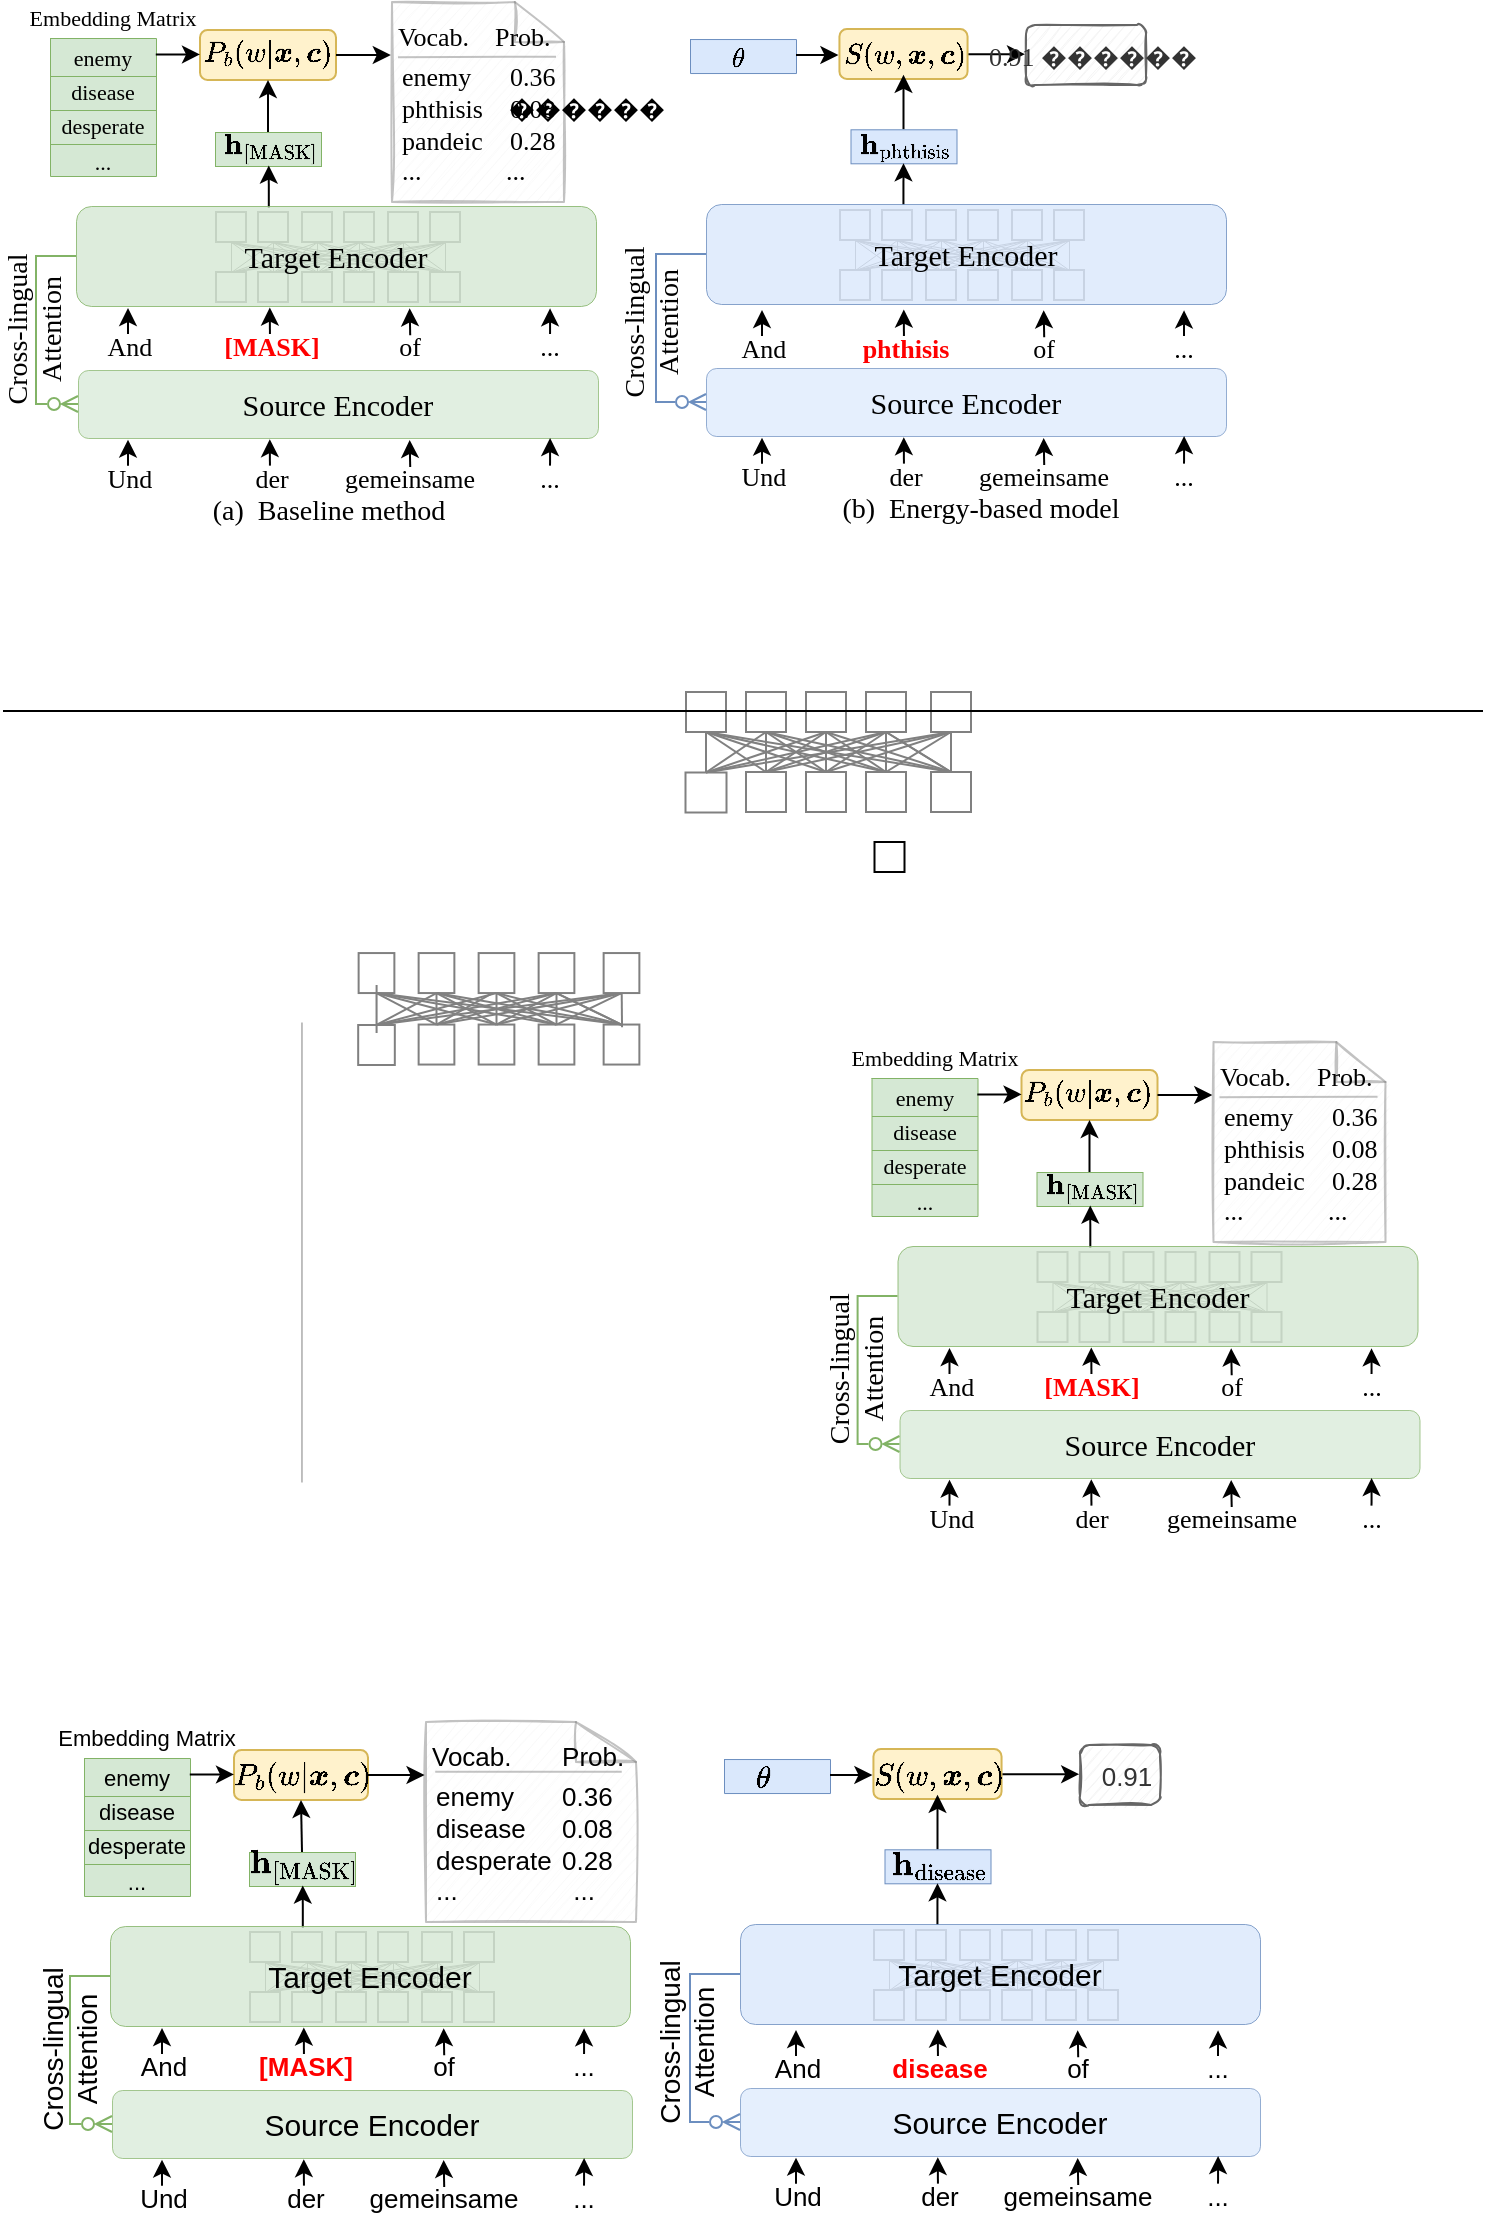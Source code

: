 <mxfile version="24.3.1" type="github">
  <diagram id="ADD6Pf1-iYHw3PYcDzVL" name="第 1 页">
    <mxGraphModel dx="1638" dy="-728" grid="1" gridSize="10" guides="1" tooltips="1" connect="1" arrows="1" fold="1" page="1" pageScale="1" pageWidth="827" pageHeight="1169" math="1" shadow="0">
      <root>
        <mxCell id="0" />
        <mxCell id="1" parent="0" />
        <mxCell id="jL-DoHjZgoJ6Cv4gA63--163" value="" style="rounded=1;whiteSpace=wrap;html=1;strokeWidth=1;fillWeight=4;hachureGap=8;hachureAngle=45;sketch=0;fontFamily=Times New Roman;fontSize=14;shadow=0;glass=0;fillColor=#fff2cc;strokeColor=#d6b656;textOpacity=30;" parent="1" vertex="1">
          <mxGeometry x="-408.28" y="1183.54" width="64.06" height="24.95" as="geometry" />
        </mxCell>
        <mxCell id="jL-DoHjZgoJ6Cv4gA63--162" value="" style="rounded=1;whiteSpace=wrap;html=1;strokeWidth=1;fillWeight=4;hachureGap=8;hachureAngle=45;fillColor=#fff2cc;sketch=0;fontFamily=Times New Roman;fontSize=14;strokeColor=#d6b656;textOpacity=30;" parent="1" vertex="1">
          <mxGeometry x="-728" y="1184.02" width="68" height="24.95" as="geometry" />
        </mxCell>
        <mxCell id="jL-DoHjZgoJ6Cv4gA63--1" value="&lt;font style=&quot;font-size: 13px;&quot;&gt;And&lt;/font&gt;" style="rounded=0;whiteSpace=wrap;html=1;fontFamily=Times New Roman;fontSize=13;strokeColor=none;spacingBottom=-10;spacing=-10;spacingTop=-10;" parent="1" vertex="1">
          <mxGeometry x="-788" y="1336" width="50" height="12" as="geometry" />
        </mxCell>
        <mxCell id="jL-DoHjZgoJ6Cv4gA63--2" style="edgeStyle=orthogonalEdgeStyle;rounded=0;orthogonalLoop=1;jettySize=auto;html=1;entryX=0.365;entryY=0.995;entryDx=0;entryDy=0;entryPerimeter=0;fontFamily=Times New Roman;endArrow=classic;endFill=1;" parent="1" edge="1">
          <mxGeometry relative="1" as="geometry">
            <mxPoint x="-693" y="1343" as="sourcePoint" />
            <mxPoint x="-693.1" y="1322.76" as="targetPoint" />
          </mxGeometry>
        </mxCell>
        <mxCell id="jL-DoHjZgoJ6Cv4gA63--3" style="edgeStyle=orthogonalEdgeStyle;rounded=0;orthogonalLoop=1;jettySize=auto;html=1;entryX=0.634;entryY=1.003;entryDx=0;entryDy=0;entryPerimeter=0;exitX=0.502;exitY=0.053;exitDx=0;exitDy=0;exitPerimeter=0;fontFamily=Times New Roman;endArrow=classic;endFill=1;" parent="1" source="jL-DoHjZgoJ6Cv4gA63--28" edge="1">
          <mxGeometry relative="1" as="geometry">
            <mxPoint x="-623" y="1343" as="sourcePoint" />
            <mxPoint x="-623.16" y="1323.144" as="targetPoint" />
          </mxGeometry>
        </mxCell>
        <mxCell id="jL-DoHjZgoJ6Cv4gA63--4" style="edgeStyle=orthogonalEdgeStyle;rounded=0;orthogonalLoop=1;jettySize=auto;html=1;entryX=0.904;entryY=0.983;entryDx=0;entryDy=0;entryPerimeter=0;fontFamily=Times New Roman;endArrow=classic;endFill=1;" parent="1" edge="1">
          <mxGeometry relative="1" as="geometry">
            <mxPoint x="-553" y="1344" as="sourcePoint" />
            <mxPoint x="-552.96" y="1323.184" as="targetPoint" />
          </mxGeometry>
        </mxCell>
        <mxCell id="jL-DoHjZgoJ6Cv4gA63--5" style="edgeStyle=orthogonalEdgeStyle;rounded=0;orthogonalLoop=1;jettySize=auto;html=1;exitX=0.5;exitY=0;exitDx=0;exitDy=0;entryX=0.5;entryY=1;entryDx=0;entryDy=0;strokeWidth=1;fontSize=18;fontFamily=Times New Roman;" parent="1" source="jL-DoHjZgoJ6Cv4gA63--6" target="jL-DoHjZgoJ6Cv4gA63--162" edge="1">
          <mxGeometry relative="1" as="geometry">
            <mxPoint x="-694" y="1208.75" as="targetPoint" />
          </mxGeometry>
        </mxCell>
        <mxCell id="jL-DoHjZgoJ6Cv4gA63--6" value="" style="rounded=0;whiteSpace=wrap;html=1;fontSize=11;fillColor=#d5e8d4;strokeColor=#82b366;fontFamily=Times New Roman;strokeWidth=0.5;" parent="1" vertex="1">
          <mxGeometry x="-720.5" y="1235" width="53" height="17" as="geometry" />
        </mxCell>
        <mxCell id="jL-DoHjZgoJ6Cv4gA63--7" value="" style="shape=table;startSize=0;container=1;collapsible=0;childLayout=tableLayout;rounded=0;fillStyle=auto;strokeColor=#82b366;strokeWidth=0.5;fontSize=11;fillColor=#d5e8d4;fontFamily=Times New Roman;" parent="1" vertex="1">
          <mxGeometry x="-803" y="1188" width="53" height="69" as="geometry" />
        </mxCell>
        <mxCell id="jL-DoHjZgoJ6Cv4gA63--8" value="" style="shape=tableRow;horizontal=0;startSize=0;swimlaneHead=0;swimlaneBody=0;top=0;left=0;bottom=0;right=0;collapsible=0;dropTarget=0;fillColor=none;points=[[0,0.5],[1,0.5]];portConstraint=eastwest;rounded=0;fillStyle=auto;strokeColor=#000000;strokeWidth=1;fontSize=11;fontFamily=Times New Roman;" parent="jL-DoHjZgoJ6Cv4gA63--7" vertex="1">
          <mxGeometry width="53" height="19" as="geometry" />
        </mxCell>
        <mxCell id="jL-DoHjZgoJ6Cv4gA63--9" value="&lt;font style=&quot;font-size: 11px;&quot;&gt;enemy&lt;/font&gt;" style="shape=partialRectangle;html=1;whiteSpace=wrap;connectable=0;overflow=hidden;fillColor=none;top=0;left=0;bottom=0;right=0;pointerEvents=1;rounded=0;fillStyle=auto;strokeColor=#000000;strokeWidth=1;fontSize=11;fontFamily=Times New Roman;" parent="jL-DoHjZgoJ6Cv4gA63--8" vertex="1">
          <mxGeometry width="53" height="19" as="geometry">
            <mxRectangle width="53" height="19" as="alternateBounds" />
          </mxGeometry>
        </mxCell>
        <mxCell id="jL-DoHjZgoJ6Cv4gA63--10" style="shape=tableRow;horizontal=0;startSize=0;swimlaneHead=0;swimlaneBody=0;top=0;left=0;bottom=0;right=0;collapsible=0;dropTarget=0;fillColor=none;points=[[0,0.5],[1,0.5]];portConstraint=eastwest;rounded=0;fillStyle=auto;strokeColor=#000000;strokeWidth=1;fontSize=11;fontFamily=Times New Roman;" parent="jL-DoHjZgoJ6Cv4gA63--7" vertex="1">
          <mxGeometry y="19" width="53" height="17" as="geometry" />
        </mxCell>
        <mxCell id="jL-DoHjZgoJ6Cv4gA63--11" value="disease" style="shape=partialRectangle;html=1;whiteSpace=wrap;connectable=0;overflow=hidden;fillColor=none;top=0;left=0;bottom=0;right=0;pointerEvents=1;rounded=0;fillStyle=auto;strokeColor=#000000;strokeWidth=1;fontSize=11;fontFamily=Times New Roman;spacingBottom=-10;spacingTop=-12;" parent="jL-DoHjZgoJ6Cv4gA63--10" vertex="1">
          <mxGeometry width="53" height="17" as="geometry">
            <mxRectangle width="53" height="17" as="alternateBounds" />
          </mxGeometry>
        </mxCell>
        <mxCell id="jL-DoHjZgoJ6Cv4gA63--12" value="" style="shape=tableRow;horizontal=0;startSize=0;swimlaneHead=0;swimlaneBody=0;top=0;left=0;bottom=0;right=0;collapsible=0;dropTarget=0;fillColor=none;points=[[0,0.5],[1,0.5]];portConstraint=eastwest;rounded=0;fillStyle=auto;strokeColor=#000000;strokeWidth=1;fontSize=11;fontFamily=Times New Roman;" parent="jL-DoHjZgoJ6Cv4gA63--7" vertex="1">
          <mxGeometry y="36" width="53" height="17" as="geometry" />
        </mxCell>
        <mxCell id="jL-DoHjZgoJ6Cv4gA63--13" value="desperate" style="shape=partialRectangle;html=1;whiteSpace=wrap;connectable=0;overflow=hidden;fillColor=none;top=0;left=0;bottom=0;right=0;pointerEvents=1;rounded=0;fillStyle=auto;strokeColor=#000000;strokeWidth=0.5;fontSize=11;fontFamily=Times New Roman;verticalAlign=bottom;spacingTop=-2;spacingBottom=0;" parent="jL-DoHjZgoJ6Cv4gA63--12" vertex="1">
          <mxGeometry width="53" height="17" as="geometry">
            <mxRectangle width="53" height="17" as="alternateBounds" />
          </mxGeometry>
        </mxCell>
        <mxCell id="jL-DoHjZgoJ6Cv4gA63--14" value="" style="shape=tableRow;horizontal=0;startSize=0;swimlaneHead=0;swimlaneBody=0;top=0;left=0;bottom=0;right=0;collapsible=0;dropTarget=0;fillColor=none;points=[[0,0.5],[1,0.5]];portConstraint=eastwest;rounded=0;fillStyle=auto;strokeColor=#000000;strokeWidth=1;fontSize=11;fontFamily=Times New Roman;" parent="jL-DoHjZgoJ6Cv4gA63--7" vertex="1">
          <mxGeometry y="53" width="53" height="16" as="geometry" />
        </mxCell>
        <mxCell id="jL-DoHjZgoJ6Cv4gA63--15" value="..." style="shape=partialRectangle;html=1;whiteSpace=wrap;connectable=0;overflow=hidden;fillColor=none;top=0;left=0;bottom=0;right=0;pointerEvents=1;rounded=0;fillStyle=auto;strokeColor=#000000;strokeWidth=1;fontSize=11;fontFamily=Times New Roman;" parent="jL-DoHjZgoJ6Cv4gA63--14" vertex="1">
          <mxGeometry width="53" height="16" as="geometry">
            <mxRectangle width="53" height="16" as="alternateBounds" />
          </mxGeometry>
        </mxCell>
        <mxCell id="jL-DoHjZgoJ6Cv4gA63--18" style="edgeStyle=orthogonalEdgeStyle;rounded=0;orthogonalLoop=1;jettySize=auto;html=1;entryX=0;entryY=0.5;entryDx=0;entryDy=0;strokeColor=#000000;strokeWidth=1;fontFamily=Times New Roman;fontSize=12;fontColor=#EA6B66;exitX=0.998;exitY=0.434;exitDx=0;exitDy=0;exitPerimeter=0;" parent="1" source="jL-DoHjZgoJ6Cv4gA63--8" target="jL-DoHjZgoJ6Cv4gA63--162" edge="1">
          <mxGeometry relative="1" as="geometry">
            <mxPoint x="-713.5" y="1197.5" as="targetPoint" />
          </mxGeometry>
        </mxCell>
        <mxCell id="jL-DoHjZgoJ6Cv4gA63--19" style="edgeStyle=orthogonalEdgeStyle;rounded=0;orthogonalLoop=1;jettySize=auto;html=1;exitX=0.5;exitY=0;exitDx=0;exitDy=0;entryX=0.5;entryY=1;entryDx=0;entryDy=0;strokeWidth=1;fontSize=18;fontFamily=Times New Roman;" parent="1" source="jL-DoHjZgoJ6Cv4gA63--20" edge="1">
          <mxGeometry relative="1" as="geometry">
            <mxPoint x="-376.25" y="1206.4" as="targetPoint" />
          </mxGeometry>
        </mxCell>
        <mxCell id="jL-DoHjZgoJ6Cv4gA63--20" value="" style="rounded=0;whiteSpace=wrap;html=1;fontSize=11;fillColor=#dae8fc;strokeColor=#6c8ebf;fontFamily=Times New Roman;strokeWidth=0.5;" parent="1" vertex="1">
          <mxGeometry x="-402.75" y="1233.65" width="53" height="17" as="geometry" />
        </mxCell>
        <mxCell id="jL-DoHjZgoJ6Cv4gA63--21" style="edgeStyle=orthogonalEdgeStyle;rounded=0;orthogonalLoop=1;jettySize=auto;html=1;entryX=0.5;entryY=1;entryDx=0;entryDy=0;strokeColor=#000000;strokeWidth=1;fontFamily=Times New Roman;fontSize=12;fontColor=#EA6B66;exitX=0.372;exitY=0;exitDx=0;exitDy=0;exitPerimeter=0;" parent="1" target="jL-DoHjZgoJ6Cv4gA63--20" edge="1">
          <mxGeometry relative="1" as="geometry">
            <mxPoint x="-376.28" y="1271.52" as="sourcePoint" />
            <mxPoint x="-375.35" y="1238.404" as="targetPoint" />
          </mxGeometry>
        </mxCell>
        <mxCell id="jL-DoHjZgoJ6Cv4gA63--22" style="edgeStyle=orthogonalEdgeStyle;rounded=0;orthogonalLoop=1;jettySize=auto;html=1;strokeColor=#000000;strokeWidth=1;fontFamily=Times New Roman;fontSize=11;fontColor=#000000;entryX=-0.009;entryY=0.497;entryDx=0;entryDy=0;entryPerimeter=0;" parent="1" target="jL-DoHjZgoJ6Cv4gA63--24" edge="1">
          <mxGeometry relative="1" as="geometry">
            <mxPoint x="-343.764" y="1196.141" as="sourcePoint" />
            <mxPoint x="-314" y="1196.52" as="targetPoint" />
          </mxGeometry>
        </mxCell>
        <mxCell id="jL-DoHjZgoJ6Cv4gA63--24" value="0.91 ������" style="text;html=1;align=center;verticalAlign=middle;resizable=0;points=[];autosize=1;fontSize=13;fontFamily=Times New Roman;spacingRight=-5;fillColor=#f5f5f5;fontColor=#333333;strokeColor=#666666;rounded=1;sketch=1;" parent="1" vertex="1">
          <mxGeometry x="-315" y="1181.5" width="60" height="30" as="geometry" />
        </mxCell>
        <mxCell id="jL-DoHjZgoJ6Cv4gA63--26" value="" style="group;fontFamily=Times New Roman;" parent="1" vertex="1" connectable="0">
          <mxGeometry x="-789" y="1326.82" width="260" height="75" as="geometry" />
        </mxCell>
        <mxCell id="jL-DoHjZgoJ6Cv4gA63--27" value="&lt;font color=&quot;#ff0000&quot; style=&quot;font-size: 13px;&quot;&gt;[MASK]&lt;/font&gt;" style="rounded=0;whiteSpace=wrap;html=1;fontFamily=Times New Roman;fontSize=13;strokeColor=none;spacingBottom=-10;spacing=-10;spacingTop=-10;fontStyle=1" parent="1" vertex="1">
          <mxGeometry x="-717.5" y="1336" width="50" height="12" as="geometry" />
        </mxCell>
        <mxCell id="jL-DoHjZgoJ6Cv4gA63--28" value="&lt;font style=&quot;font-size: 13px;&quot;&gt;of&lt;/font&gt;" style="rounded=0;whiteSpace=wrap;html=1;fontFamily=Times New Roman;fontSize=13;strokeColor=none;spacingBottom=-10;spacing=-10;spacingTop=-10;fillColor=none;" parent="1" vertex="1">
          <mxGeometry x="-648" y="1336" width="50" height="12" as="geometry" />
        </mxCell>
        <mxCell id="jL-DoHjZgoJ6Cv4gA63--29" value="&lt;font style=&quot;font-size: 13px;&quot;&gt;...&lt;/font&gt;" style="rounded=0;whiteSpace=wrap;html=1;fontFamily=Times New Roman;fontSize=13;strokeColor=none;spacingBottom=-10;spacing=-10;spacingTop=-10;" parent="1" vertex="1">
          <mxGeometry x="-578" y="1336" width="50" height="12" as="geometry" />
        </mxCell>
        <mxCell id="jL-DoHjZgoJ6Cv4gA63--72" style="edgeStyle=orthogonalEdgeStyle;rounded=0;orthogonalLoop=1;jettySize=auto;html=1;entryX=0.365;entryY=0.995;entryDx=0;entryDy=0;entryPerimeter=0;fontFamily=Times New Roman;exitX=0.367;exitY=0;exitDx=0;exitDy=0;exitPerimeter=0;" parent="1" edge="1">
          <mxGeometry relative="1" as="geometry">
            <mxPoint x="-693.58" y="1273" as="sourcePoint" />
            <mxPoint x="-693.63" y="1251.75" as="targetPoint" />
          </mxGeometry>
        </mxCell>
        <mxCell id="jL-DoHjZgoJ6Cv4gA63--73" value="" style="group;fontFamily=Times New Roman;" parent="1" vertex="1" connectable="0">
          <mxGeometry x="-483" y="1339.82" width="260" height="75" as="geometry" />
        </mxCell>
        <mxCell id="jL-DoHjZgoJ6Cv4gA63--115" value="Source Encoder" style="rounded=1;whiteSpace=wrap;html=1;fontSize=15;fillColor=#d5e8d4;strokeColor=#82b366;strokeWidth=0.5;fillStyle=auto;fontFamily=Times New Roman;opacity=70;" parent="1" vertex="1">
          <mxGeometry x="-789" y="1354" width="260" height="34" as="geometry" />
        </mxCell>
        <mxCell id="jL-DoHjZgoJ6Cv4gA63--116" value="Source Encoder" style="rounded=1;whiteSpace=wrap;html=1;fontSize=15;fillColor=#dae8fc;strokeColor=#6c8ebf;strokeWidth=0.5;fillStyle=auto;fontFamily=Times New Roman;opacity=70;" parent="1" vertex="1">
          <mxGeometry x="-475" y="1353" width="260" height="34" as="geometry" />
        </mxCell>
        <mxCell id="jL-DoHjZgoJ6Cv4gA63--117" value="&lt;font style=&quot;font-size: 13px;&quot;&gt;Und&lt;/font&gt;" style="rounded=0;whiteSpace=wrap;html=1;fontFamily=Times New Roman;fontSize=13;strokeColor=none;spacingBottom=-10;spacing=-10;spacingTop=-10;" parent="1" vertex="1">
          <mxGeometry x="-788" y="1401.82" width="50" height="12" as="geometry" />
        </mxCell>
        <mxCell id="jL-DoHjZgoJ6Cv4gA63--118" style="edgeStyle=orthogonalEdgeStyle;rounded=0;orthogonalLoop=1;jettySize=auto;html=1;entryX=0.365;entryY=0.995;entryDx=0;entryDy=0;entryPerimeter=0;fontFamily=Times New Roman;endArrow=classic;endFill=1;" parent="1" edge="1">
          <mxGeometry relative="1" as="geometry">
            <mxPoint x="-693" y="1408.82" as="sourcePoint" />
            <mxPoint x="-693.1" y="1388.58" as="targetPoint" />
          </mxGeometry>
        </mxCell>
        <mxCell id="jL-DoHjZgoJ6Cv4gA63--119" style="edgeStyle=orthogonalEdgeStyle;rounded=0;orthogonalLoop=1;jettySize=auto;html=1;entryX=0.634;entryY=1.003;entryDx=0;entryDy=0;entryPerimeter=0;exitX=0.502;exitY=0.053;exitDx=0;exitDy=0;exitPerimeter=0;fontFamily=Times New Roman;endArrow=classic;endFill=1;" parent="1" source="jL-DoHjZgoJ6Cv4gA63--122" edge="1">
          <mxGeometry relative="1" as="geometry">
            <mxPoint x="-623" y="1408.82" as="sourcePoint" />
            <mxPoint x="-623.16" y="1388.964" as="targetPoint" />
          </mxGeometry>
        </mxCell>
        <mxCell id="jL-DoHjZgoJ6Cv4gA63--120" style="edgeStyle=orthogonalEdgeStyle;rounded=0;orthogonalLoop=1;jettySize=auto;html=1;entryX=0.904;entryY=0.983;entryDx=0;entryDy=0;entryPerimeter=0;fontFamily=Times New Roman;endArrow=classic;endFill=1;" parent="1" edge="1">
          <mxGeometry relative="1" as="geometry">
            <mxPoint x="-553" y="1408.82" as="sourcePoint" />
            <mxPoint x="-552.96" y="1388.004" as="targetPoint" />
          </mxGeometry>
        </mxCell>
        <mxCell id="jL-DoHjZgoJ6Cv4gA63--121" value="&lt;font style=&quot;font-size: 13px;&quot;&gt;der&lt;/font&gt;" style="rounded=0;whiteSpace=wrap;html=1;fontFamily=Times New Roman;fontSize=13;strokeColor=none;spacingBottom=-10;spacing=-10;spacingTop=-10;fontColor=#000000;" parent="1" vertex="1">
          <mxGeometry x="-717.5" y="1401.82" width="50" height="12" as="geometry" />
        </mxCell>
        <mxCell id="jL-DoHjZgoJ6Cv4gA63--122" value="gemeinsame" style="rounded=0;whiteSpace=wrap;html=1;fontFamily=Times New Roman;fontSize=13;strokeColor=none;spacingBottom=-10;spacing=-10;spacingTop=-10;fillColor=none;" parent="1" vertex="1">
          <mxGeometry x="-648" y="1401.82" width="50" height="12" as="geometry" />
        </mxCell>
        <mxCell id="jL-DoHjZgoJ6Cv4gA63--123" value="&lt;font style=&quot;font-size: 13px;&quot;&gt;...&lt;/font&gt;" style="rounded=0;whiteSpace=wrap;html=1;fontFamily=Times New Roman;fontSize=13;strokeColor=none;spacingBottom=-10;spacing=-10;spacingTop=-10;" parent="1" vertex="1">
          <mxGeometry x="-578" y="1401.82" width="50" height="12" as="geometry" />
        </mxCell>
        <mxCell id="jL-DoHjZgoJ6Cv4gA63--124" style="edgeStyle=orthogonalEdgeStyle;rounded=0;orthogonalLoop=1;jettySize=auto;html=1;entryX=0.365;entryY=0.995;entryDx=0;entryDy=0;entryPerimeter=0;fontFamily=Times New Roman;endArrow=classic;endFill=1;" parent="1" edge="1">
          <mxGeometry relative="1" as="geometry">
            <mxPoint x="-764" y="1401.82" as="sourcePoint" />
            <mxPoint x="-764" y="1388.82" as="targetPoint" />
          </mxGeometry>
        </mxCell>
        <mxCell id="jL-DoHjZgoJ6Cv4gA63--127" value="" style="html=1;verticalLabelPosition=bottom;align=center;labelBackgroundColor=#ffffff;verticalAlign=top;strokeWidth=1;shadow=0;dashed=0;shape=mxgraph.ios7.icons.document;labelBorderColor=none;fontFamily=Times New Roman;fontSize=13;opacity=40;fillColor=#f5f5f5;strokeColor=#666666;fontColor=#333333;sketch=1;" parent="1" vertex="1">
          <mxGeometry x="-632" y="1170" width="86" height="100" as="geometry" />
        </mxCell>
        <mxCell id="jL-DoHjZgoJ6Cv4gA63--128" value="&lt;font color=&quot;#000000&quot; style=&quot;font-size: 13px;&quot;&gt;enemy&lt;/font&gt;&lt;font color=&quot;#b3b3b3&quot; style=&quot;font-size: 13px;&quot;&gt;&amp;nbsp;&lt;/font&gt;&lt;font color=&quot;#000000&quot; style=&quot;font-size: 13px;&quot;&gt;&amp;nbsp;&amp;nbsp;&lt;/font&gt;&lt;font style=&quot;font-size: 13px;&quot; color=&quot;#000000&quot;&gt;&lt;br style=&quot;font-size: 13px;&quot;&gt;phthisis&amp;nbsp; &amp;nbsp; &amp;nbsp; &amp;nbsp; &amp;nbsp;&amp;nbsp;&lt;/font&gt;&lt;br style=&quot;font-size: 13px;&quot;&gt;&lt;font color=&quot;#000000&quot; style=&quot;font-size: 13px;&quot;&gt;pandeic&amp;nbsp; &amp;nbsp;&amp;nbsp;&lt;br style=&quot;font-size: 13px;&quot;&gt;...&amp;nbsp; &amp;nbsp; &amp;nbsp; &amp;nbsp; &amp;nbsp; &amp;nbsp; &amp;nbsp;...&lt;br style=&quot;font-size: 13px;&quot;&gt;&lt;/font&gt;" style="rounded=0;whiteSpace=wrap;html=1;labelBorderColor=none;strokeColor=none;strokeWidth=1;fontFamily=Times New Roman;fontSize=13;fontColor=#FF0000;fillColor=none;opacity=80;align=left;" parent="1" vertex="1">
          <mxGeometry x="-629" y="1201.5" width="83" height="58" as="geometry" />
        </mxCell>
        <mxCell id="jL-DoHjZgoJ6Cv4gA63--129" value="Vocab.&amp;nbsp; &amp;nbsp; Prob." style="text;html=1;align=left;verticalAlign=middle;resizable=0;points=[];autosize=1;strokeColor=none;fillColor=none;fontSize=13;fontFamily=Times New Roman;fontColor=#000000;" parent="1" vertex="1">
          <mxGeometry x="-631" y="1171.5" width="100" height="30" as="geometry" />
        </mxCell>
        <mxCell id="jL-DoHjZgoJ6Cv4gA63--133" style="edgeStyle=orthogonalEdgeStyle;rounded=0;orthogonalLoop=1;jettySize=auto;html=1;exitX=0;exitY=0.5;exitDx=0;exitDy=0;entryX=0;entryY=0.5;entryDx=0;entryDy=0;fontFamily=Times New Roman;fontSize=10;fontColor=#000000;endArrow=ERzeroToMany;endFill=0;fillColor=#d5e8d4;strokeColor=#82b366;" parent="1" source="jL-DoHjZgoJ6Cv4gA63--70" target="jL-DoHjZgoJ6Cv4gA63--115" edge="1">
          <mxGeometry relative="1" as="geometry" />
        </mxCell>
        <mxCell id="jL-DoHjZgoJ6Cv4gA63--134" value="Cross-lingual&lt;br style=&quot;font-size: 14px;&quot;&gt;Attention" style="edgeLabel;html=1;align=center;verticalAlign=middle;resizable=0;points=[];fontSize=14;rotation=-90;labelBackgroundColor=none;fontFamily=Times New Roman;" parent="jL-DoHjZgoJ6Cv4gA63--133" vertex="1" connectable="0">
          <mxGeometry x="-0.006" y="1" relative="1" as="geometry">
            <mxPoint x="-2" as="offset" />
          </mxGeometry>
        </mxCell>
        <mxCell id="jL-DoHjZgoJ6Cv4gA63--135" style="edgeStyle=orthogonalEdgeStyle;rounded=0;orthogonalLoop=1;jettySize=auto;html=1;exitX=0;exitY=0.5;exitDx=0;exitDy=0;entryX=0;entryY=0.5;entryDx=0;entryDy=0;fontFamily=Times New Roman;fontSize=10;fontColor=#000000;endArrow=ERzeroToMany;endFill=0;fillColor=#dae8fc;strokeColor=#6c8ebf;" parent="1" source="UXUbac45LYqV1Sa2sKH3-2" target="jL-DoHjZgoJ6Cv4gA63--116" edge="1">
          <mxGeometry relative="1" as="geometry">
            <Array as="points">
              <mxPoint x="-500" y="1296" />
              <mxPoint x="-500" y="1370" />
            </Array>
            <mxPoint x="-475" y="1291.5" as="sourcePoint" />
          </mxGeometry>
        </mxCell>
        <mxCell id="jL-DoHjZgoJ6Cv4gA63--136" value="Cross-lingual&lt;br style=&quot;font-size: 14px;&quot;&gt;Attention" style="edgeLabel;html=1;align=center;verticalAlign=middle;resizable=0;points=[];fontSize=14;rotation=-90;labelBackgroundColor=none;fontFamily=Times New Roman;" parent="jL-DoHjZgoJ6Cv4gA63--135" vertex="1" connectable="0">
          <mxGeometry x="0.008" y="2" relative="1" as="geometry">
            <mxPoint x="-4" y="-3" as="offset" />
          </mxGeometry>
        </mxCell>
        <mxCell id="jL-DoHjZgoJ6Cv4gA63--137" value="&lt;font style=&quot;font-size: 13px;&quot;&gt;And&lt;/font&gt;" style="rounded=0;whiteSpace=wrap;html=1;fontFamily=Times New Roman;fontSize=13;strokeColor=none;spacingBottom=-10;spacing=-10;spacingTop=-10;fillColor=none;" parent="1" vertex="1">
          <mxGeometry x="-471" y="1337" width="50" height="12" as="geometry" />
        </mxCell>
        <mxCell id="jL-DoHjZgoJ6Cv4gA63--138" style="edgeStyle=orthogonalEdgeStyle;rounded=0;orthogonalLoop=1;jettySize=auto;html=1;entryX=0.365;entryY=0.995;entryDx=0;entryDy=0;entryPerimeter=0;fontFamily=Times New Roman;endArrow=classic;endFill=1;" parent="1" edge="1">
          <mxGeometry relative="1" as="geometry">
            <mxPoint x="-376" y="1344" as="sourcePoint" />
            <mxPoint x="-376.1" y="1323.76" as="targetPoint" />
          </mxGeometry>
        </mxCell>
        <mxCell id="jL-DoHjZgoJ6Cv4gA63--139" style="edgeStyle=orthogonalEdgeStyle;rounded=0;orthogonalLoop=1;jettySize=auto;html=1;entryX=0.634;entryY=1.003;entryDx=0;entryDy=0;entryPerimeter=0;exitX=0.502;exitY=0.053;exitDx=0;exitDy=0;exitPerimeter=0;fontFamily=Times New Roman;endArrow=classic;endFill=1;" parent="1" source="jL-DoHjZgoJ6Cv4gA63--142" edge="1">
          <mxGeometry relative="1" as="geometry">
            <mxPoint x="-306" y="1344" as="sourcePoint" />
            <mxPoint x="-306.16" y="1324.144" as="targetPoint" />
          </mxGeometry>
        </mxCell>
        <mxCell id="jL-DoHjZgoJ6Cv4gA63--140" style="edgeStyle=orthogonalEdgeStyle;rounded=0;orthogonalLoop=1;jettySize=auto;html=1;entryX=0.904;entryY=0.983;entryDx=0;entryDy=0;entryPerimeter=0;fontFamily=Times New Roman;endArrow=classic;endFill=1;" parent="1" edge="1">
          <mxGeometry relative="1" as="geometry">
            <mxPoint x="-236" y="1337" as="sourcePoint" />
            <mxPoint x="-235.96" y="1324.184" as="targetPoint" />
          </mxGeometry>
        </mxCell>
        <mxCell id="jL-DoHjZgoJ6Cv4gA63--141" value="&lt;font color=&quot;#ff0000&quot; style=&quot;font-size: 13px;&quot;&gt;phthisis&lt;/font&gt;" style="rounded=0;whiteSpace=wrap;html=1;fontFamily=Times New Roman;fontSize=13;strokeColor=none;spacingBottom=-10;spacing=-10;spacingTop=-10;fontStyle=1" parent="1" vertex="1">
          <mxGeometry x="-400.5" y="1337" width="50" height="12" as="geometry" />
        </mxCell>
        <mxCell id="jL-DoHjZgoJ6Cv4gA63--142" value="&lt;font style=&quot;font-size: 13px;&quot;&gt;of&lt;/font&gt;" style="rounded=0;whiteSpace=wrap;html=1;fontFamily=Times New Roman;fontSize=13;strokeColor=none;spacingBottom=-10;spacing=-10;spacingTop=-10;fillColor=none;" parent="1" vertex="1">
          <mxGeometry x="-331" y="1337" width="50" height="12" as="geometry" />
        </mxCell>
        <mxCell id="jL-DoHjZgoJ6Cv4gA63--143" style="edgeStyle=orthogonalEdgeStyle;rounded=0;orthogonalLoop=1;jettySize=auto;html=1;entryX=0.365;entryY=0.995;entryDx=0;entryDy=0;entryPerimeter=0;fontFamily=Times New Roman;endArrow=classic;endFill=1;" parent="1" edge="1">
          <mxGeometry relative="1" as="geometry">
            <mxPoint x="-447" y="1337" as="sourcePoint" />
            <mxPoint x="-447" y="1324.0" as="targetPoint" />
          </mxGeometry>
        </mxCell>
        <mxCell id="jL-DoHjZgoJ6Cv4gA63--144" value="&lt;font style=&quot;font-size: 13px;&quot;&gt;Und&lt;/font&gt;" style="rounded=0;whiteSpace=wrap;html=1;fontFamily=Times New Roman;fontSize=13;strokeColor=none;spacingBottom=-10;spacing=-10;spacingTop=-10;" parent="1" vertex="1">
          <mxGeometry x="-471" y="1400.82" width="50" height="12" as="geometry" />
        </mxCell>
        <mxCell id="jL-DoHjZgoJ6Cv4gA63--145" style="edgeStyle=orthogonalEdgeStyle;rounded=0;orthogonalLoop=1;jettySize=auto;html=1;entryX=0.365;entryY=0.995;entryDx=0;entryDy=0;entryPerimeter=0;fontFamily=Times New Roman;endArrow=classic;endFill=1;" parent="1" edge="1">
          <mxGeometry relative="1" as="geometry">
            <mxPoint x="-376" y="1407.82" as="sourcePoint" />
            <mxPoint x="-376.1" y="1387.58" as="targetPoint" />
          </mxGeometry>
        </mxCell>
        <mxCell id="jL-DoHjZgoJ6Cv4gA63--146" style="edgeStyle=orthogonalEdgeStyle;rounded=0;orthogonalLoop=1;jettySize=auto;html=1;entryX=0.634;entryY=1.003;entryDx=0;entryDy=0;entryPerimeter=0;exitX=0.502;exitY=0.053;exitDx=0;exitDy=0;exitPerimeter=0;fontFamily=Times New Roman;endArrow=classic;endFill=1;" parent="1" source="jL-DoHjZgoJ6Cv4gA63--149" edge="1">
          <mxGeometry relative="1" as="geometry">
            <mxPoint x="-306" y="1407.82" as="sourcePoint" />
            <mxPoint x="-306.16" y="1387.964" as="targetPoint" />
          </mxGeometry>
        </mxCell>
        <mxCell id="jL-DoHjZgoJ6Cv4gA63--147" style="edgeStyle=orthogonalEdgeStyle;rounded=0;orthogonalLoop=1;jettySize=auto;html=1;entryX=0.904;entryY=0.983;entryDx=0;entryDy=0;entryPerimeter=0;fontFamily=Times New Roman;endArrow=classic;endFill=1;" parent="1" edge="1">
          <mxGeometry relative="1" as="geometry">
            <mxPoint x="-236" y="1407.82" as="sourcePoint" />
            <mxPoint x="-235.96" y="1387.004" as="targetPoint" />
          </mxGeometry>
        </mxCell>
        <mxCell id="jL-DoHjZgoJ6Cv4gA63--148" value="&lt;font style=&quot;font-size: 13px;&quot;&gt;der&lt;/font&gt;" style="rounded=0;whiteSpace=wrap;html=1;fontFamily=Times New Roman;fontSize=13;strokeColor=none;spacingBottom=-10;spacing=-10;spacingTop=-10;fontColor=#000000;" parent="1" vertex="1">
          <mxGeometry x="-400.5" y="1400.82" width="50" height="12" as="geometry" />
        </mxCell>
        <mxCell id="jL-DoHjZgoJ6Cv4gA63--149" value="&lt;font style=&quot;font-size: 13px;&quot;&gt;gemeinsame&lt;/font&gt;" style="rounded=0;whiteSpace=wrap;html=1;fontFamily=Times New Roman;fontSize=13;strokeColor=none;spacingBottom=-10;spacing=-10;spacingTop=-10;fillColor=none;" parent="1" vertex="1">
          <mxGeometry x="-331" y="1400.82" width="50" height="12" as="geometry" />
        </mxCell>
        <mxCell id="jL-DoHjZgoJ6Cv4gA63--150" value="&lt;font style=&quot;font-size: 13px;&quot;&gt;...&lt;/font&gt;" style="rounded=0;whiteSpace=wrap;html=1;fontFamily=Times New Roman;fontSize=13;strokeColor=none;spacingBottom=-10;spacing=-10;spacingTop=-10;" parent="1" vertex="1">
          <mxGeometry x="-261" y="1400.82" width="50" height="12" as="geometry" />
        </mxCell>
        <mxCell id="jL-DoHjZgoJ6Cv4gA63--151" style="edgeStyle=orthogonalEdgeStyle;rounded=0;orthogonalLoop=1;jettySize=auto;html=1;entryX=0.365;entryY=0.995;entryDx=0;entryDy=0;entryPerimeter=0;fontFamily=Times New Roman;endArrow=classic;endFill=1;" parent="1" edge="1">
          <mxGeometry relative="1" as="geometry">
            <mxPoint x="-447" y="1400.82" as="sourcePoint" />
            <mxPoint x="-447" y="1387.82" as="targetPoint" />
          </mxGeometry>
        </mxCell>
        <mxCell id="jL-DoHjZgoJ6Cv4gA63--152" value="" style="endArrow=none;html=1;rounded=0;fontFamily=Times New Roman;fontSize=13;fontColor=#000000;strokeColor=#666666;opacity=40;" parent="1" edge="1">
          <mxGeometry width="50" height="50" relative="1" as="geometry">
            <mxPoint x="-629" y="1197.65" as="sourcePoint" />
            <mxPoint x="-550" y="1197.34" as="targetPoint" />
          </mxGeometry>
        </mxCell>
        <mxCell id="jL-DoHjZgoJ6Cv4gA63--153" value="&lt;font style=&quot;font-size: 13px;&quot;&gt;...&lt;/font&gt;" style="rounded=0;whiteSpace=wrap;html=1;fontFamily=Times New Roman;fontSize=13;strokeColor=none;spacingBottom=-10;spacing=-10;spacingTop=-10;" parent="1" vertex="1">
          <mxGeometry x="-261" y="1337" width="50" height="12" as="geometry" />
        </mxCell>
        <mxCell id="jL-DoHjZgoJ6Cv4gA63--154" value="Embedding Matrix" style="text;html=1;align=center;verticalAlign=middle;resizable=0;points=[];autosize=1;strokeColor=none;fillColor=none;fontSize=11;fontColor=#000000;fontFamily=Times New Roman;spacingTop=-10;spacingBottom=-10;" parent="1" vertex="1">
          <mxGeometry x="-827" y="1178" width="110" as="geometry" />
        </mxCell>
        <mxCell id="jL-DoHjZgoJ6Cv4gA63--155" value="&lt;font style=&quot;font-size: 14px;&quot;&gt;(a)&amp;nbsp; Baseline method&lt;/font&gt;" style="rounded=0;whiteSpace=wrap;html=1;fontFamily=Times New Roman;fontSize=13;strokeColor=none;spacingBottom=-10;spacing=-10;spacingTop=-10;fontColor=#000000;" parent="1" vertex="1">
          <mxGeometry x="-726" y="1419" width="125" height="12" as="geometry" />
        </mxCell>
        <mxCell id="jL-DoHjZgoJ6Cv4gA63--156" value="&lt;font style=&quot;font-size: 14px;&quot;&gt;(b)&amp;nbsp; Energy-based model&lt;/font&gt;" style="rounded=0;whiteSpace=wrap;html=1;fontFamily=Times New Roman;fontSize=11;strokeColor=none;spacingBottom=-10;spacing=-10;spacingTop=-10;fontColor=#000000;" parent="1" vertex="1">
          <mxGeometry x="-400" y="1418" width="125" height="12" as="geometry" />
        </mxCell>
        <mxCell id="jL-DoHjZgoJ6Cv4gA63--157" value="&lt;font style=&quot;font-size: 14px;&quot;&gt;$$S(w,\boldsymbol{x},\boldsymbol{c})$$&lt;/font&gt;" style="text;html=1;align=center;verticalAlign=middle;resizable=0;points=[];autosize=1;strokeColor=none;fillColor=none;fontSize=11;fontFamily=Times New Roman;rounded=0;glass=0;spacingLeft=-90;spacingRight=-90;spacingTop=-5;spacingBottom=-5;fontStyle=1;fontColor=#000000;" parent="1" vertex="1">
          <mxGeometry x="-416.25" y="1186.5" width="80" height="20" as="geometry" />
        </mxCell>
        <mxCell id="jL-DoHjZgoJ6Cv4gA63--159" value="$$P_b(w|\boldsymbol{x},\boldsymbol{c})$$" style="text;html=1;align=center;verticalAlign=middle;resizable=0;points=[];autosize=1;strokeColor=none;fillColor=none;fontSize=14;fontFamily=Times New Roman;spacing=-2;spacingLeft=-120;spacingRight=-120;fontStyle=1;labelBackgroundColor=none;labelBorderColor=none;" parent="1" vertex="1">
          <mxGeometry x="-709.5" y="1185.98" width="30" height="20" as="geometry" />
        </mxCell>
        <mxCell id="jL-DoHjZgoJ6Cv4gA63--160" value="$$\mathbf{h}_\mathrm{phthisis}$$" style="text;html=1;align=center;verticalAlign=middle;resizable=0;points=[];autosize=1;strokeColor=none;fillColor=none;fontSize=14;fontFamily=Times New Roman;spacingLeft=-90;spacingBottom=-10;spacingRight=-90;spacingTop=-10;" parent="1" vertex="1">
          <mxGeometry x="-396" y="1236.65" width="40" height="10" as="geometry" />
        </mxCell>
        <mxCell id="jL-DoHjZgoJ6Cv4gA63--161" value="$$\mathbf{h}_\mathrm{[MASK]}$$" style="text;html=1;align=center;verticalAlign=middle;resizable=0;points=[];autosize=1;strokeColor=none;fillColor=none;fontSize=14;fontFamily=Times New Roman;spacingLeft=-90;spacingRight=-90;spacingTop=-10;spacingBottom=-10;" parent="1" vertex="1">
          <mxGeometry x="-718" y="1237" width="50" height="10" as="geometry" />
        </mxCell>
        <mxCell id="jL-DoHjZgoJ6Cv4gA63--183" value="" style="shape=table;startSize=0;container=1;collapsible=0;childLayout=tableLayout;rounded=0;fillStyle=auto;strokeColor=#6c8ebf;strokeWidth=0.5;fontSize=11;fillColor=#dae8fc;fontFamily=Times New Roman;" parent="1" vertex="1">
          <mxGeometry x="-483" y="1188.52" width="53" height="17" as="geometry" />
        </mxCell>
        <mxCell id="jL-DoHjZgoJ6Cv4gA63--184" value="" style="shape=tableRow;horizontal=0;startSize=0;swimlaneHead=0;swimlaneBody=0;top=0;left=0;bottom=0;right=0;collapsible=0;dropTarget=0;fillColor=none;points=[[0,0.5],[1,0.5]];portConstraint=eastwest;rounded=0;fillStyle=auto;strokeColor=#000000;strokeWidth=1;fontSize=11;fontFamily=Times New Roman;" parent="jL-DoHjZgoJ6Cv4gA63--183" vertex="1">
          <mxGeometry width="53" height="17" as="geometry" />
        </mxCell>
        <mxCell id="jL-DoHjZgoJ6Cv4gA63--185" value="&lt;font style=&quot;font-size: 11px;&quot;&gt;&lt;br&gt;&lt;/font&gt;" style="shape=partialRectangle;html=1;whiteSpace=wrap;connectable=0;overflow=hidden;fillColor=none;top=0;left=0;bottom=0;right=0;pointerEvents=1;rounded=0;fillStyle=auto;strokeColor=#000000;strokeWidth=1;fontSize=11;fontFamily=Times New Roman;" parent="jL-DoHjZgoJ6Cv4gA63--184" vertex="1">
          <mxGeometry width="53" height="17" as="geometry">
            <mxRectangle width="53" height="17" as="alternateBounds" />
          </mxGeometry>
        </mxCell>
        <mxCell id="jL-DoHjZgoJ6Cv4gA63--192" value="$$\theta$$" style="text;html=1;align=center;verticalAlign=middle;resizable=0;points=[];autosize=1;strokeColor=none;fillColor=none;fontSize=13;fontFamily=Times New Roman;spacingLeft=-90;spacingBottom=-10;spacingRight=-90;spacingTop=-10;" parent="1" vertex="1">
          <mxGeometry x="-459" y="1192.5" width="-110" height="10" as="geometry" />
        </mxCell>
        <mxCell id="jL-DoHjZgoJ6Cv4gA63--199" style="edgeStyle=orthogonalEdgeStyle;rounded=0;orthogonalLoop=1;jettySize=auto;html=1;entryX=-0.008;entryY=0.5;entryDx=0;entryDy=0;strokeColor=#000000;strokeWidth=1;fontFamily=Times New Roman;fontSize=12;fontColor=#EA6B66;entryPerimeter=0;" parent="1" target="jL-DoHjZgoJ6Cv4gA63--163" edge="1">
          <mxGeometry relative="1" as="geometry">
            <mxPoint x="-430" y="1196.454" as="sourcePoint" />
            <mxPoint x="-406.5" y="1196.45" as="targetPoint" />
          </mxGeometry>
        </mxCell>
        <mxCell id="jL-DoHjZgoJ6Cv4gA63--205" style="edgeStyle=orthogonalEdgeStyle;rounded=0;orthogonalLoop=1;jettySize=auto;html=1;entryX=-0.007;entryY=0.265;entryDx=0;entryDy=0;strokeColor=#000000;strokeWidth=1;fontFamily=Times New Roman;fontSize=12;fontColor=#EA6B66;entryPerimeter=0;exitX=1;exitY=0.5;exitDx=0;exitDy=0;" parent="1" source="jL-DoHjZgoJ6Cv4gA63--162" target="jL-DoHjZgoJ6Cv4gA63--127" edge="1">
          <mxGeometry relative="1" as="geometry">
            <mxPoint x="-674.69" y="1196.92" as="sourcePoint" />
            <mxPoint x="-651.19" y="1196.92" as="targetPoint" />
          </mxGeometry>
        </mxCell>
        <mxCell id="jL-DoHjZgoJ6Cv4gA63--206" value="������" style="text;html=1;align=center;verticalAlign=middle;resizable=0;points=[];autosize=1;strokeColor=none;fillColor=none;fontSize=13;fontFamily=Times New Roman;fontColor=#000000;" parent="1" vertex="1">
          <mxGeometry x="-555" y="1207.97" width="40" height="30" as="geometry" />
        </mxCell>
        <mxCell id="RXhsAgevbNJtIti1RbFG-1" value="&lt;font color=&quot;#000000&quot; style=&quot;font-size: 13px;&quot;&gt;0.08&lt;br style=&quot;font-size: 13px;&quot;&gt;&lt;/font&gt;" style="rounded=0;whiteSpace=wrap;html=1;labelBorderColor=none;strokeColor=none;strokeWidth=1;fontFamily=Times New Roman;fontSize=13;fontColor=#FF0000;fillColor=none;opacity=80;align=left;" parent="1" vertex="1">
          <mxGeometry x="-575" y="1212.97" width="28" height="20" as="geometry" />
        </mxCell>
        <mxCell id="RXhsAgevbNJtIti1RbFG-4" value="&lt;font color=&quot;#000000&quot; style=&quot;font-size: 13px;&quot;&gt;0.28&lt;br style=&quot;font-size: 13px;&quot;&gt;&lt;/font&gt;" style="rounded=0;whiteSpace=wrap;html=1;labelBorderColor=none;strokeColor=none;strokeWidth=1;fontFamily=Times New Roman;fontSize=13;fontColor=#FF0000;fillColor=none;opacity=80;align=left;" parent="1" vertex="1">
          <mxGeometry x="-575" y="1229" width="28" height="20" as="geometry" />
        </mxCell>
        <mxCell id="aoJKawos1cx4XAkxpYck-1" value="" style="group;fontFamily=Times New Roman;" parent="1" vertex="1" connectable="0">
          <mxGeometry x="-707.5" y="1640" width="287.5" height="84" as="geometry" />
        </mxCell>
        <mxCell id="aoJKawos1cx4XAkxpYck-2" value="" style="group;fontFamily=Times New Roman;" parent="aoJKawos1cx4XAkxpYck-1" vertex="1" connectable="0">
          <mxGeometry x="57.5" y="6.595" width="201.38" height="60.426" as="geometry" />
        </mxCell>
        <mxCell id="aoJKawos1cx4XAkxpYck-3" value="" style="group;rotation=-90;fontFamily=Times New Roman;" parent="aoJKawos1cx4XAkxpYck-2" vertex="1" connectable="0">
          <mxGeometry x="25.25" y="-22.34" width="60" height="98.745" as="geometry" />
        </mxCell>
        <mxCell id="aoJKawos1cx4XAkxpYck-4" value="" style="rounded=0;whiteSpace=wrap;html=1;fontFamily=Times New Roman;fontSize=2;strokeColor=#808080;rotation=-90;" parent="aoJKawos1cx4XAkxpYck-3" vertex="1">
          <mxGeometry x="-25" y="58.085" width="20" height="18.319" as="geometry" />
        </mxCell>
        <mxCell id="aoJKawos1cx4XAkxpYck-5" style="edgeStyle=none;rounded=0;orthogonalLoop=1;jettySize=auto;html=1;exitX=1;exitY=0.5;exitDx=0;exitDy=0;fontFamily=Times New Roman;fontSize=2;endArrow=none;endFill=0;strokeColor=#808080;" parent="aoJKawos1cx4XAkxpYck-3" source="aoJKawos1cx4XAkxpYck-6" edge="1">
          <mxGeometry relative="1" as="geometry">
            <mxPoint x="45" y="40.213" as="targetPoint" />
          </mxGeometry>
        </mxCell>
        <mxCell id="aoJKawos1cx4XAkxpYck-6" value="" style="rounded=0;whiteSpace=wrap;html=1;fontFamily=Times New Roman;fontSize=2;strokeColor=#808080;rotation=-90;" parent="aoJKawos1cx4XAkxpYck-3" vertex="1">
          <mxGeometry x="5" y="58.085" width="20" height="17.872" as="geometry" />
        </mxCell>
        <mxCell id="aoJKawos1cx4XAkxpYck-7" value="" style="rounded=0;whiteSpace=wrap;html=1;fontFamily=Times New Roman;fontSize=2;strokeColor=#808080;rotation=-90;" parent="aoJKawos1cx4XAkxpYck-3" vertex="1">
          <mxGeometry x="35" y="58.085" width="20" height="17.872" as="geometry" />
        </mxCell>
        <mxCell id="aoJKawos1cx4XAkxpYck-8" value="" style="rounded=0;whiteSpace=wrap;html=1;fontFamily=Times New Roman;fontSize=2;strokeColor=#808080;rotation=-90;" parent="aoJKawos1cx4XAkxpYck-3" vertex="1">
          <mxGeometry x="65" y="58.085" width="20" height="17.872" as="geometry" />
        </mxCell>
        <mxCell id="aoJKawos1cx4XAkxpYck-9" value="" style="rounded=0;whiteSpace=wrap;html=1;fontFamily=Times New Roman;fontSize=2;strokeColor=#808080;rotation=-90;" parent="aoJKawos1cx4XAkxpYck-3" vertex="1">
          <mxGeometry x="-25" y="22.34" width="20" height="17.872" as="geometry" />
        </mxCell>
        <mxCell id="aoJKawos1cx4XAkxpYck-10" style="edgeStyle=orthogonalEdgeStyle;rounded=0;orthogonalLoop=1;jettySize=auto;html=1;entryX=0;entryY=0.5;entryDx=0;entryDy=0;fontFamily=Times New Roman;fontSize=2;endArrow=none;endFill=0;strokeColor=#808080;" parent="aoJKawos1cx4XAkxpYck-3" source="aoJKawos1cx4XAkxpYck-4" target="aoJKawos1cx4XAkxpYck-9" edge="1">
          <mxGeometry relative="1" as="geometry" />
        </mxCell>
        <mxCell id="aoJKawos1cx4XAkxpYck-11" style="edgeStyle=none;rounded=0;orthogonalLoop=1;jettySize=auto;html=1;exitX=1;exitY=0.5;exitDx=0;exitDy=0;entryX=0;entryY=0.5;entryDx=0;entryDy=0;fontFamily=Times New Roman;fontSize=2;endArrow=none;endFill=0;strokeColor=#808080;" parent="aoJKawos1cx4XAkxpYck-3" source="aoJKawos1cx4XAkxpYck-6" target="aoJKawos1cx4XAkxpYck-9" edge="1">
          <mxGeometry relative="1" as="geometry" />
        </mxCell>
        <mxCell id="aoJKawos1cx4XAkxpYck-12" style="edgeStyle=none;rounded=0;orthogonalLoop=1;jettySize=auto;html=1;exitX=1;exitY=0.5;exitDx=0;exitDy=0;entryX=0;entryY=0.5;entryDx=0;entryDy=0;fontFamily=Times New Roman;fontSize=2;endArrow=none;endFill=0;strokeColor=#808080;" parent="aoJKawos1cx4XAkxpYck-3" source="aoJKawos1cx4XAkxpYck-7" target="aoJKawos1cx4XAkxpYck-9" edge="1">
          <mxGeometry relative="1" as="geometry" />
        </mxCell>
        <mxCell id="aoJKawos1cx4XAkxpYck-13" style="edgeStyle=none;rounded=0;orthogonalLoop=1;jettySize=auto;html=1;exitX=1;exitY=0.5;exitDx=0;exitDy=0;entryX=0;entryY=0.5;entryDx=0;entryDy=0;fontFamily=Times New Roman;fontSize=2;endArrow=none;endFill=0;strokeColor=#808080;" parent="aoJKawos1cx4XAkxpYck-3" source="aoJKawos1cx4XAkxpYck-8" target="aoJKawos1cx4XAkxpYck-9" edge="1">
          <mxGeometry relative="1" as="geometry" />
        </mxCell>
        <mxCell id="aoJKawos1cx4XAkxpYck-14" value="" style="rounded=0;whiteSpace=wrap;html=1;fontFamily=Times New Roman;fontSize=2;strokeColor=#808080;rotation=-90;" parent="aoJKawos1cx4XAkxpYck-3" vertex="1">
          <mxGeometry x="5" y="22.34" width="20" height="17.872" as="geometry" />
        </mxCell>
        <mxCell id="aoJKawos1cx4XAkxpYck-15" style="edgeStyle=none;rounded=0;orthogonalLoop=1;jettySize=auto;html=1;entryX=0;entryY=0.5;entryDx=0;entryDy=0;fontFamily=Times New Roman;fontSize=2;endArrow=none;endFill=0;exitX=1;exitY=0.5;exitDx=0;exitDy=0;strokeColor=#808080;" parent="aoJKawos1cx4XAkxpYck-3" source="aoJKawos1cx4XAkxpYck-4" target="aoJKawos1cx4XAkxpYck-14" edge="1">
          <mxGeometry relative="1" as="geometry" />
        </mxCell>
        <mxCell id="aoJKawos1cx4XAkxpYck-16" style="edgeStyle=none;rounded=0;orthogonalLoop=1;jettySize=auto;html=1;exitX=1;exitY=0.5;exitDx=0;exitDy=0;entryX=0;entryY=0.5;entryDx=0;entryDy=0;fontFamily=Times New Roman;fontSize=2;endArrow=none;endFill=0;strokeColor=#808080;" parent="aoJKawos1cx4XAkxpYck-3" source="aoJKawos1cx4XAkxpYck-6" target="aoJKawos1cx4XAkxpYck-14" edge="1">
          <mxGeometry relative="1" as="geometry" />
        </mxCell>
        <mxCell id="aoJKawos1cx4XAkxpYck-17" style="edgeStyle=none;rounded=0;orthogonalLoop=1;jettySize=auto;html=1;exitX=1;exitY=0.5;exitDx=0;exitDy=0;entryX=0;entryY=0.5;entryDx=0;entryDy=0;fontFamily=Times New Roman;fontSize=2;endArrow=none;endFill=0;strokeColor=#808080;" parent="aoJKawos1cx4XAkxpYck-3" source="aoJKawos1cx4XAkxpYck-7" target="aoJKawos1cx4XAkxpYck-14" edge="1">
          <mxGeometry relative="1" as="geometry" />
        </mxCell>
        <mxCell id="aoJKawos1cx4XAkxpYck-18" style="edgeStyle=none;rounded=0;orthogonalLoop=1;jettySize=auto;html=1;exitX=1;exitY=0.5;exitDx=0;exitDy=0;entryX=0;entryY=0.5;entryDx=0;entryDy=0;fontFamily=Times New Roman;fontSize=2;endArrow=none;endFill=0;strokeColor=#808080;" parent="aoJKawos1cx4XAkxpYck-3" source="aoJKawos1cx4XAkxpYck-8" target="aoJKawos1cx4XAkxpYck-14" edge="1">
          <mxGeometry relative="1" as="geometry" />
        </mxCell>
        <mxCell id="aoJKawos1cx4XAkxpYck-19" value="" style="rounded=0;whiteSpace=wrap;html=1;fontFamily=Times New Roman;fontSize=2;strokeColor=#808080;rotation=-90;" parent="aoJKawos1cx4XAkxpYck-3" vertex="1">
          <mxGeometry x="35" y="22.34" width="20" height="17.872" as="geometry" />
        </mxCell>
        <mxCell id="aoJKawos1cx4XAkxpYck-20" style="edgeStyle=none;rounded=0;orthogonalLoop=1;jettySize=auto;html=1;entryX=0;entryY=0.5;entryDx=0;entryDy=0;fontFamily=Times New Roman;fontSize=2;endArrow=none;endFill=0;exitX=1;exitY=0.5;exitDx=0;exitDy=0;strokeColor=#808080;" parent="aoJKawos1cx4XAkxpYck-3" source="aoJKawos1cx4XAkxpYck-4" target="aoJKawos1cx4XAkxpYck-19" edge="1">
          <mxGeometry relative="1" as="geometry" />
        </mxCell>
        <mxCell id="aoJKawos1cx4XAkxpYck-21" style="edgeStyle=none;rounded=0;orthogonalLoop=1;jettySize=auto;html=1;exitX=1;exitY=0.5;exitDx=0;exitDy=0;entryX=0;entryY=0.5;entryDx=0;entryDy=0;fontFamily=Times New Roman;fontSize=2;endArrow=none;endFill=0;strokeColor=#808080;" parent="aoJKawos1cx4XAkxpYck-3" source="aoJKawos1cx4XAkxpYck-7" target="aoJKawos1cx4XAkxpYck-19" edge="1">
          <mxGeometry relative="1" as="geometry" />
        </mxCell>
        <mxCell id="aoJKawos1cx4XAkxpYck-22" style="edgeStyle=none;rounded=0;orthogonalLoop=1;jettySize=auto;html=1;exitX=1;exitY=0.5;exitDx=0;exitDy=0;entryX=0;entryY=0.5;entryDx=0;entryDy=0;fontFamily=Times New Roman;fontSize=2;endArrow=none;endFill=0;strokeColor=#808080;" parent="aoJKawos1cx4XAkxpYck-3" source="aoJKawos1cx4XAkxpYck-8" target="aoJKawos1cx4XAkxpYck-19" edge="1">
          <mxGeometry relative="1" as="geometry" />
        </mxCell>
        <mxCell id="aoJKawos1cx4XAkxpYck-23" value="" style="rounded=0;whiteSpace=wrap;html=1;fontFamily=Times New Roman;fontSize=2;strokeColor=#808080;rotation=-90;" parent="aoJKawos1cx4XAkxpYck-3" vertex="1">
          <mxGeometry x="65" y="22.34" width="20" height="17.872" as="geometry" />
        </mxCell>
        <mxCell id="aoJKawos1cx4XAkxpYck-24" style="edgeStyle=none;rounded=0;orthogonalLoop=1;jettySize=auto;html=1;entryX=0;entryY=0.5;entryDx=0;entryDy=0;fontFamily=Times New Roman;fontSize=2;endArrow=none;endFill=0;exitX=1;exitY=0.5;exitDx=0;exitDy=0;strokeColor=#808080;" parent="aoJKawos1cx4XAkxpYck-3" source="aoJKawos1cx4XAkxpYck-4" target="aoJKawos1cx4XAkxpYck-23" edge="1">
          <mxGeometry relative="1" as="geometry" />
        </mxCell>
        <mxCell id="aoJKawos1cx4XAkxpYck-25" style="edgeStyle=none;rounded=0;orthogonalLoop=1;jettySize=auto;html=1;exitX=1;exitY=0.5;exitDx=0;exitDy=0;entryX=0;entryY=0.5;entryDx=0;entryDy=0;fontFamily=Times New Roman;fontSize=2;endArrow=none;endFill=0;strokeColor=#808080;" parent="aoJKawos1cx4XAkxpYck-3" source="aoJKawos1cx4XAkxpYck-6" target="aoJKawos1cx4XAkxpYck-23" edge="1">
          <mxGeometry relative="1" as="geometry" />
        </mxCell>
        <mxCell id="aoJKawos1cx4XAkxpYck-26" style="edgeStyle=none;rounded=0;orthogonalLoop=1;jettySize=auto;html=1;exitX=1;exitY=0.5;exitDx=0;exitDy=0;entryX=0;entryY=0.5;entryDx=0;entryDy=0;fontFamily=Times New Roman;fontSize=2;endArrow=none;endFill=0;strokeColor=#808080;" parent="aoJKawos1cx4XAkxpYck-3" source="aoJKawos1cx4XAkxpYck-7" target="aoJKawos1cx4XAkxpYck-23" edge="1">
          <mxGeometry relative="1" as="geometry" />
        </mxCell>
        <mxCell id="aoJKawos1cx4XAkxpYck-27" style="edgeStyle=none;rounded=0;orthogonalLoop=1;jettySize=auto;html=1;exitX=1;exitY=0.5;exitDx=0;exitDy=0;entryX=0;entryY=0.5;entryDx=0;entryDy=0;fontFamily=Times New Roman;fontSize=2;endArrow=none;endFill=0;strokeColor=#808080;" parent="aoJKawos1cx4XAkxpYck-3" source="aoJKawos1cx4XAkxpYck-8" target="aoJKawos1cx4XAkxpYck-23" edge="1">
          <mxGeometry relative="1" as="geometry" />
        </mxCell>
        <mxCell id="aoJKawos1cx4XAkxpYck-28" style="edgeStyle=none;rounded=0;orthogonalLoop=1;jettySize=auto;html=1;entryX=1;entryY=0.5;entryDx=0;entryDy=0;fontFamily=Times New Roman;fontSize=2;endArrow=none;endFill=0;strokeColor=#808080;" parent="aoJKawos1cx4XAkxpYck-3" source="aoJKawos1cx4XAkxpYck-4" target="aoJKawos1cx4XAkxpYck-4" edge="1">
          <mxGeometry relative="1" as="geometry" />
        </mxCell>
        <mxCell id="aoJKawos1cx4XAkxpYck-29" style="edgeStyle=none;rounded=0;orthogonalLoop=1;jettySize=auto;html=1;exitX=0;exitY=0.5;exitDx=0;exitDy=0;entryX=1;entryY=0.5;entryDx=0;entryDy=0;strokeColor=#808080;fontSize=1;fontColor=#999999;endArrow=none;endFill=0;fontFamily=Times New Roman;" parent="aoJKawos1cx4XAkxpYck-2" source="aoJKawos1cx4XAkxpYck-33" target="aoJKawos1cx4XAkxpYck-8" edge="1">
          <mxGeometry relative="1" as="geometry" />
        </mxCell>
        <mxCell id="aoJKawos1cx4XAkxpYck-30" style="edgeStyle=none;rounded=0;orthogonalLoop=1;jettySize=auto;html=1;exitX=0;exitY=0.5;exitDx=0;exitDy=0;entryX=1;entryY=0.5;entryDx=0;entryDy=0;strokeColor=#808080;fontSize=1;fontColor=#999999;endArrow=none;endFill=0;fontFamily=Times New Roman;" parent="aoJKawos1cx4XAkxpYck-2" source="aoJKawos1cx4XAkxpYck-33" target="aoJKawos1cx4XAkxpYck-7" edge="1">
          <mxGeometry relative="1" as="geometry" />
        </mxCell>
        <mxCell id="aoJKawos1cx4XAkxpYck-31" style="edgeStyle=none;rounded=0;orthogonalLoop=1;jettySize=auto;html=1;entryX=1;entryY=0.5;entryDx=0;entryDy=0;strokeColor=#808080;fontSize=1;fontColor=#999999;endArrow=none;endFill=0;exitX=0;exitY=0.5;exitDx=0;exitDy=0;fontFamily=Times New Roman;" parent="aoJKawos1cx4XAkxpYck-2" source="aoJKawos1cx4XAkxpYck-33" target="aoJKawos1cx4XAkxpYck-6" edge="1">
          <mxGeometry relative="1" as="geometry" />
        </mxCell>
        <mxCell id="aoJKawos1cx4XAkxpYck-32" style="edgeStyle=none;rounded=0;orthogonalLoop=1;jettySize=auto;html=1;entryX=1;entryY=0.5;entryDx=0;entryDy=0;strokeColor=#808080;fontSize=1;fontColor=#999999;endArrow=none;endFill=0;exitX=0;exitY=0.5;exitDx=0;exitDy=0;fontFamily=Times New Roman;" parent="aoJKawos1cx4XAkxpYck-2" source="aoJKawos1cx4XAkxpYck-33" target="aoJKawos1cx4XAkxpYck-4" edge="1">
          <mxGeometry relative="1" as="geometry" />
        </mxCell>
        <mxCell id="aoJKawos1cx4XAkxpYck-33" value="" style="rounded=0;whiteSpace=wrap;html=1;fontFamily=Times New Roman;fontSize=2;strokeColor=#808080;rotation=-90;" parent="aoJKawos1cx4XAkxpYck-2" vertex="1">
          <mxGeometry x="122.75" width="20" height="17.872" as="geometry" />
        </mxCell>
        <mxCell id="aoJKawos1cx4XAkxpYck-34" value="" style="rounded=0;whiteSpace=wrap;html=1;fontFamily=Times New Roman;fontSize=2;strokeColor=#808080;rotation=-90;" parent="aoJKawos1cx4XAkxpYck-2" vertex="1">
          <mxGeometry x="122.75" y="35.745" width="20" height="17.872" as="geometry" />
        </mxCell>
        <mxCell id="aoJKawos1cx4XAkxpYck-35" style="rounded=0;orthogonalLoop=1;jettySize=auto;html=1;strokeColor=#808080;fontSize=1;fontColor=#999999;entryX=1;entryY=0.5;entryDx=0;entryDy=0;exitX=0;exitY=0.5;exitDx=0;exitDy=0;endArrow=none;endFill=0;fontFamily=Times New Roman;" parent="aoJKawos1cx4XAkxpYck-2" source="aoJKawos1cx4XAkxpYck-23" target="aoJKawos1cx4XAkxpYck-34" edge="1">
          <mxGeometry relative="1" as="geometry">
            <mxPoint x="127.25" y="33.957" as="targetPoint" />
          </mxGeometry>
        </mxCell>
        <mxCell id="aoJKawos1cx4XAkxpYck-36" style="edgeStyle=none;rounded=0;orthogonalLoop=1;jettySize=auto;html=1;entryX=1;entryY=0.5;entryDx=0;entryDy=0;strokeColor=#808080;fontSize=1;fontColor=#999999;endArrow=none;endFill=0;exitX=0;exitY=0.5;exitDx=0;exitDy=0;fontFamily=Times New Roman;" parent="aoJKawos1cx4XAkxpYck-2" source="aoJKawos1cx4XAkxpYck-9" target="aoJKawos1cx4XAkxpYck-34" edge="1">
          <mxGeometry relative="1" as="geometry">
            <mxPoint x="37.25" y="-1.787" as="sourcePoint" />
          </mxGeometry>
        </mxCell>
        <mxCell id="aoJKawos1cx4XAkxpYck-37" style="edgeStyle=none;rounded=0;orthogonalLoop=1;jettySize=auto;html=1;entryX=1;entryY=0.5;entryDx=0;entryDy=0;strokeColor=#808080;fontSize=1;fontColor=#999999;endArrow=none;endFill=0;exitX=0;exitY=0.5;exitDx=0;exitDy=0;fontFamily=Times New Roman;" parent="aoJKawos1cx4XAkxpYck-2" source="aoJKawos1cx4XAkxpYck-14" target="aoJKawos1cx4XAkxpYck-34" edge="1">
          <mxGeometry relative="1" as="geometry" />
        </mxCell>
        <mxCell id="aoJKawos1cx4XAkxpYck-38" style="edgeStyle=none;rounded=0;orthogonalLoop=1;jettySize=auto;html=1;entryX=1;entryY=0.5;entryDx=0;entryDy=0;strokeColor=#808080;fontSize=1;fontColor=#999999;endArrow=none;endFill=0;exitX=0;exitY=0.5;exitDx=0;exitDy=0;fontFamily=Times New Roman;" parent="aoJKawos1cx4XAkxpYck-2" source="aoJKawos1cx4XAkxpYck-19" target="aoJKawos1cx4XAkxpYck-34" edge="1">
          <mxGeometry relative="1" as="geometry" />
        </mxCell>
        <mxCell id="aoJKawos1cx4XAkxpYck-39" style="edgeStyle=none;rounded=0;orthogonalLoop=1;jettySize=auto;html=1;entryX=0.93;entryY=0.515;entryDx=0;entryDy=0;entryPerimeter=0;strokeColor=#808080;fontSize=1;fontColor=#999999;endArrow=none;endFill=0;fontFamily=Times New Roman;" parent="aoJKawos1cx4XAkxpYck-2" source="aoJKawos1cx4XAkxpYck-33" target="aoJKawos1cx4XAkxpYck-34" edge="1">
          <mxGeometry relative="1" as="geometry" />
        </mxCell>
        <mxCell id="aoJKawos1cx4XAkxpYck-40" style="edgeStyle=none;rounded=0;orthogonalLoop=1;jettySize=auto;html=1;entryX=1;entryY=0.5;entryDx=0;entryDy=0;strokeColor=#808080;fontSize=1;fontColor=#999999;endArrow=none;endFill=0;exitX=0;exitY=0.5;exitDx=0;exitDy=0;fontFamily=Times New Roman;" parent="aoJKawos1cx4XAkxpYck-2" source="aoJKawos1cx4XAkxpYck-23" target="aoJKawos1cx4XAkxpYck-34" edge="1">
          <mxGeometry relative="1" as="geometry" />
        </mxCell>
        <mxCell id="M__NIEUhp5zPTn7HJFk_-1" value="&lt;font color=&quot;#000000&quot; style=&quot;font-size: 13px;&quot;&gt;0.36&lt;br style=&quot;font-size: 13px;&quot;&gt;&lt;/font&gt;" style="rounded=0;whiteSpace=wrap;html=1;labelBorderColor=none;strokeColor=none;strokeWidth=1;fontFamily=Times New Roman;fontSize=13;fontColor=#FF0000;fillColor=none;opacity=80;align=left;" parent="1" vertex="1">
          <mxGeometry x="-575" y="1196.97" width="28" height="20" as="geometry" />
        </mxCell>
        <mxCell id="YgQCFKHzvKGcxyU9BYiJ-3" value="" style="rounded=0;whiteSpace=wrap;html=1;" parent="1" vertex="1">
          <mxGeometry x="-390.75" y="1590" width="15" height="15" as="geometry" />
        </mxCell>
        <mxCell id="jL-DoHjZgoJ6Cv4gA63--71" style="edgeStyle=orthogonalEdgeStyle;rounded=0;orthogonalLoop=1;jettySize=auto;html=1;entryX=0.365;entryY=0.995;entryDx=0;entryDy=0;entryPerimeter=0;fontFamily=Times New Roman;endArrow=classic;endFill=1;" parent="1" edge="1">
          <mxGeometry relative="1" as="geometry">
            <mxPoint x="-764" y="1336" as="sourcePoint" />
            <mxPoint x="-764.0" y="1323.0" as="targetPoint" />
          </mxGeometry>
        </mxCell>
        <mxCell id="jL-DoHjZgoJ6Cv4gA63--58" style="edgeStyle=none;rounded=0;orthogonalLoop=1;jettySize=auto;html=1;exitX=0;exitY=0.5;exitDx=0;exitDy=0;entryX=1;entryY=0.5;entryDx=0;entryDy=0;strokeColor=#808080;fontSize=1;fontColor=#999999;endArrow=none;endFill=0;fontFamily=Times New Roman;" parent="1" source="jL-DoHjZgoJ6Cv4gA63--62" target="jL-DoHjZgoJ6Cv4gA63--37" edge="1">
          <mxGeometry relative="1" as="geometry" />
        </mxCell>
        <mxCell id="jL-DoHjZgoJ6Cv4gA63--59" style="edgeStyle=none;rounded=0;orthogonalLoop=1;jettySize=auto;html=1;exitX=0;exitY=0.5;exitDx=0;exitDy=0;entryX=1;entryY=0.5;entryDx=0;entryDy=0;strokeColor=#808080;fontSize=1;fontColor=#999999;endArrow=none;endFill=0;fontFamily=Times New Roman;" parent="1" source="jL-DoHjZgoJ6Cv4gA63--62" target="jL-DoHjZgoJ6Cv4gA63--36" edge="1">
          <mxGeometry relative="1" as="geometry" />
        </mxCell>
        <mxCell id="jL-DoHjZgoJ6Cv4gA63--60" style="edgeStyle=none;rounded=0;orthogonalLoop=1;jettySize=auto;html=1;entryX=1;entryY=0.5;entryDx=0;entryDy=0;strokeColor=#808080;fontSize=1;fontColor=#999999;endArrow=none;endFill=0;exitX=0;exitY=0.5;exitDx=0;exitDy=0;fontFamily=Times New Roman;" parent="1" source="jL-DoHjZgoJ6Cv4gA63--62" target="jL-DoHjZgoJ6Cv4gA63--35" edge="1">
          <mxGeometry relative="1" as="geometry" />
        </mxCell>
        <mxCell id="jL-DoHjZgoJ6Cv4gA63--61" style="edgeStyle=none;rounded=0;orthogonalLoop=1;jettySize=auto;html=1;entryX=1;entryY=0.5;entryDx=0;entryDy=0;strokeColor=#808080;fontSize=1;fontColor=#999999;endArrow=none;endFill=0;exitX=0;exitY=0.5;exitDx=0;exitDy=0;fontFamily=Times New Roman;" parent="1" source="jL-DoHjZgoJ6Cv4gA63--62" target="jL-DoHjZgoJ6Cv4gA63--33" edge="1">
          <mxGeometry relative="1" as="geometry" />
        </mxCell>
        <mxCell id="jL-DoHjZgoJ6Cv4gA63--62" value="" style="rounded=0;whiteSpace=wrap;html=1;fontFamily=Times New Roman;fontSize=2;strokeColor=#808080;rotation=-90;container=0;" parent="1" vertex="1">
          <mxGeometry x="-362.5" y="1515" width="20" height="20" as="geometry" />
        </mxCell>
        <mxCell id="jL-DoHjZgoJ6Cv4gA63--63" value="" style="rounded=0;whiteSpace=wrap;html=1;fontFamily=Times New Roman;fontSize=2;strokeColor=#808080;rotation=-90;container=0;" parent="1" vertex="1">
          <mxGeometry x="-362.5" y="1555" width="20" height="20" as="geometry" />
        </mxCell>
        <mxCell id="jL-DoHjZgoJ6Cv4gA63--64" style="rounded=0;orthogonalLoop=1;jettySize=auto;html=1;strokeColor=#808080;fontSize=1;fontColor=#999999;entryX=1;entryY=0.5;entryDx=0;entryDy=0;exitX=0;exitY=0.5;exitDx=0;exitDy=0;endArrow=none;endFill=0;fontFamily=Times New Roman;" parent="1" source="jL-DoHjZgoJ6Cv4gA63--52" target="jL-DoHjZgoJ6Cv4gA63--63" edge="1">
          <mxGeometry relative="1" as="geometry">
            <mxPoint x="-358" y="1553" as="targetPoint" />
          </mxGeometry>
        </mxCell>
        <mxCell id="jL-DoHjZgoJ6Cv4gA63--65" style="edgeStyle=none;rounded=0;orthogonalLoop=1;jettySize=auto;html=1;entryX=1;entryY=0.5;entryDx=0;entryDy=0;strokeColor=#808080;fontSize=1;fontColor=#999999;endArrow=none;endFill=0;exitX=0;exitY=0.5;exitDx=0;exitDy=0;fontFamily=Times New Roman;" parent="1" source="jL-DoHjZgoJ6Cv4gA63--38" target="jL-DoHjZgoJ6Cv4gA63--63" edge="1">
          <mxGeometry relative="1" as="geometry">
            <mxPoint x="-448" y="1513" as="sourcePoint" />
          </mxGeometry>
        </mxCell>
        <mxCell id="jL-DoHjZgoJ6Cv4gA63--66" style="edgeStyle=none;rounded=0;orthogonalLoop=1;jettySize=auto;html=1;entryX=1;entryY=0.5;entryDx=0;entryDy=0;strokeColor=#808080;fontSize=1;fontColor=#999999;endArrow=none;endFill=0;exitX=0;exitY=0.5;exitDx=0;exitDy=0;fontFamily=Times New Roman;" parent="1" source="jL-DoHjZgoJ6Cv4gA63--43" target="jL-DoHjZgoJ6Cv4gA63--63" edge="1">
          <mxGeometry relative="1" as="geometry" />
        </mxCell>
        <mxCell id="jL-DoHjZgoJ6Cv4gA63--67" style="edgeStyle=none;rounded=0;orthogonalLoop=1;jettySize=auto;html=1;entryX=1;entryY=0.5;entryDx=0;entryDy=0;strokeColor=#808080;fontSize=1;fontColor=#999999;endArrow=none;endFill=0;exitX=0;exitY=0.5;exitDx=0;exitDy=0;fontFamily=Times New Roman;" parent="1" source="jL-DoHjZgoJ6Cv4gA63--48" target="jL-DoHjZgoJ6Cv4gA63--63" edge="1">
          <mxGeometry relative="1" as="geometry" />
        </mxCell>
        <mxCell id="jL-DoHjZgoJ6Cv4gA63--68" style="edgeStyle=none;rounded=0;orthogonalLoop=1;jettySize=auto;html=1;strokeColor=#808080;fontSize=1;fontColor=#999999;endArrow=none;endFill=0;fontFamily=Times New Roman;entryX=1;entryY=0.5;entryDx=0;entryDy=0;" parent="1" source="jL-DoHjZgoJ6Cv4gA63--62" target="jL-DoHjZgoJ6Cv4gA63--63" edge="1">
          <mxGeometry relative="1" as="geometry">
            <mxPoint x="-353.75" y="1554.62" as="targetPoint" />
          </mxGeometry>
        </mxCell>
        <mxCell id="jL-DoHjZgoJ6Cv4gA63--69" style="edgeStyle=none;rounded=0;orthogonalLoop=1;jettySize=auto;html=1;entryX=1;entryY=0.5;entryDx=0;entryDy=0;strokeColor=#808080;fontSize=1;fontColor=#999999;endArrow=none;endFill=0;exitX=0;exitY=0.5;exitDx=0;exitDy=0;fontFamily=Times New Roman;" parent="1" source="jL-DoHjZgoJ6Cv4gA63--52" target="jL-DoHjZgoJ6Cv4gA63--63" edge="1">
          <mxGeometry relative="1" as="geometry" />
        </mxCell>
        <mxCell id="jL-DoHjZgoJ6Cv4gA63--33" value="" style="rounded=0;whiteSpace=wrap;html=1;fontFamily=Times New Roman;fontSize=2;strokeColor=#808080;rotation=-90;container=0;" parent="1" vertex="1">
          <mxGeometry x="-485" y="1555" width="20" height="20.5" as="geometry" />
        </mxCell>
        <mxCell id="jL-DoHjZgoJ6Cv4gA63--34" style="edgeStyle=none;rounded=0;orthogonalLoop=1;jettySize=auto;html=1;exitX=1;exitY=0.5;exitDx=0;exitDy=0;fontFamily=Times New Roman;fontSize=2;endArrow=none;endFill=0;strokeColor=#808080;" parent="1" source="jL-DoHjZgoJ6Cv4gA63--35" edge="1">
          <mxGeometry relative="1" as="geometry">
            <mxPoint x="-415" y="1535" as="targetPoint" />
          </mxGeometry>
        </mxCell>
        <mxCell id="jL-DoHjZgoJ6Cv4gA63--35" value="" style="rounded=0;whiteSpace=wrap;html=1;fontFamily=Times New Roman;fontSize=2;strokeColor=#808080;rotation=-90;container=0;" parent="1" vertex="1">
          <mxGeometry x="-455" y="1555" width="20" height="20" as="geometry" />
        </mxCell>
        <mxCell id="jL-DoHjZgoJ6Cv4gA63--36" value="" style="rounded=0;whiteSpace=wrap;html=1;fontFamily=Times New Roman;fontSize=2;strokeColor=#808080;rotation=-90;container=0;" parent="1" vertex="1">
          <mxGeometry x="-425" y="1555" width="20" height="20" as="geometry" />
        </mxCell>
        <mxCell id="jL-DoHjZgoJ6Cv4gA63--37" value="" style="rounded=0;whiteSpace=wrap;html=1;fontFamily=Times New Roman;fontSize=2;strokeColor=#808080;rotation=-90;container=0;" parent="1" vertex="1">
          <mxGeometry x="-395" y="1555" width="20" height="20" as="geometry" />
        </mxCell>
        <mxCell id="jL-DoHjZgoJ6Cv4gA63--38" value="" style="rounded=0;whiteSpace=wrap;html=1;fontFamily=Times New Roman;fontSize=2;strokeColor=#808080;rotation=-90;container=0;" parent="1" vertex="1">
          <mxGeometry x="-485" y="1515" width="20" height="20" as="geometry" />
        </mxCell>
        <mxCell id="jL-DoHjZgoJ6Cv4gA63--39" style="edgeStyle=orthogonalEdgeStyle;rounded=0;orthogonalLoop=1;jettySize=auto;html=1;entryX=0;entryY=0.5;entryDx=0;entryDy=0;fontFamily=Times New Roman;fontSize=2;endArrow=none;endFill=0;strokeColor=#808080;" parent="1" source="jL-DoHjZgoJ6Cv4gA63--33" target="jL-DoHjZgoJ6Cv4gA63--38" edge="1">
          <mxGeometry relative="1" as="geometry" />
        </mxCell>
        <mxCell id="jL-DoHjZgoJ6Cv4gA63--40" style="edgeStyle=none;rounded=0;orthogonalLoop=1;jettySize=auto;html=1;exitX=1;exitY=0.5;exitDx=0;exitDy=0;entryX=0;entryY=0.5;entryDx=0;entryDy=0;fontFamily=Times New Roman;fontSize=2;endArrow=none;endFill=0;strokeColor=#808080;" parent="1" source="jL-DoHjZgoJ6Cv4gA63--35" target="jL-DoHjZgoJ6Cv4gA63--38" edge="1">
          <mxGeometry relative="1" as="geometry" />
        </mxCell>
        <mxCell id="jL-DoHjZgoJ6Cv4gA63--41" style="edgeStyle=none;rounded=0;orthogonalLoop=1;jettySize=auto;html=1;exitX=1;exitY=0.5;exitDx=0;exitDy=0;entryX=0;entryY=0.5;entryDx=0;entryDy=0;fontFamily=Times New Roman;fontSize=2;endArrow=none;endFill=0;strokeColor=#808080;" parent="1" source="jL-DoHjZgoJ6Cv4gA63--36" target="jL-DoHjZgoJ6Cv4gA63--38" edge="1">
          <mxGeometry relative="1" as="geometry" />
        </mxCell>
        <mxCell id="jL-DoHjZgoJ6Cv4gA63--42" style="edgeStyle=none;rounded=0;orthogonalLoop=1;jettySize=auto;html=1;exitX=1;exitY=0.5;exitDx=0;exitDy=0;entryX=0;entryY=0.5;entryDx=0;entryDy=0;fontFamily=Times New Roman;fontSize=2;endArrow=none;endFill=0;strokeColor=#808080;" parent="1" source="jL-DoHjZgoJ6Cv4gA63--37" target="jL-DoHjZgoJ6Cv4gA63--38" edge="1">
          <mxGeometry relative="1" as="geometry" />
        </mxCell>
        <mxCell id="jL-DoHjZgoJ6Cv4gA63--43" value="" style="rounded=0;whiteSpace=wrap;html=1;fontFamily=Times New Roman;fontSize=2;strokeColor=#808080;rotation=-90;container=0;" parent="1" vertex="1">
          <mxGeometry x="-455" y="1515" width="20" height="20" as="geometry" />
        </mxCell>
        <mxCell id="jL-DoHjZgoJ6Cv4gA63--44" style="edgeStyle=none;rounded=0;orthogonalLoop=1;jettySize=auto;html=1;entryX=0;entryY=0.5;entryDx=0;entryDy=0;fontFamily=Times New Roman;fontSize=2;endArrow=none;endFill=0;exitX=1;exitY=0.5;exitDx=0;exitDy=0;strokeColor=#808080;" parent="1" source="jL-DoHjZgoJ6Cv4gA63--33" target="jL-DoHjZgoJ6Cv4gA63--43" edge="1">
          <mxGeometry relative="1" as="geometry" />
        </mxCell>
        <mxCell id="jL-DoHjZgoJ6Cv4gA63--45" style="edgeStyle=none;rounded=0;orthogonalLoop=1;jettySize=auto;html=1;exitX=1;exitY=0.5;exitDx=0;exitDy=0;entryX=0;entryY=0.5;entryDx=0;entryDy=0;fontFamily=Times New Roman;fontSize=2;endArrow=none;endFill=0;strokeColor=#808080;" parent="1" source="jL-DoHjZgoJ6Cv4gA63--35" target="jL-DoHjZgoJ6Cv4gA63--43" edge="1">
          <mxGeometry relative="1" as="geometry" />
        </mxCell>
        <mxCell id="jL-DoHjZgoJ6Cv4gA63--46" style="edgeStyle=none;rounded=0;orthogonalLoop=1;jettySize=auto;html=1;exitX=1;exitY=0.5;exitDx=0;exitDy=0;entryX=0;entryY=0.5;entryDx=0;entryDy=0;fontFamily=Times New Roman;fontSize=2;endArrow=none;endFill=0;strokeColor=#808080;" parent="1" source="jL-DoHjZgoJ6Cv4gA63--36" target="jL-DoHjZgoJ6Cv4gA63--43" edge="1">
          <mxGeometry relative="1" as="geometry" />
        </mxCell>
        <mxCell id="jL-DoHjZgoJ6Cv4gA63--47" style="edgeStyle=none;rounded=0;orthogonalLoop=1;jettySize=auto;html=1;exitX=1;exitY=0.5;exitDx=0;exitDy=0;entryX=0;entryY=0.5;entryDx=0;entryDy=0;fontFamily=Times New Roman;fontSize=2;endArrow=none;endFill=0;strokeColor=#808080;" parent="1" source="jL-DoHjZgoJ6Cv4gA63--37" target="jL-DoHjZgoJ6Cv4gA63--43" edge="1">
          <mxGeometry relative="1" as="geometry" />
        </mxCell>
        <mxCell id="jL-DoHjZgoJ6Cv4gA63--48" value="" style="rounded=0;whiteSpace=wrap;html=1;fontFamily=Times New Roman;fontSize=2;strokeColor=#808080;rotation=-90;container=0;" parent="1" vertex="1">
          <mxGeometry x="-425" y="1515" width="20" height="20" as="geometry" />
        </mxCell>
        <mxCell id="jL-DoHjZgoJ6Cv4gA63--49" style="edgeStyle=none;rounded=0;orthogonalLoop=1;jettySize=auto;html=1;entryX=0;entryY=0.5;entryDx=0;entryDy=0;fontFamily=Times New Roman;fontSize=2;endArrow=none;endFill=0;exitX=1;exitY=0.5;exitDx=0;exitDy=0;strokeColor=#808080;" parent="1" source="jL-DoHjZgoJ6Cv4gA63--33" target="jL-DoHjZgoJ6Cv4gA63--48" edge="1">
          <mxGeometry relative="1" as="geometry" />
        </mxCell>
        <mxCell id="jL-DoHjZgoJ6Cv4gA63--50" style="edgeStyle=none;rounded=0;orthogonalLoop=1;jettySize=auto;html=1;exitX=1;exitY=0.5;exitDx=0;exitDy=0;entryX=0;entryY=0.5;entryDx=0;entryDy=0;fontFamily=Times New Roman;fontSize=2;endArrow=none;endFill=0;strokeColor=#808080;" parent="1" source="jL-DoHjZgoJ6Cv4gA63--36" target="jL-DoHjZgoJ6Cv4gA63--48" edge="1">
          <mxGeometry relative="1" as="geometry" />
        </mxCell>
        <mxCell id="jL-DoHjZgoJ6Cv4gA63--51" style="edgeStyle=none;rounded=0;orthogonalLoop=1;jettySize=auto;html=1;exitX=1;exitY=0.5;exitDx=0;exitDy=0;entryX=0;entryY=0.5;entryDx=0;entryDy=0;fontFamily=Times New Roman;fontSize=2;endArrow=none;endFill=0;strokeColor=#808080;" parent="1" source="jL-DoHjZgoJ6Cv4gA63--37" target="jL-DoHjZgoJ6Cv4gA63--48" edge="1">
          <mxGeometry relative="1" as="geometry" />
        </mxCell>
        <mxCell id="jL-DoHjZgoJ6Cv4gA63--52" value="" style="rounded=0;whiteSpace=wrap;html=1;fontFamily=Times New Roman;fontSize=2;strokeColor=#808080;rotation=-90;container=0;" parent="1" vertex="1">
          <mxGeometry x="-395" y="1515" width="20" height="20" as="geometry" />
        </mxCell>
        <mxCell id="jL-DoHjZgoJ6Cv4gA63--53" style="edgeStyle=none;rounded=0;orthogonalLoop=1;jettySize=auto;html=1;entryX=0;entryY=0.5;entryDx=0;entryDy=0;fontFamily=Times New Roman;fontSize=2;endArrow=none;endFill=0;exitX=1;exitY=0.5;exitDx=0;exitDy=0;strokeColor=#808080;" parent="1" source="jL-DoHjZgoJ6Cv4gA63--33" target="jL-DoHjZgoJ6Cv4gA63--52" edge="1">
          <mxGeometry relative="1" as="geometry" />
        </mxCell>
        <mxCell id="jL-DoHjZgoJ6Cv4gA63--54" style="edgeStyle=none;rounded=0;orthogonalLoop=1;jettySize=auto;html=1;exitX=1;exitY=0.5;exitDx=0;exitDy=0;entryX=0;entryY=0.5;entryDx=0;entryDy=0;fontFamily=Times New Roman;fontSize=2;endArrow=none;endFill=0;strokeColor=#808080;" parent="1" source="jL-DoHjZgoJ6Cv4gA63--35" target="jL-DoHjZgoJ6Cv4gA63--52" edge="1">
          <mxGeometry relative="1" as="geometry" />
        </mxCell>
        <mxCell id="jL-DoHjZgoJ6Cv4gA63--55" style="edgeStyle=none;rounded=0;orthogonalLoop=1;jettySize=auto;html=1;exitX=1;exitY=0.5;exitDx=0;exitDy=0;entryX=0;entryY=0.5;entryDx=0;entryDy=0;fontFamily=Times New Roman;fontSize=2;endArrow=none;endFill=0;strokeColor=#808080;" parent="1" source="jL-DoHjZgoJ6Cv4gA63--36" target="jL-DoHjZgoJ6Cv4gA63--52" edge="1">
          <mxGeometry relative="1" as="geometry" />
        </mxCell>
        <mxCell id="jL-DoHjZgoJ6Cv4gA63--56" style="edgeStyle=none;rounded=0;orthogonalLoop=1;jettySize=auto;html=1;exitX=1;exitY=0.5;exitDx=0;exitDy=0;entryX=0;entryY=0.5;entryDx=0;entryDy=0;fontFamily=Times New Roman;fontSize=2;endArrow=none;endFill=0;strokeColor=#808080;" parent="1" source="jL-DoHjZgoJ6Cv4gA63--37" target="jL-DoHjZgoJ6Cv4gA63--52" edge="1">
          <mxGeometry relative="1" as="geometry" />
        </mxCell>
        <mxCell id="jL-DoHjZgoJ6Cv4gA63--57" style="edgeStyle=none;rounded=0;orthogonalLoop=1;jettySize=auto;html=1;entryX=1;entryY=0.5;entryDx=0;entryDy=0;fontFamily=Times New Roman;fontSize=2;endArrow=none;endFill=0;strokeColor=#808080;" parent="1" source="jL-DoHjZgoJ6Cv4gA63--33" target="jL-DoHjZgoJ6Cv4gA63--33" edge="1">
          <mxGeometry relative="1" as="geometry" />
        </mxCell>
        <mxCell id="YgQCFKHzvKGcxyU9BYiJ-161" value="" style="group" parent="1" vertex="1" connectable="0">
          <mxGeometry x="-720" y="1275" width="122" height="45" as="geometry" />
        </mxCell>
        <mxCell id="YgQCFKHzvKGcxyU9BYiJ-85" value="" style="rounded=0;whiteSpace=wrap;html=1;fontFamily=Times New Roman;fontSize=2;strokeColor=#808080;rotation=-90;container=0;flipH=0;" parent="YgQCFKHzvKGcxyU9BYiJ-161" vertex="1">
          <mxGeometry width="15" height="15" as="geometry" />
        </mxCell>
        <mxCell id="YgQCFKHzvKGcxyU9BYiJ-86" value="" style="rounded=0;whiteSpace=wrap;html=1;fontFamily=Times New Roman;fontSize=2;strokeColor=#808080;rotation=-90;container=0;flipH=0;" parent="YgQCFKHzvKGcxyU9BYiJ-161" vertex="1">
          <mxGeometry x="21" width="15" height="15" as="geometry" />
        </mxCell>
        <mxCell id="YgQCFKHzvKGcxyU9BYiJ-87" value="" style="rounded=0;whiteSpace=wrap;html=1;fontFamily=Times New Roman;fontSize=2;strokeColor=#808080;rotation=-90;container=0;flipH=0;" parent="YgQCFKHzvKGcxyU9BYiJ-161" vertex="1">
          <mxGeometry x="43" width="15" height="15" as="geometry" />
        </mxCell>
        <mxCell id="YgQCFKHzvKGcxyU9BYiJ-88" value="" style="rounded=0;whiteSpace=wrap;html=1;fontFamily=Times New Roman;fontSize=2;strokeColor=#808080;rotation=-90;container=0;flipH=0;" parent="YgQCFKHzvKGcxyU9BYiJ-161" vertex="1">
          <mxGeometry x="64" width="15" height="15" as="geometry" />
        </mxCell>
        <mxCell id="YgQCFKHzvKGcxyU9BYiJ-89" value="" style="rounded=0;whiteSpace=wrap;html=1;fontFamily=Times New Roman;fontSize=2;strokeColor=#808080;rotation=-90;container=0;flipH=0;" parent="YgQCFKHzvKGcxyU9BYiJ-161" vertex="1">
          <mxGeometry x="86" width="15" height="15" as="geometry" />
        </mxCell>
        <mxCell id="YgQCFKHzvKGcxyU9BYiJ-103" value="" style="rounded=0;whiteSpace=wrap;html=1;fontFamily=Times New Roman;fontSize=2;strokeColor=#808080;rotation=-90;container=0;flipH=0;" parent="YgQCFKHzvKGcxyU9BYiJ-161" vertex="1">
          <mxGeometry x="107" width="15" height="15" as="geometry" />
        </mxCell>
        <mxCell id="YgQCFKHzvKGcxyU9BYiJ-121" style="edgeStyle=none;rounded=0;orthogonalLoop=1;jettySize=auto;html=1;exitX=1;exitY=0.5;exitDx=0;exitDy=0;entryX=0;entryY=0.5;entryDx=0;entryDy=0;strokeColor=#808080;strokeWidth=0.5;endArrow=none;endFill=0;" parent="YgQCFKHzvKGcxyU9BYiJ-161" source="YgQCFKHzvKGcxyU9BYiJ-105" target="YgQCFKHzvKGcxyU9BYiJ-86" edge="1">
          <mxGeometry relative="1" as="geometry" />
        </mxCell>
        <mxCell id="YgQCFKHzvKGcxyU9BYiJ-122" style="edgeStyle=none;rounded=0;orthogonalLoop=1;jettySize=auto;html=1;exitX=1;exitY=0.5;exitDx=0;exitDy=0;entryX=0;entryY=0.5;entryDx=0;entryDy=0;strokeColor=#808080;strokeWidth=0.5;endArrow=none;endFill=0;" parent="YgQCFKHzvKGcxyU9BYiJ-161" source="YgQCFKHzvKGcxyU9BYiJ-105" target="YgQCFKHzvKGcxyU9BYiJ-87" edge="1">
          <mxGeometry relative="1" as="geometry" />
        </mxCell>
        <mxCell id="YgQCFKHzvKGcxyU9BYiJ-123" style="edgeStyle=none;rounded=0;orthogonalLoop=1;jettySize=auto;html=1;exitX=1;exitY=0.5;exitDx=0;exitDy=0;entryX=0;entryY=0.5;entryDx=0;entryDy=0;strokeColor=#808080;strokeWidth=0.5;endArrow=none;endFill=0;" parent="YgQCFKHzvKGcxyU9BYiJ-161" source="YgQCFKHzvKGcxyU9BYiJ-105" target="YgQCFKHzvKGcxyU9BYiJ-88" edge="1">
          <mxGeometry relative="1" as="geometry" />
        </mxCell>
        <mxCell id="YgQCFKHzvKGcxyU9BYiJ-124" style="edgeStyle=none;rounded=0;orthogonalLoop=1;jettySize=auto;html=1;exitX=1;exitY=0.5;exitDx=0;exitDy=0;entryX=0;entryY=0.5;entryDx=0;entryDy=0;strokeColor=#808080;strokeWidth=0.5;endArrow=none;endFill=0;" parent="YgQCFKHzvKGcxyU9BYiJ-161" source="YgQCFKHzvKGcxyU9BYiJ-105" target="YgQCFKHzvKGcxyU9BYiJ-89" edge="1">
          <mxGeometry relative="1" as="geometry" />
        </mxCell>
        <mxCell id="YgQCFKHzvKGcxyU9BYiJ-125" style="edgeStyle=none;rounded=0;orthogonalLoop=1;jettySize=auto;html=1;exitX=1;exitY=0.5;exitDx=0;exitDy=0;entryX=0;entryY=0.5;entryDx=0;entryDy=0;strokeColor=#808080;strokeWidth=0.5;endArrow=none;endFill=0;" parent="YgQCFKHzvKGcxyU9BYiJ-161" source="YgQCFKHzvKGcxyU9BYiJ-105" target="YgQCFKHzvKGcxyU9BYiJ-103" edge="1">
          <mxGeometry relative="1" as="geometry" />
        </mxCell>
        <mxCell id="YgQCFKHzvKGcxyU9BYiJ-105" value="" style="rounded=0;whiteSpace=wrap;html=1;fontFamily=Times New Roman;fontSize=2;strokeColor=#808080;rotation=-90;container=0;flipH=0;" parent="YgQCFKHzvKGcxyU9BYiJ-161" vertex="1">
          <mxGeometry y="30" width="15" height="15" as="geometry" />
        </mxCell>
        <mxCell id="YgQCFKHzvKGcxyU9BYiJ-155" style="edgeStyle=none;rounded=0;orthogonalLoop=1;jettySize=auto;html=1;exitX=0;exitY=0.5;exitDx=0;exitDy=0;entryX=1;entryY=0.5;entryDx=0;entryDy=0;strokeColor=#808080;strokeWidth=0.5;endArrow=none;endFill=0;" parent="YgQCFKHzvKGcxyU9BYiJ-161" source="YgQCFKHzvKGcxyU9BYiJ-85" target="YgQCFKHzvKGcxyU9BYiJ-105" edge="1">
          <mxGeometry relative="1" as="geometry" />
        </mxCell>
        <mxCell id="YgQCFKHzvKGcxyU9BYiJ-126" style="edgeStyle=none;rounded=0;orthogonalLoop=1;jettySize=auto;html=1;exitX=1;exitY=0.5;exitDx=0;exitDy=0;entryX=0;entryY=0.5;entryDx=0;entryDy=0;strokeColor=#808080;strokeWidth=0.5;endArrow=none;endFill=0;" parent="YgQCFKHzvKGcxyU9BYiJ-161" source="YgQCFKHzvKGcxyU9BYiJ-106" target="YgQCFKHzvKGcxyU9BYiJ-86" edge="1">
          <mxGeometry relative="1" as="geometry" />
        </mxCell>
        <mxCell id="YgQCFKHzvKGcxyU9BYiJ-106" value="" style="rounded=0;whiteSpace=wrap;html=1;fontFamily=Times New Roman;fontSize=2;strokeColor=#808080;rotation=-90;container=0;flipH=0;" parent="YgQCFKHzvKGcxyU9BYiJ-161" vertex="1">
          <mxGeometry x="21" y="30" width="15" height="15" as="geometry" />
        </mxCell>
        <mxCell id="YgQCFKHzvKGcxyU9BYiJ-116" style="edgeStyle=none;rounded=0;orthogonalLoop=1;jettySize=auto;html=1;exitX=0;exitY=0.5;exitDx=0;exitDy=0;entryX=1;entryY=0.5;entryDx=0;entryDy=0;strokeColor=#808080;strokeWidth=0.5;endArrow=none;endFill=0;" parent="YgQCFKHzvKGcxyU9BYiJ-161" source="YgQCFKHzvKGcxyU9BYiJ-85" target="YgQCFKHzvKGcxyU9BYiJ-106" edge="1">
          <mxGeometry relative="1" as="geometry" />
        </mxCell>
        <mxCell id="YgQCFKHzvKGcxyU9BYiJ-136" style="edgeStyle=none;rounded=0;orthogonalLoop=1;jettySize=auto;html=1;exitX=0;exitY=0.5;exitDx=0;exitDy=0;entryX=1;entryY=0.5;entryDx=0;entryDy=0;strokeColor=#808080;strokeWidth=0.5;endArrow=none;endFill=0;" parent="YgQCFKHzvKGcxyU9BYiJ-161" source="YgQCFKHzvKGcxyU9BYiJ-87" target="YgQCFKHzvKGcxyU9BYiJ-106" edge="1">
          <mxGeometry relative="1" as="geometry" />
        </mxCell>
        <mxCell id="YgQCFKHzvKGcxyU9BYiJ-140" style="edgeStyle=none;rounded=0;orthogonalLoop=1;jettySize=auto;html=1;exitX=0;exitY=0.5;exitDx=0;exitDy=0;entryX=1;entryY=0.5;entryDx=0;entryDy=0;strokeColor=#808080;strokeWidth=0.5;endArrow=none;endFill=0;" parent="YgQCFKHzvKGcxyU9BYiJ-161" source="YgQCFKHzvKGcxyU9BYiJ-88" target="YgQCFKHzvKGcxyU9BYiJ-106" edge="1">
          <mxGeometry relative="1" as="geometry" />
        </mxCell>
        <mxCell id="YgQCFKHzvKGcxyU9BYiJ-143" style="edgeStyle=none;rounded=0;orthogonalLoop=1;jettySize=auto;html=1;exitX=0;exitY=0.5;exitDx=0;exitDy=0;entryX=1;entryY=0.5;entryDx=0;entryDy=0;strokeColor=#808080;strokeWidth=0.5;endArrow=none;endFill=0;" parent="YgQCFKHzvKGcxyU9BYiJ-161" source="YgQCFKHzvKGcxyU9BYiJ-89" target="YgQCFKHzvKGcxyU9BYiJ-106" edge="1">
          <mxGeometry relative="1" as="geometry" />
        </mxCell>
        <mxCell id="YgQCFKHzvKGcxyU9BYiJ-146" style="edgeStyle=none;rounded=0;orthogonalLoop=1;jettySize=auto;html=1;exitX=0;exitY=0.5;exitDx=0;exitDy=0;entryX=1;entryY=0.5;entryDx=0;entryDy=0;strokeColor=#808080;strokeWidth=0.5;endArrow=none;endFill=0;" parent="YgQCFKHzvKGcxyU9BYiJ-161" source="YgQCFKHzvKGcxyU9BYiJ-103" target="YgQCFKHzvKGcxyU9BYiJ-106" edge="1">
          <mxGeometry relative="1" as="geometry" />
        </mxCell>
        <mxCell id="YgQCFKHzvKGcxyU9BYiJ-127" style="edgeStyle=none;rounded=0;orthogonalLoop=1;jettySize=auto;html=1;exitX=1;exitY=0.5;exitDx=0;exitDy=0;entryX=0;entryY=0.5;entryDx=0;entryDy=0;strokeColor=#808080;strokeWidth=0.5;endArrow=none;endFill=0;" parent="YgQCFKHzvKGcxyU9BYiJ-161" source="YgQCFKHzvKGcxyU9BYiJ-107" target="YgQCFKHzvKGcxyU9BYiJ-87" edge="1">
          <mxGeometry relative="1" as="geometry" />
        </mxCell>
        <mxCell id="YgQCFKHzvKGcxyU9BYiJ-107" value="" style="rounded=0;whiteSpace=wrap;html=1;fontFamily=Times New Roman;fontSize=2;strokeColor=#808080;rotation=-90;container=0;flipH=0;" parent="YgQCFKHzvKGcxyU9BYiJ-161" vertex="1">
          <mxGeometry x="43" y="30" width="15" height="15" as="geometry" />
        </mxCell>
        <mxCell id="YgQCFKHzvKGcxyU9BYiJ-117" style="edgeStyle=none;rounded=0;orthogonalLoop=1;jettySize=auto;html=1;exitX=0;exitY=0.5;exitDx=0;exitDy=0;entryX=1;entryY=0.5;entryDx=0;entryDy=0;strokeColor=#808080;strokeWidth=0.5;endArrow=none;endFill=0;" parent="YgQCFKHzvKGcxyU9BYiJ-161" source="YgQCFKHzvKGcxyU9BYiJ-85" target="YgQCFKHzvKGcxyU9BYiJ-107" edge="1">
          <mxGeometry relative="1" as="geometry" />
        </mxCell>
        <mxCell id="YgQCFKHzvKGcxyU9BYiJ-131" style="edgeStyle=none;rounded=0;orthogonalLoop=1;jettySize=auto;html=1;exitX=0;exitY=0.5;exitDx=0;exitDy=0;entryX=1;entryY=0.5;entryDx=0;entryDy=0;strokeColor=#808080;strokeWidth=0.5;endArrow=none;endFill=0;" parent="YgQCFKHzvKGcxyU9BYiJ-161" source="YgQCFKHzvKGcxyU9BYiJ-86" target="YgQCFKHzvKGcxyU9BYiJ-107" edge="1">
          <mxGeometry relative="1" as="geometry" />
        </mxCell>
        <mxCell id="YgQCFKHzvKGcxyU9BYiJ-141" style="edgeStyle=none;rounded=0;orthogonalLoop=1;jettySize=auto;html=1;exitX=0;exitY=0.5;exitDx=0;exitDy=0;entryX=1;entryY=0.5;entryDx=0;entryDy=0;strokeColor=#808080;strokeWidth=0.5;endArrow=none;endFill=0;" parent="YgQCFKHzvKGcxyU9BYiJ-161" source="YgQCFKHzvKGcxyU9BYiJ-88" target="YgQCFKHzvKGcxyU9BYiJ-107" edge="1">
          <mxGeometry relative="1" as="geometry" />
        </mxCell>
        <mxCell id="YgQCFKHzvKGcxyU9BYiJ-144" style="edgeStyle=none;rounded=0;orthogonalLoop=1;jettySize=auto;html=1;exitX=0;exitY=0.5;exitDx=0;exitDy=0;entryX=1;entryY=0.5;entryDx=0;entryDy=0;strokeColor=#808080;strokeWidth=0.5;endArrow=none;endFill=0;" parent="YgQCFKHzvKGcxyU9BYiJ-161" source="YgQCFKHzvKGcxyU9BYiJ-89" target="YgQCFKHzvKGcxyU9BYiJ-107" edge="1">
          <mxGeometry relative="1" as="geometry" />
        </mxCell>
        <mxCell id="YgQCFKHzvKGcxyU9BYiJ-147" style="edgeStyle=none;rounded=0;orthogonalLoop=1;jettySize=auto;html=1;exitX=0;exitY=0.5;exitDx=0;exitDy=0;entryX=1;entryY=0.5;entryDx=0;entryDy=0;strokeColor=#808080;strokeWidth=0.5;endArrow=none;endFill=0;" parent="YgQCFKHzvKGcxyU9BYiJ-161" source="YgQCFKHzvKGcxyU9BYiJ-103" target="YgQCFKHzvKGcxyU9BYiJ-107" edge="1">
          <mxGeometry relative="1" as="geometry" />
        </mxCell>
        <mxCell id="YgQCFKHzvKGcxyU9BYiJ-128" style="edgeStyle=none;rounded=0;orthogonalLoop=1;jettySize=auto;html=1;exitX=1;exitY=0.5;exitDx=0;exitDy=0;entryX=0;entryY=0.5;entryDx=0;entryDy=0;strokeColor=#808080;strokeWidth=0.5;endArrow=none;endFill=0;" parent="YgQCFKHzvKGcxyU9BYiJ-161" source="YgQCFKHzvKGcxyU9BYiJ-108" target="YgQCFKHzvKGcxyU9BYiJ-88" edge="1">
          <mxGeometry relative="1" as="geometry" />
        </mxCell>
        <mxCell id="YgQCFKHzvKGcxyU9BYiJ-108" value="" style="rounded=0;whiteSpace=wrap;html=1;fontFamily=Times New Roman;fontSize=2;strokeColor=#808080;rotation=-90;container=0;flipH=0;" parent="YgQCFKHzvKGcxyU9BYiJ-161" vertex="1">
          <mxGeometry x="64" y="30" width="15" height="15" as="geometry" />
        </mxCell>
        <mxCell id="YgQCFKHzvKGcxyU9BYiJ-118" style="edgeStyle=none;rounded=0;orthogonalLoop=1;jettySize=auto;html=1;exitX=0;exitY=0.5;exitDx=0;exitDy=0;entryX=1;entryY=0.5;entryDx=0;entryDy=0;strokeColor=#808080;strokeWidth=0.5;endArrow=none;endFill=0;" parent="YgQCFKHzvKGcxyU9BYiJ-161" source="YgQCFKHzvKGcxyU9BYiJ-85" target="YgQCFKHzvKGcxyU9BYiJ-108" edge="1">
          <mxGeometry relative="1" as="geometry" />
        </mxCell>
        <mxCell id="YgQCFKHzvKGcxyU9BYiJ-132" style="edgeStyle=none;rounded=0;orthogonalLoop=1;jettySize=auto;html=1;exitX=0;exitY=0.5;exitDx=0;exitDy=0;entryX=1;entryY=0.5;entryDx=0;entryDy=0;strokeColor=#808080;strokeWidth=0.5;endArrow=none;endFill=0;" parent="YgQCFKHzvKGcxyU9BYiJ-161" source="YgQCFKHzvKGcxyU9BYiJ-86" target="YgQCFKHzvKGcxyU9BYiJ-108" edge="1">
          <mxGeometry relative="1" as="geometry" />
        </mxCell>
        <mxCell id="YgQCFKHzvKGcxyU9BYiJ-137" style="edgeStyle=none;rounded=0;orthogonalLoop=1;jettySize=auto;html=1;exitX=0;exitY=0.5;exitDx=0;exitDy=0;entryX=1;entryY=0.5;entryDx=0;entryDy=0;strokeColor=#808080;strokeWidth=0.5;endArrow=none;endFill=0;" parent="YgQCFKHzvKGcxyU9BYiJ-161" source="YgQCFKHzvKGcxyU9BYiJ-87" target="YgQCFKHzvKGcxyU9BYiJ-108" edge="1">
          <mxGeometry relative="1" as="geometry" />
        </mxCell>
        <mxCell id="YgQCFKHzvKGcxyU9BYiJ-145" style="edgeStyle=none;rounded=0;orthogonalLoop=1;jettySize=auto;html=1;exitX=0;exitY=0.5;exitDx=0;exitDy=0;entryX=1;entryY=0.5;entryDx=0;entryDy=0;strokeColor=#808080;strokeWidth=0.5;endArrow=none;endFill=0;" parent="YgQCFKHzvKGcxyU9BYiJ-161" source="YgQCFKHzvKGcxyU9BYiJ-89" target="YgQCFKHzvKGcxyU9BYiJ-108" edge="1">
          <mxGeometry relative="1" as="geometry" />
        </mxCell>
        <mxCell id="YgQCFKHzvKGcxyU9BYiJ-148" style="edgeStyle=none;rounded=0;orthogonalLoop=1;jettySize=auto;html=1;exitX=0;exitY=0.5;exitDx=0;exitDy=0;entryX=1;entryY=0.5;entryDx=0;entryDy=0;strokeColor=#808080;strokeWidth=0.5;endArrow=none;endFill=0;" parent="YgQCFKHzvKGcxyU9BYiJ-161" source="YgQCFKHzvKGcxyU9BYiJ-103" target="YgQCFKHzvKGcxyU9BYiJ-108" edge="1">
          <mxGeometry relative="1" as="geometry" />
        </mxCell>
        <mxCell id="YgQCFKHzvKGcxyU9BYiJ-130" style="edgeStyle=none;rounded=0;orthogonalLoop=1;jettySize=auto;html=1;entryX=0;entryY=0.5;entryDx=0;entryDy=0;strokeColor=#808080;strokeWidth=0.5;endArrow=none;endFill=0;" parent="YgQCFKHzvKGcxyU9BYiJ-161" source="YgQCFKHzvKGcxyU9BYiJ-109" target="YgQCFKHzvKGcxyU9BYiJ-89" edge="1">
          <mxGeometry relative="1" as="geometry" />
        </mxCell>
        <mxCell id="YgQCFKHzvKGcxyU9BYiJ-109" value="" style="rounded=0;whiteSpace=wrap;html=1;fontFamily=Times New Roman;fontSize=2;strokeColor=#808080;rotation=-90;container=0;flipH=0;" parent="YgQCFKHzvKGcxyU9BYiJ-161" vertex="1">
          <mxGeometry x="86" y="30" width="15" height="15" as="geometry" />
        </mxCell>
        <mxCell id="YgQCFKHzvKGcxyU9BYiJ-119" style="edgeStyle=none;rounded=0;orthogonalLoop=1;jettySize=auto;html=1;exitX=0;exitY=0.5;exitDx=0;exitDy=0;entryX=1;entryY=0.5;entryDx=0;entryDy=0;strokeColor=#808080;strokeWidth=0.5;endArrow=none;endFill=0;" parent="YgQCFKHzvKGcxyU9BYiJ-161" source="YgQCFKHzvKGcxyU9BYiJ-85" target="YgQCFKHzvKGcxyU9BYiJ-109" edge="1">
          <mxGeometry relative="1" as="geometry" />
        </mxCell>
        <mxCell id="YgQCFKHzvKGcxyU9BYiJ-133" style="edgeStyle=none;rounded=0;orthogonalLoop=1;jettySize=auto;html=1;exitX=0;exitY=0.5;exitDx=0;exitDy=0;entryX=1;entryY=0.5;entryDx=0;entryDy=0;strokeColor=#808080;strokeWidth=0.5;endArrow=none;endFill=0;" parent="YgQCFKHzvKGcxyU9BYiJ-161" source="YgQCFKHzvKGcxyU9BYiJ-86" target="YgQCFKHzvKGcxyU9BYiJ-109" edge="1">
          <mxGeometry relative="1" as="geometry" />
        </mxCell>
        <mxCell id="YgQCFKHzvKGcxyU9BYiJ-138" style="edgeStyle=none;rounded=0;orthogonalLoop=1;jettySize=auto;html=1;exitX=0;exitY=0.5;exitDx=0;exitDy=0;entryX=1;entryY=0.5;entryDx=0;entryDy=0;strokeColor=#808080;strokeWidth=0.5;endArrow=none;endFill=0;" parent="YgQCFKHzvKGcxyU9BYiJ-161" source="YgQCFKHzvKGcxyU9BYiJ-87" target="YgQCFKHzvKGcxyU9BYiJ-109" edge="1">
          <mxGeometry relative="1" as="geometry" />
        </mxCell>
        <mxCell id="YgQCFKHzvKGcxyU9BYiJ-142" style="edgeStyle=none;rounded=0;orthogonalLoop=1;jettySize=auto;html=1;exitX=0;exitY=0.5;exitDx=0;exitDy=0;entryX=1;entryY=0.5;entryDx=0;entryDy=0;strokeColor=#808080;strokeWidth=0.5;endArrow=none;endFill=0;" parent="YgQCFKHzvKGcxyU9BYiJ-161" source="YgQCFKHzvKGcxyU9BYiJ-88" target="YgQCFKHzvKGcxyU9BYiJ-109" edge="1">
          <mxGeometry relative="1" as="geometry" />
        </mxCell>
        <mxCell id="YgQCFKHzvKGcxyU9BYiJ-149" style="edgeStyle=none;rounded=0;orthogonalLoop=1;jettySize=auto;html=1;exitX=0;exitY=0.5;exitDx=0;exitDy=0;entryX=1;entryY=0.5;entryDx=0;entryDy=0;strokeColor=#808080;strokeWidth=0.5;endArrow=none;endFill=0;" parent="YgQCFKHzvKGcxyU9BYiJ-161" source="YgQCFKHzvKGcxyU9BYiJ-103" target="YgQCFKHzvKGcxyU9BYiJ-109" edge="1">
          <mxGeometry relative="1" as="geometry" />
        </mxCell>
        <mxCell id="YgQCFKHzvKGcxyU9BYiJ-129" style="edgeStyle=none;rounded=0;orthogonalLoop=1;jettySize=auto;html=1;exitX=1;exitY=0.5;exitDx=0;exitDy=0;entryX=0;entryY=0.5;entryDx=0;entryDy=0;strokeColor=#808080;strokeWidth=0.5;endArrow=none;endFill=0;" parent="YgQCFKHzvKGcxyU9BYiJ-161" source="YgQCFKHzvKGcxyU9BYiJ-110" target="YgQCFKHzvKGcxyU9BYiJ-103" edge="1">
          <mxGeometry relative="1" as="geometry" />
        </mxCell>
        <mxCell id="YgQCFKHzvKGcxyU9BYiJ-110" value="" style="rounded=0;whiteSpace=wrap;html=1;fontFamily=Times New Roman;fontSize=2;strokeColor=#808080;rotation=-90;container=0;flipH=0;" parent="YgQCFKHzvKGcxyU9BYiJ-161" vertex="1">
          <mxGeometry x="107" y="30" width="15" height="15" as="geometry" />
        </mxCell>
        <mxCell id="YgQCFKHzvKGcxyU9BYiJ-120" style="edgeStyle=none;rounded=0;orthogonalLoop=1;jettySize=auto;html=1;exitX=0;exitY=0.5;exitDx=0;exitDy=0;entryX=1;entryY=0.5;entryDx=0;entryDy=0;strokeColor=#808080;strokeWidth=0.5;endArrow=none;endFill=0;" parent="YgQCFKHzvKGcxyU9BYiJ-161" source="YgQCFKHzvKGcxyU9BYiJ-85" target="YgQCFKHzvKGcxyU9BYiJ-110" edge="1">
          <mxGeometry relative="1" as="geometry" />
        </mxCell>
        <mxCell id="YgQCFKHzvKGcxyU9BYiJ-134" style="edgeStyle=none;rounded=0;orthogonalLoop=1;jettySize=auto;html=1;exitX=0;exitY=0.5;exitDx=0;exitDy=0;entryX=1;entryY=0.5;entryDx=0;entryDy=0;strokeColor=#808080;strokeWidth=0.5;endArrow=none;endFill=0;" parent="YgQCFKHzvKGcxyU9BYiJ-161" source="YgQCFKHzvKGcxyU9BYiJ-86" target="YgQCFKHzvKGcxyU9BYiJ-110" edge="1">
          <mxGeometry relative="1" as="geometry" />
        </mxCell>
        <mxCell id="YgQCFKHzvKGcxyU9BYiJ-139" style="edgeStyle=none;rounded=0;orthogonalLoop=1;jettySize=auto;html=1;exitX=0;exitY=0.5;exitDx=0;exitDy=0;entryX=1;entryY=0.5;entryDx=0;entryDy=0;strokeColor=#808080;strokeWidth=0.5;endArrow=none;endFill=0;" parent="YgQCFKHzvKGcxyU9BYiJ-161" source="YgQCFKHzvKGcxyU9BYiJ-87" target="YgQCFKHzvKGcxyU9BYiJ-110" edge="1">
          <mxGeometry relative="1" as="geometry" />
        </mxCell>
        <mxCell id="YgQCFKHzvKGcxyU9BYiJ-150" style="edgeStyle=none;rounded=0;orthogonalLoop=1;jettySize=auto;html=1;exitX=0;exitY=0.5;exitDx=0;exitDy=0;entryX=1;entryY=0.5;entryDx=0;entryDy=0;strokeColor=#808080;strokeWidth=0.5;endArrow=none;endFill=0;" parent="YgQCFKHzvKGcxyU9BYiJ-161" source="YgQCFKHzvKGcxyU9BYiJ-88" target="YgQCFKHzvKGcxyU9BYiJ-110" edge="1">
          <mxGeometry relative="1" as="geometry" />
        </mxCell>
        <mxCell id="YgQCFKHzvKGcxyU9BYiJ-151" style="edgeStyle=none;rounded=0;orthogonalLoop=1;jettySize=auto;html=1;exitX=0;exitY=0.5;exitDx=0;exitDy=0;entryX=1;entryY=0.5;entryDx=0;entryDy=0;strokeColor=#808080;strokeWidth=0.5;endArrow=none;endFill=0;" parent="YgQCFKHzvKGcxyU9BYiJ-161" source="YgQCFKHzvKGcxyU9BYiJ-89" target="YgQCFKHzvKGcxyU9BYiJ-110" edge="1">
          <mxGeometry relative="1" as="geometry" />
        </mxCell>
        <mxCell id="jL-DoHjZgoJ6Cv4gA63--70" value="Target Encoder" style="rounded=1;whiteSpace=wrap;html=1;fontSize=15;fillColor=#d5e8d4;strokeColor=#82b366;strokeWidth=0.5;fillStyle=auto;fontFamily=Times New Roman;opacity=80;" parent="1" vertex="1">
          <mxGeometry x="-790" y="1272" width="260" height="50" as="geometry" />
        </mxCell>
        <mxCell id="YgQCFKHzvKGcxyU9BYiJ-162" value="" style="endArrow=none;html=1;rounded=0;strokeColor=#808080;strokeWidth=0.5;" parent="1" edge="1">
          <mxGeometry width="50" height="50" relative="1" as="geometry">
            <mxPoint x="-677.26" y="1910" as="sourcePoint" />
            <mxPoint x="-677.26" y="1680" as="targetPoint" />
          </mxGeometry>
        </mxCell>
        <mxCell id="UXUbac45LYqV1Sa2sKH3-55" value="" style="group" parent="1" vertex="1" connectable="0">
          <mxGeometry x="-408" y="1274" width="122" height="45" as="geometry" />
        </mxCell>
        <mxCell id="UXUbac45LYqV1Sa2sKH3-56" value="" style="rounded=0;whiteSpace=wrap;html=1;fontFamily=Times New Roman;fontSize=2;strokeColor=#808080;rotation=-90;container=0;flipH=0;" parent="UXUbac45LYqV1Sa2sKH3-55" vertex="1">
          <mxGeometry width="15" height="15" as="geometry" />
        </mxCell>
        <mxCell id="UXUbac45LYqV1Sa2sKH3-57" value="" style="rounded=0;whiteSpace=wrap;html=1;fontFamily=Times New Roman;fontSize=2;strokeColor=#808080;rotation=-90;container=0;flipH=0;" parent="UXUbac45LYqV1Sa2sKH3-55" vertex="1">
          <mxGeometry x="21" width="15" height="15" as="geometry" />
        </mxCell>
        <mxCell id="UXUbac45LYqV1Sa2sKH3-58" value="" style="rounded=0;whiteSpace=wrap;html=1;fontFamily=Times New Roman;fontSize=2;strokeColor=#808080;rotation=-90;container=0;flipH=0;" parent="UXUbac45LYqV1Sa2sKH3-55" vertex="1">
          <mxGeometry x="43" width="15" height="15" as="geometry" />
        </mxCell>
        <mxCell id="UXUbac45LYqV1Sa2sKH3-59" value="" style="rounded=0;whiteSpace=wrap;html=1;fontFamily=Times New Roman;fontSize=2;strokeColor=#808080;rotation=-90;container=0;flipH=0;" parent="UXUbac45LYqV1Sa2sKH3-55" vertex="1">
          <mxGeometry x="64" width="15" height="15" as="geometry" />
        </mxCell>
        <mxCell id="UXUbac45LYqV1Sa2sKH3-60" value="" style="rounded=0;whiteSpace=wrap;html=1;fontFamily=Times New Roman;fontSize=2;strokeColor=#808080;rotation=-90;container=0;flipH=0;" parent="UXUbac45LYqV1Sa2sKH3-55" vertex="1">
          <mxGeometry x="86" width="15" height="15" as="geometry" />
        </mxCell>
        <mxCell id="UXUbac45LYqV1Sa2sKH3-61" value="" style="rounded=0;whiteSpace=wrap;html=1;fontFamily=Times New Roman;fontSize=2;strokeColor=#808080;rotation=-90;container=0;flipH=0;" parent="UXUbac45LYqV1Sa2sKH3-55" vertex="1">
          <mxGeometry x="107" width="15" height="15" as="geometry" />
        </mxCell>
        <mxCell id="UXUbac45LYqV1Sa2sKH3-62" style="edgeStyle=none;rounded=0;orthogonalLoop=1;jettySize=auto;html=1;exitX=1;exitY=0.5;exitDx=0;exitDy=0;entryX=0;entryY=0.5;entryDx=0;entryDy=0;strokeColor=#808080;strokeWidth=0.5;endArrow=none;endFill=0;" parent="UXUbac45LYqV1Sa2sKH3-55" source="UXUbac45LYqV1Sa2sKH3-67" target="UXUbac45LYqV1Sa2sKH3-57" edge="1">
          <mxGeometry relative="1" as="geometry" />
        </mxCell>
        <mxCell id="UXUbac45LYqV1Sa2sKH3-63" style="edgeStyle=none;rounded=0;orthogonalLoop=1;jettySize=auto;html=1;exitX=1;exitY=0.5;exitDx=0;exitDy=0;entryX=0;entryY=0.5;entryDx=0;entryDy=0;strokeColor=#808080;strokeWidth=0.5;endArrow=none;endFill=0;" parent="UXUbac45LYqV1Sa2sKH3-55" source="UXUbac45LYqV1Sa2sKH3-67" target="UXUbac45LYqV1Sa2sKH3-58" edge="1">
          <mxGeometry relative="1" as="geometry" />
        </mxCell>
        <mxCell id="UXUbac45LYqV1Sa2sKH3-64" style="edgeStyle=none;rounded=0;orthogonalLoop=1;jettySize=auto;html=1;exitX=1;exitY=0.5;exitDx=0;exitDy=0;entryX=0;entryY=0.5;entryDx=0;entryDy=0;strokeColor=#808080;strokeWidth=0.5;endArrow=none;endFill=0;" parent="UXUbac45LYqV1Sa2sKH3-55" source="UXUbac45LYqV1Sa2sKH3-67" target="UXUbac45LYqV1Sa2sKH3-59" edge="1">
          <mxGeometry relative="1" as="geometry" />
        </mxCell>
        <mxCell id="UXUbac45LYqV1Sa2sKH3-65" style="edgeStyle=none;rounded=0;orthogonalLoop=1;jettySize=auto;html=1;exitX=1;exitY=0.5;exitDx=0;exitDy=0;entryX=0;entryY=0.5;entryDx=0;entryDy=0;strokeColor=#808080;strokeWidth=0.5;endArrow=none;endFill=0;" parent="UXUbac45LYqV1Sa2sKH3-55" source="UXUbac45LYqV1Sa2sKH3-67" target="UXUbac45LYqV1Sa2sKH3-60" edge="1">
          <mxGeometry relative="1" as="geometry" />
        </mxCell>
        <mxCell id="UXUbac45LYqV1Sa2sKH3-66" style="edgeStyle=none;rounded=0;orthogonalLoop=1;jettySize=auto;html=1;exitX=1;exitY=0.5;exitDx=0;exitDy=0;entryX=0;entryY=0.5;entryDx=0;entryDy=0;strokeColor=#808080;strokeWidth=0.5;endArrow=none;endFill=0;" parent="UXUbac45LYqV1Sa2sKH3-55" source="UXUbac45LYqV1Sa2sKH3-67" target="UXUbac45LYqV1Sa2sKH3-61" edge="1">
          <mxGeometry relative="1" as="geometry" />
        </mxCell>
        <mxCell id="UXUbac45LYqV1Sa2sKH3-67" value="" style="rounded=0;whiteSpace=wrap;html=1;fontFamily=Times New Roman;fontSize=2;strokeColor=#808080;rotation=-90;container=0;flipH=0;" parent="UXUbac45LYqV1Sa2sKH3-55" vertex="1">
          <mxGeometry y="30" width="15" height="15" as="geometry" />
        </mxCell>
        <mxCell id="UXUbac45LYqV1Sa2sKH3-68" style="edgeStyle=none;rounded=0;orthogonalLoop=1;jettySize=auto;html=1;exitX=0;exitY=0.5;exitDx=0;exitDy=0;entryX=1;entryY=0.5;entryDx=0;entryDy=0;strokeColor=#808080;strokeWidth=0.5;endArrow=none;endFill=0;" parent="UXUbac45LYqV1Sa2sKH3-55" source="UXUbac45LYqV1Sa2sKH3-56" target="UXUbac45LYqV1Sa2sKH3-67" edge="1">
          <mxGeometry relative="1" as="geometry" />
        </mxCell>
        <mxCell id="UXUbac45LYqV1Sa2sKH3-69" style="edgeStyle=none;rounded=0;orthogonalLoop=1;jettySize=auto;html=1;exitX=1;exitY=0.5;exitDx=0;exitDy=0;entryX=0;entryY=0.5;entryDx=0;entryDy=0;strokeColor=#808080;strokeWidth=0.5;endArrow=none;endFill=0;" parent="UXUbac45LYqV1Sa2sKH3-55" source="UXUbac45LYqV1Sa2sKH3-70" target="UXUbac45LYqV1Sa2sKH3-57" edge="1">
          <mxGeometry relative="1" as="geometry" />
        </mxCell>
        <mxCell id="UXUbac45LYqV1Sa2sKH3-70" value="" style="rounded=0;whiteSpace=wrap;html=1;fontFamily=Times New Roman;fontSize=2;strokeColor=#808080;rotation=-90;container=0;flipH=0;" parent="UXUbac45LYqV1Sa2sKH3-55" vertex="1">
          <mxGeometry x="21" y="30" width="15" height="15" as="geometry" />
        </mxCell>
        <mxCell id="UXUbac45LYqV1Sa2sKH3-71" style="edgeStyle=none;rounded=0;orthogonalLoop=1;jettySize=auto;html=1;exitX=0;exitY=0.5;exitDx=0;exitDy=0;entryX=1;entryY=0.5;entryDx=0;entryDy=0;strokeColor=#808080;strokeWidth=0.5;endArrow=none;endFill=0;" parent="UXUbac45LYqV1Sa2sKH3-55" source="UXUbac45LYqV1Sa2sKH3-56" target="UXUbac45LYqV1Sa2sKH3-70" edge="1">
          <mxGeometry relative="1" as="geometry" />
        </mxCell>
        <mxCell id="UXUbac45LYqV1Sa2sKH3-72" style="edgeStyle=none;rounded=0;orthogonalLoop=1;jettySize=auto;html=1;exitX=0;exitY=0.5;exitDx=0;exitDy=0;entryX=1;entryY=0.5;entryDx=0;entryDy=0;strokeColor=#808080;strokeWidth=0.5;endArrow=none;endFill=0;" parent="UXUbac45LYqV1Sa2sKH3-55" source="UXUbac45LYqV1Sa2sKH3-58" target="UXUbac45LYqV1Sa2sKH3-70" edge="1">
          <mxGeometry relative="1" as="geometry" />
        </mxCell>
        <mxCell id="UXUbac45LYqV1Sa2sKH3-73" style="edgeStyle=none;rounded=0;orthogonalLoop=1;jettySize=auto;html=1;exitX=0;exitY=0.5;exitDx=0;exitDy=0;entryX=1;entryY=0.5;entryDx=0;entryDy=0;strokeColor=#808080;strokeWidth=0.5;endArrow=none;endFill=0;" parent="UXUbac45LYqV1Sa2sKH3-55" source="UXUbac45LYqV1Sa2sKH3-59" target="UXUbac45LYqV1Sa2sKH3-70" edge="1">
          <mxGeometry relative="1" as="geometry" />
        </mxCell>
        <mxCell id="UXUbac45LYqV1Sa2sKH3-74" style="edgeStyle=none;rounded=0;orthogonalLoop=1;jettySize=auto;html=1;exitX=0;exitY=0.5;exitDx=0;exitDy=0;entryX=1;entryY=0.5;entryDx=0;entryDy=0;strokeColor=#808080;strokeWidth=0.5;endArrow=none;endFill=0;" parent="UXUbac45LYqV1Sa2sKH3-55" source="UXUbac45LYqV1Sa2sKH3-60" target="UXUbac45LYqV1Sa2sKH3-70" edge="1">
          <mxGeometry relative="1" as="geometry" />
        </mxCell>
        <mxCell id="UXUbac45LYqV1Sa2sKH3-75" style="edgeStyle=none;rounded=0;orthogonalLoop=1;jettySize=auto;html=1;exitX=0;exitY=0.5;exitDx=0;exitDy=0;entryX=1;entryY=0.5;entryDx=0;entryDy=0;strokeColor=#808080;strokeWidth=0.5;endArrow=none;endFill=0;" parent="UXUbac45LYqV1Sa2sKH3-55" source="UXUbac45LYqV1Sa2sKH3-61" target="UXUbac45LYqV1Sa2sKH3-70" edge="1">
          <mxGeometry relative="1" as="geometry" />
        </mxCell>
        <mxCell id="UXUbac45LYqV1Sa2sKH3-76" style="edgeStyle=none;rounded=0;orthogonalLoop=1;jettySize=auto;html=1;exitX=1;exitY=0.5;exitDx=0;exitDy=0;entryX=0;entryY=0.5;entryDx=0;entryDy=0;strokeColor=#808080;strokeWidth=0.5;endArrow=none;endFill=0;" parent="UXUbac45LYqV1Sa2sKH3-55" source="UXUbac45LYqV1Sa2sKH3-77" target="UXUbac45LYqV1Sa2sKH3-58" edge="1">
          <mxGeometry relative="1" as="geometry" />
        </mxCell>
        <mxCell id="UXUbac45LYqV1Sa2sKH3-77" value="" style="rounded=0;whiteSpace=wrap;html=1;fontFamily=Times New Roman;fontSize=2;strokeColor=#808080;rotation=-90;container=0;flipH=0;" parent="UXUbac45LYqV1Sa2sKH3-55" vertex="1">
          <mxGeometry x="43" y="30" width="15" height="15" as="geometry" />
        </mxCell>
        <mxCell id="UXUbac45LYqV1Sa2sKH3-78" style="edgeStyle=none;rounded=0;orthogonalLoop=1;jettySize=auto;html=1;exitX=0;exitY=0.5;exitDx=0;exitDy=0;entryX=1;entryY=0.5;entryDx=0;entryDy=0;strokeColor=#808080;strokeWidth=0.5;endArrow=none;endFill=0;" parent="UXUbac45LYqV1Sa2sKH3-55" source="UXUbac45LYqV1Sa2sKH3-56" target="UXUbac45LYqV1Sa2sKH3-77" edge="1">
          <mxGeometry relative="1" as="geometry" />
        </mxCell>
        <mxCell id="UXUbac45LYqV1Sa2sKH3-79" style="edgeStyle=none;rounded=0;orthogonalLoop=1;jettySize=auto;html=1;exitX=0;exitY=0.5;exitDx=0;exitDy=0;entryX=1;entryY=0.5;entryDx=0;entryDy=0;strokeColor=#808080;strokeWidth=0.5;endArrow=none;endFill=0;" parent="UXUbac45LYqV1Sa2sKH3-55" source="UXUbac45LYqV1Sa2sKH3-57" target="UXUbac45LYqV1Sa2sKH3-77" edge="1">
          <mxGeometry relative="1" as="geometry" />
        </mxCell>
        <mxCell id="UXUbac45LYqV1Sa2sKH3-80" style="edgeStyle=none;rounded=0;orthogonalLoop=1;jettySize=auto;html=1;exitX=0;exitY=0.5;exitDx=0;exitDy=0;entryX=1;entryY=0.5;entryDx=0;entryDy=0;strokeColor=#808080;strokeWidth=0.5;endArrow=none;endFill=0;" parent="UXUbac45LYqV1Sa2sKH3-55" source="UXUbac45LYqV1Sa2sKH3-59" target="UXUbac45LYqV1Sa2sKH3-77" edge="1">
          <mxGeometry relative="1" as="geometry" />
        </mxCell>
        <mxCell id="UXUbac45LYqV1Sa2sKH3-81" style="edgeStyle=none;rounded=0;orthogonalLoop=1;jettySize=auto;html=1;exitX=0;exitY=0.5;exitDx=0;exitDy=0;entryX=1;entryY=0.5;entryDx=0;entryDy=0;strokeColor=#808080;strokeWidth=0.5;endArrow=none;endFill=0;" parent="UXUbac45LYqV1Sa2sKH3-55" source="UXUbac45LYqV1Sa2sKH3-60" target="UXUbac45LYqV1Sa2sKH3-77" edge="1">
          <mxGeometry relative="1" as="geometry" />
        </mxCell>
        <mxCell id="UXUbac45LYqV1Sa2sKH3-82" style="edgeStyle=none;rounded=0;orthogonalLoop=1;jettySize=auto;html=1;exitX=0;exitY=0.5;exitDx=0;exitDy=0;entryX=1;entryY=0.5;entryDx=0;entryDy=0;strokeColor=#808080;strokeWidth=0.5;endArrow=none;endFill=0;" parent="UXUbac45LYqV1Sa2sKH3-55" source="UXUbac45LYqV1Sa2sKH3-61" target="UXUbac45LYqV1Sa2sKH3-77" edge="1">
          <mxGeometry relative="1" as="geometry" />
        </mxCell>
        <mxCell id="UXUbac45LYqV1Sa2sKH3-83" style="edgeStyle=none;rounded=0;orthogonalLoop=1;jettySize=auto;html=1;exitX=1;exitY=0.5;exitDx=0;exitDy=0;entryX=0;entryY=0.5;entryDx=0;entryDy=0;strokeColor=#808080;strokeWidth=0.5;endArrow=none;endFill=0;" parent="UXUbac45LYqV1Sa2sKH3-55" source="UXUbac45LYqV1Sa2sKH3-84" target="UXUbac45LYqV1Sa2sKH3-59" edge="1">
          <mxGeometry relative="1" as="geometry" />
        </mxCell>
        <mxCell id="UXUbac45LYqV1Sa2sKH3-84" value="" style="rounded=0;whiteSpace=wrap;html=1;fontFamily=Times New Roman;fontSize=2;strokeColor=#808080;rotation=-90;container=0;flipH=0;" parent="UXUbac45LYqV1Sa2sKH3-55" vertex="1">
          <mxGeometry x="64" y="30" width="15" height="15" as="geometry" />
        </mxCell>
        <mxCell id="UXUbac45LYqV1Sa2sKH3-85" style="edgeStyle=none;rounded=0;orthogonalLoop=1;jettySize=auto;html=1;exitX=0;exitY=0.5;exitDx=0;exitDy=0;entryX=1;entryY=0.5;entryDx=0;entryDy=0;strokeColor=#808080;strokeWidth=0.5;endArrow=none;endFill=0;" parent="UXUbac45LYqV1Sa2sKH3-55" source="UXUbac45LYqV1Sa2sKH3-56" target="UXUbac45LYqV1Sa2sKH3-84" edge="1">
          <mxGeometry relative="1" as="geometry" />
        </mxCell>
        <mxCell id="UXUbac45LYqV1Sa2sKH3-86" style="edgeStyle=none;rounded=0;orthogonalLoop=1;jettySize=auto;html=1;exitX=0;exitY=0.5;exitDx=0;exitDy=0;entryX=1;entryY=0.5;entryDx=0;entryDy=0;strokeColor=#808080;strokeWidth=0.5;endArrow=none;endFill=0;" parent="UXUbac45LYqV1Sa2sKH3-55" source="UXUbac45LYqV1Sa2sKH3-57" target="UXUbac45LYqV1Sa2sKH3-84" edge="1">
          <mxGeometry relative="1" as="geometry" />
        </mxCell>
        <mxCell id="UXUbac45LYqV1Sa2sKH3-87" style="edgeStyle=none;rounded=0;orthogonalLoop=1;jettySize=auto;html=1;exitX=0;exitY=0.5;exitDx=0;exitDy=0;entryX=1;entryY=0.5;entryDx=0;entryDy=0;strokeColor=#808080;strokeWidth=0.5;endArrow=none;endFill=0;" parent="UXUbac45LYqV1Sa2sKH3-55" source="UXUbac45LYqV1Sa2sKH3-58" target="UXUbac45LYqV1Sa2sKH3-84" edge="1">
          <mxGeometry relative="1" as="geometry" />
        </mxCell>
        <mxCell id="UXUbac45LYqV1Sa2sKH3-88" style="edgeStyle=none;rounded=0;orthogonalLoop=1;jettySize=auto;html=1;exitX=0;exitY=0.5;exitDx=0;exitDy=0;entryX=1;entryY=0.5;entryDx=0;entryDy=0;strokeColor=#808080;strokeWidth=0.5;endArrow=none;endFill=0;" parent="UXUbac45LYqV1Sa2sKH3-55" source="UXUbac45LYqV1Sa2sKH3-60" target="UXUbac45LYqV1Sa2sKH3-84" edge="1">
          <mxGeometry relative="1" as="geometry" />
        </mxCell>
        <mxCell id="UXUbac45LYqV1Sa2sKH3-89" style="edgeStyle=none;rounded=0;orthogonalLoop=1;jettySize=auto;html=1;exitX=0;exitY=0.5;exitDx=0;exitDy=0;entryX=1;entryY=0.5;entryDx=0;entryDy=0;strokeColor=#808080;strokeWidth=0.5;endArrow=none;endFill=0;" parent="UXUbac45LYqV1Sa2sKH3-55" source="UXUbac45LYqV1Sa2sKH3-61" target="UXUbac45LYqV1Sa2sKH3-84" edge="1">
          <mxGeometry relative="1" as="geometry" />
        </mxCell>
        <mxCell id="UXUbac45LYqV1Sa2sKH3-90" style="edgeStyle=none;rounded=0;orthogonalLoop=1;jettySize=auto;html=1;entryX=0;entryY=0.5;entryDx=0;entryDy=0;strokeColor=#808080;strokeWidth=0.5;endArrow=none;endFill=0;" parent="UXUbac45LYqV1Sa2sKH3-55" source="UXUbac45LYqV1Sa2sKH3-91" target="UXUbac45LYqV1Sa2sKH3-60" edge="1">
          <mxGeometry relative="1" as="geometry" />
        </mxCell>
        <mxCell id="UXUbac45LYqV1Sa2sKH3-91" value="" style="rounded=0;whiteSpace=wrap;html=1;fontFamily=Times New Roman;fontSize=2;strokeColor=#808080;rotation=-90;container=0;flipH=0;" parent="UXUbac45LYqV1Sa2sKH3-55" vertex="1">
          <mxGeometry x="86" y="30" width="15" height="15" as="geometry" />
        </mxCell>
        <mxCell id="UXUbac45LYqV1Sa2sKH3-92" style="edgeStyle=none;rounded=0;orthogonalLoop=1;jettySize=auto;html=1;exitX=0;exitY=0.5;exitDx=0;exitDy=0;entryX=1;entryY=0.5;entryDx=0;entryDy=0;strokeColor=#808080;strokeWidth=0.5;endArrow=none;endFill=0;" parent="UXUbac45LYqV1Sa2sKH3-55" source="UXUbac45LYqV1Sa2sKH3-56" target="UXUbac45LYqV1Sa2sKH3-91" edge="1">
          <mxGeometry relative="1" as="geometry" />
        </mxCell>
        <mxCell id="UXUbac45LYqV1Sa2sKH3-93" style="edgeStyle=none;rounded=0;orthogonalLoop=1;jettySize=auto;html=1;exitX=0;exitY=0.5;exitDx=0;exitDy=0;entryX=1;entryY=0.5;entryDx=0;entryDy=0;strokeColor=#808080;strokeWidth=0.5;endArrow=none;endFill=0;" parent="UXUbac45LYqV1Sa2sKH3-55" source="UXUbac45LYqV1Sa2sKH3-57" target="UXUbac45LYqV1Sa2sKH3-91" edge="1">
          <mxGeometry relative="1" as="geometry" />
        </mxCell>
        <mxCell id="UXUbac45LYqV1Sa2sKH3-94" style="edgeStyle=none;rounded=0;orthogonalLoop=1;jettySize=auto;html=1;exitX=0;exitY=0.5;exitDx=0;exitDy=0;entryX=1;entryY=0.5;entryDx=0;entryDy=0;strokeColor=#808080;strokeWidth=0.5;endArrow=none;endFill=0;" parent="UXUbac45LYqV1Sa2sKH3-55" source="UXUbac45LYqV1Sa2sKH3-58" target="UXUbac45LYqV1Sa2sKH3-91" edge="1">
          <mxGeometry relative="1" as="geometry" />
        </mxCell>
        <mxCell id="UXUbac45LYqV1Sa2sKH3-95" style="edgeStyle=none;rounded=0;orthogonalLoop=1;jettySize=auto;html=1;exitX=0;exitY=0.5;exitDx=0;exitDy=0;entryX=1;entryY=0.5;entryDx=0;entryDy=0;strokeColor=#808080;strokeWidth=0.5;endArrow=none;endFill=0;" parent="UXUbac45LYqV1Sa2sKH3-55" source="UXUbac45LYqV1Sa2sKH3-59" target="UXUbac45LYqV1Sa2sKH3-91" edge="1">
          <mxGeometry relative="1" as="geometry" />
        </mxCell>
        <mxCell id="UXUbac45LYqV1Sa2sKH3-96" style="edgeStyle=none;rounded=0;orthogonalLoop=1;jettySize=auto;html=1;exitX=0;exitY=0.5;exitDx=0;exitDy=0;entryX=1;entryY=0.5;entryDx=0;entryDy=0;strokeColor=#808080;strokeWidth=0.5;endArrow=none;endFill=0;" parent="UXUbac45LYqV1Sa2sKH3-55" source="UXUbac45LYqV1Sa2sKH3-61" target="UXUbac45LYqV1Sa2sKH3-91" edge="1">
          <mxGeometry relative="1" as="geometry" />
        </mxCell>
        <mxCell id="UXUbac45LYqV1Sa2sKH3-97" style="edgeStyle=none;rounded=0;orthogonalLoop=1;jettySize=auto;html=1;exitX=1;exitY=0.5;exitDx=0;exitDy=0;entryX=0;entryY=0.5;entryDx=0;entryDy=0;strokeColor=#808080;strokeWidth=0.5;endArrow=none;endFill=0;" parent="UXUbac45LYqV1Sa2sKH3-55" source="UXUbac45LYqV1Sa2sKH3-98" target="UXUbac45LYqV1Sa2sKH3-61" edge="1">
          <mxGeometry relative="1" as="geometry" />
        </mxCell>
        <mxCell id="UXUbac45LYqV1Sa2sKH3-98" value="" style="rounded=0;whiteSpace=wrap;html=1;fontFamily=Times New Roman;fontSize=2;strokeColor=#808080;rotation=-90;container=0;flipH=0;" parent="UXUbac45LYqV1Sa2sKH3-55" vertex="1">
          <mxGeometry x="107" y="30" width="15" height="15" as="geometry" />
        </mxCell>
        <mxCell id="UXUbac45LYqV1Sa2sKH3-99" style="edgeStyle=none;rounded=0;orthogonalLoop=1;jettySize=auto;html=1;exitX=0;exitY=0.5;exitDx=0;exitDy=0;entryX=1;entryY=0.5;entryDx=0;entryDy=0;strokeColor=#808080;strokeWidth=0.5;endArrow=none;endFill=0;" parent="UXUbac45LYqV1Sa2sKH3-55" source="UXUbac45LYqV1Sa2sKH3-56" target="UXUbac45LYqV1Sa2sKH3-98" edge="1">
          <mxGeometry relative="1" as="geometry" />
        </mxCell>
        <mxCell id="UXUbac45LYqV1Sa2sKH3-100" style="edgeStyle=none;rounded=0;orthogonalLoop=1;jettySize=auto;html=1;exitX=0;exitY=0.5;exitDx=0;exitDy=0;entryX=1;entryY=0.5;entryDx=0;entryDy=0;strokeColor=#808080;strokeWidth=0.5;endArrow=none;endFill=0;" parent="UXUbac45LYqV1Sa2sKH3-55" source="UXUbac45LYqV1Sa2sKH3-57" target="UXUbac45LYqV1Sa2sKH3-98" edge="1">
          <mxGeometry relative="1" as="geometry" />
        </mxCell>
        <mxCell id="UXUbac45LYqV1Sa2sKH3-101" style="edgeStyle=none;rounded=0;orthogonalLoop=1;jettySize=auto;html=1;exitX=0;exitY=0.5;exitDx=0;exitDy=0;entryX=1;entryY=0.5;entryDx=0;entryDy=0;strokeColor=#808080;strokeWidth=0.5;endArrow=none;endFill=0;" parent="UXUbac45LYqV1Sa2sKH3-55" source="UXUbac45LYqV1Sa2sKH3-58" target="UXUbac45LYqV1Sa2sKH3-98" edge="1">
          <mxGeometry relative="1" as="geometry" />
        </mxCell>
        <mxCell id="UXUbac45LYqV1Sa2sKH3-102" style="edgeStyle=none;rounded=0;orthogonalLoop=1;jettySize=auto;html=1;exitX=0;exitY=0.5;exitDx=0;exitDy=0;entryX=1;entryY=0.5;entryDx=0;entryDy=0;strokeColor=#808080;strokeWidth=0.5;endArrow=none;endFill=0;" parent="UXUbac45LYqV1Sa2sKH3-55" source="UXUbac45LYqV1Sa2sKH3-59" target="UXUbac45LYqV1Sa2sKH3-98" edge="1">
          <mxGeometry relative="1" as="geometry" />
        </mxCell>
        <mxCell id="UXUbac45LYqV1Sa2sKH3-103" style="edgeStyle=none;rounded=0;orthogonalLoop=1;jettySize=auto;html=1;exitX=0;exitY=0.5;exitDx=0;exitDy=0;entryX=1;entryY=0.5;entryDx=0;entryDy=0;strokeColor=#808080;strokeWidth=0.5;endArrow=none;endFill=0;" parent="UXUbac45LYqV1Sa2sKH3-55" source="UXUbac45LYqV1Sa2sKH3-60" target="UXUbac45LYqV1Sa2sKH3-98" edge="1">
          <mxGeometry relative="1" as="geometry" />
        </mxCell>
        <mxCell id="UXUbac45LYqV1Sa2sKH3-2" value="Target Encoder" style="rounded=1;whiteSpace=wrap;html=1;fontSize=15;fillColor=#dae8fc;strokeColor=#6c8ebf;strokeWidth=0.5;fillStyle=auto;fontFamily=Times New Roman;opacity=80;" parent="1" vertex="1">
          <mxGeometry x="-475" y="1271" width="260" height="50" as="geometry" />
        </mxCell>
        <mxCell id="UXUbac45LYqV1Sa2sKH3-104" value="" style="endArrow=none;html=1;rounded=0;" parent="1" edge="1">
          <mxGeometry width="50" height="50" relative="1" as="geometry">
            <mxPoint x="-826.5" y="1524.52" as="sourcePoint" />
            <mxPoint x="-86.5" y="1524.52" as="targetPoint" />
          </mxGeometry>
        </mxCell>
        <mxCell id="IJTUzlGgJpjvjqnyhvCo-99" value="" style="rounded=1;whiteSpace=wrap;html=1;strokeWidth=1;fillWeight=4;hachureGap=8;hachureAngle=45;fillColor=#fff2cc;sketch=0;fontFamily=Times New Roman;fontSize=14;strokeColor=#d6b656;textOpacity=30;" parent="1" vertex="1">
          <mxGeometry x="-317.25" y="1704.02" width="68" height="24.95" as="geometry" />
        </mxCell>
        <mxCell id="IJTUzlGgJpjvjqnyhvCo-100" value="&lt;font style=&quot;font-size: 13px;&quot;&gt;And&lt;/font&gt;" style="rounded=0;whiteSpace=wrap;html=1;fontFamily=Times New Roman;fontSize=13;strokeColor=none;spacingBottom=-10;spacing=-10;spacingTop=-10;" parent="1" vertex="1">
          <mxGeometry x="-377.25" y="1856" width="50" height="12" as="geometry" />
        </mxCell>
        <mxCell id="IJTUzlGgJpjvjqnyhvCo-101" style="edgeStyle=orthogonalEdgeStyle;rounded=0;orthogonalLoop=1;jettySize=auto;html=1;entryX=0.365;entryY=0.995;entryDx=0;entryDy=0;entryPerimeter=0;fontFamily=Times New Roman;endArrow=classic;endFill=1;" parent="1" edge="1">
          <mxGeometry relative="1" as="geometry">
            <mxPoint x="-282.25" y="1863" as="sourcePoint" />
            <mxPoint x="-282.35" y="1842.76" as="targetPoint" />
          </mxGeometry>
        </mxCell>
        <mxCell id="IJTUzlGgJpjvjqnyhvCo-102" style="edgeStyle=orthogonalEdgeStyle;rounded=0;orthogonalLoop=1;jettySize=auto;html=1;entryX=0.634;entryY=1.003;entryDx=0;entryDy=0;entryPerimeter=0;exitX=0.502;exitY=0.053;exitDx=0;exitDy=0;exitPerimeter=0;fontFamily=Times New Roman;endArrow=classic;endFill=1;" parent="1" source="IJTUzlGgJpjvjqnyhvCo-118" edge="1">
          <mxGeometry relative="1" as="geometry">
            <mxPoint x="-212.25" y="1863" as="sourcePoint" />
            <mxPoint x="-212.41" y="1843.144" as="targetPoint" />
          </mxGeometry>
        </mxCell>
        <mxCell id="IJTUzlGgJpjvjqnyhvCo-103" style="edgeStyle=orthogonalEdgeStyle;rounded=0;orthogonalLoop=1;jettySize=auto;html=1;entryX=0.904;entryY=0.983;entryDx=0;entryDy=0;entryPerimeter=0;fontFamily=Times New Roman;endArrow=classic;endFill=1;" parent="1" edge="1">
          <mxGeometry relative="1" as="geometry">
            <mxPoint x="-142.25" y="1864" as="sourcePoint" />
            <mxPoint x="-142.21" y="1843.184" as="targetPoint" />
          </mxGeometry>
        </mxCell>
        <mxCell id="IJTUzlGgJpjvjqnyhvCo-104" style="edgeStyle=orthogonalEdgeStyle;rounded=0;orthogonalLoop=1;jettySize=auto;html=1;exitX=0.5;exitY=0;exitDx=0;exitDy=0;entryX=0.5;entryY=1;entryDx=0;entryDy=0;strokeWidth=1;fontSize=18;fontFamily=Times New Roman;" parent="1" source="IJTUzlGgJpjvjqnyhvCo-105" target="IJTUzlGgJpjvjqnyhvCo-99" edge="1">
          <mxGeometry relative="1" as="geometry">
            <mxPoint x="-283.25" y="1728.75" as="targetPoint" />
          </mxGeometry>
        </mxCell>
        <mxCell id="IJTUzlGgJpjvjqnyhvCo-105" value="" style="rounded=0;whiteSpace=wrap;html=1;fontSize=11;fillColor=#d5e8d4;strokeColor=#82b366;fontFamily=Times New Roman;strokeWidth=0.5;" parent="1" vertex="1">
          <mxGeometry x="-309.75" y="1755" width="53" height="17" as="geometry" />
        </mxCell>
        <mxCell id="IJTUzlGgJpjvjqnyhvCo-106" value="" style="shape=table;startSize=0;container=1;collapsible=0;childLayout=tableLayout;rounded=0;fillStyle=auto;strokeColor=#82b366;strokeWidth=0.5;fontSize=11;fillColor=#d5e8d4;fontFamily=Times New Roman;" parent="1" vertex="1">
          <mxGeometry x="-392.25" y="1708" width="53" height="69" as="geometry" />
        </mxCell>
        <mxCell id="IJTUzlGgJpjvjqnyhvCo-107" value="" style="shape=tableRow;horizontal=0;startSize=0;swimlaneHead=0;swimlaneBody=0;top=0;left=0;bottom=0;right=0;collapsible=0;dropTarget=0;fillColor=none;points=[[0,0.5],[1,0.5]];portConstraint=eastwest;rounded=0;fillStyle=auto;strokeColor=#000000;strokeWidth=1;fontSize=11;fontFamily=Times New Roman;" parent="IJTUzlGgJpjvjqnyhvCo-106" vertex="1">
          <mxGeometry width="53" height="19" as="geometry" />
        </mxCell>
        <mxCell id="IJTUzlGgJpjvjqnyhvCo-108" value="&lt;font style=&quot;font-size: 11px;&quot;&gt;enemy&lt;/font&gt;" style="shape=partialRectangle;html=1;whiteSpace=wrap;connectable=0;overflow=hidden;fillColor=none;top=0;left=0;bottom=0;right=0;pointerEvents=1;rounded=0;fillStyle=auto;strokeColor=#000000;strokeWidth=1;fontSize=11;fontFamily=Times New Roman;" parent="IJTUzlGgJpjvjqnyhvCo-107" vertex="1">
          <mxGeometry width="53" height="19" as="geometry">
            <mxRectangle width="53" height="19" as="alternateBounds" />
          </mxGeometry>
        </mxCell>
        <mxCell id="IJTUzlGgJpjvjqnyhvCo-109" style="shape=tableRow;horizontal=0;startSize=0;swimlaneHead=0;swimlaneBody=0;top=0;left=0;bottom=0;right=0;collapsible=0;dropTarget=0;fillColor=none;points=[[0,0.5],[1,0.5]];portConstraint=eastwest;rounded=0;fillStyle=auto;strokeColor=#000000;strokeWidth=1;fontSize=11;fontFamily=Times New Roman;" parent="IJTUzlGgJpjvjqnyhvCo-106" vertex="1">
          <mxGeometry y="19" width="53" height="17" as="geometry" />
        </mxCell>
        <mxCell id="IJTUzlGgJpjvjqnyhvCo-110" value="disease" style="shape=partialRectangle;html=1;whiteSpace=wrap;connectable=0;overflow=hidden;fillColor=none;top=0;left=0;bottom=0;right=0;pointerEvents=1;rounded=0;fillStyle=auto;strokeColor=#000000;strokeWidth=1;fontSize=11;fontFamily=Times New Roman;spacingBottom=-10;spacingTop=-12;" parent="IJTUzlGgJpjvjqnyhvCo-109" vertex="1">
          <mxGeometry width="53" height="17" as="geometry">
            <mxRectangle width="53" height="17" as="alternateBounds" />
          </mxGeometry>
        </mxCell>
        <mxCell id="IJTUzlGgJpjvjqnyhvCo-111" value="" style="shape=tableRow;horizontal=0;startSize=0;swimlaneHead=0;swimlaneBody=0;top=0;left=0;bottom=0;right=0;collapsible=0;dropTarget=0;fillColor=none;points=[[0,0.5],[1,0.5]];portConstraint=eastwest;rounded=0;fillStyle=auto;strokeColor=#000000;strokeWidth=1;fontSize=11;fontFamily=Times New Roman;" parent="IJTUzlGgJpjvjqnyhvCo-106" vertex="1">
          <mxGeometry y="36" width="53" height="17" as="geometry" />
        </mxCell>
        <mxCell id="IJTUzlGgJpjvjqnyhvCo-112" value="desperate" style="shape=partialRectangle;html=1;whiteSpace=wrap;connectable=0;overflow=hidden;fillColor=none;top=0;left=0;bottom=0;right=0;pointerEvents=1;rounded=0;fillStyle=auto;strokeColor=#000000;strokeWidth=0.5;fontSize=11;fontFamily=Times New Roman;verticalAlign=bottom;spacingTop=-2;spacingBottom=0;" parent="IJTUzlGgJpjvjqnyhvCo-111" vertex="1">
          <mxGeometry width="53" height="17" as="geometry">
            <mxRectangle width="53" height="17" as="alternateBounds" />
          </mxGeometry>
        </mxCell>
        <mxCell id="IJTUzlGgJpjvjqnyhvCo-113" value="" style="shape=tableRow;horizontal=0;startSize=0;swimlaneHead=0;swimlaneBody=0;top=0;left=0;bottom=0;right=0;collapsible=0;dropTarget=0;fillColor=none;points=[[0,0.5],[1,0.5]];portConstraint=eastwest;rounded=0;fillStyle=auto;strokeColor=#000000;strokeWidth=1;fontSize=11;fontFamily=Times New Roman;" parent="IJTUzlGgJpjvjqnyhvCo-106" vertex="1">
          <mxGeometry y="53" width="53" height="16" as="geometry" />
        </mxCell>
        <mxCell id="IJTUzlGgJpjvjqnyhvCo-114" value="..." style="shape=partialRectangle;html=1;whiteSpace=wrap;connectable=0;overflow=hidden;fillColor=none;top=0;left=0;bottom=0;right=0;pointerEvents=1;rounded=0;fillStyle=auto;strokeColor=#000000;strokeWidth=1;fontSize=11;fontFamily=Times New Roman;" parent="IJTUzlGgJpjvjqnyhvCo-113" vertex="1">
          <mxGeometry width="53" height="16" as="geometry">
            <mxRectangle width="53" height="16" as="alternateBounds" />
          </mxGeometry>
        </mxCell>
        <mxCell id="IJTUzlGgJpjvjqnyhvCo-115" style="edgeStyle=orthogonalEdgeStyle;rounded=0;orthogonalLoop=1;jettySize=auto;html=1;entryX=0;entryY=0.5;entryDx=0;entryDy=0;strokeColor=#000000;strokeWidth=1;fontFamily=Times New Roman;fontSize=12;fontColor=#EA6B66;exitX=0.998;exitY=0.434;exitDx=0;exitDy=0;exitPerimeter=0;" parent="1" source="IJTUzlGgJpjvjqnyhvCo-107" target="IJTUzlGgJpjvjqnyhvCo-99" edge="1">
          <mxGeometry relative="1" as="geometry">
            <mxPoint x="-302.75" y="1717.5" as="targetPoint" />
          </mxGeometry>
        </mxCell>
        <mxCell id="IJTUzlGgJpjvjqnyhvCo-116" value="" style="group;fontFamily=Times New Roman;" parent="1" vertex="1" connectable="0">
          <mxGeometry x="-378.25" y="1846.82" width="260" height="75" as="geometry" />
        </mxCell>
        <mxCell id="IJTUzlGgJpjvjqnyhvCo-117" value="&lt;font color=&quot;#ff0000&quot; style=&quot;font-size: 13px;&quot;&gt;[MASK]&lt;/font&gt;" style="rounded=0;whiteSpace=wrap;html=1;fontFamily=Times New Roman;fontSize=13;strokeColor=none;spacingBottom=-10;spacing=-10;spacingTop=-10;fontStyle=1" parent="1" vertex="1">
          <mxGeometry x="-306.75" y="1856" width="50" height="12" as="geometry" />
        </mxCell>
        <mxCell id="IJTUzlGgJpjvjqnyhvCo-118" value="&lt;font style=&quot;font-size: 13px;&quot;&gt;of&lt;/font&gt;" style="rounded=0;whiteSpace=wrap;html=1;fontFamily=Times New Roman;fontSize=13;strokeColor=none;spacingBottom=-10;spacing=-10;spacingTop=-10;fillColor=none;" parent="1" vertex="1">
          <mxGeometry x="-237.25" y="1856" width="50" height="12" as="geometry" />
        </mxCell>
        <mxCell id="IJTUzlGgJpjvjqnyhvCo-119" value="&lt;font style=&quot;font-size: 13px;&quot;&gt;...&lt;/font&gt;" style="rounded=0;whiteSpace=wrap;html=1;fontFamily=Times New Roman;fontSize=13;strokeColor=none;spacingBottom=-10;spacing=-10;spacingTop=-10;" parent="1" vertex="1">
          <mxGeometry x="-167.25" y="1856" width="50" height="12" as="geometry" />
        </mxCell>
        <mxCell id="IJTUzlGgJpjvjqnyhvCo-120" style="edgeStyle=orthogonalEdgeStyle;rounded=0;orthogonalLoop=1;jettySize=auto;html=1;entryX=0.365;entryY=0.995;entryDx=0;entryDy=0;entryPerimeter=0;fontFamily=Times New Roman;exitX=0.367;exitY=0;exitDx=0;exitDy=0;exitPerimeter=0;" parent="1" edge="1">
          <mxGeometry relative="1" as="geometry">
            <mxPoint x="-282.83" y="1793" as="sourcePoint" />
            <mxPoint x="-282.88" y="1771.75" as="targetPoint" />
          </mxGeometry>
        </mxCell>
        <mxCell id="IJTUzlGgJpjvjqnyhvCo-121" value="Source Encoder" style="rounded=1;whiteSpace=wrap;html=1;fontSize=15;fillColor=#d5e8d4;strokeColor=#82b366;strokeWidth=0.5;fillStyle=auto;fontFamily=Times New Roman;opacity=70;" parent="1" vertex="1">
          <mxGeometry x="-378.25" y="1874" width="260" height="34" as="geometry" />
        </mxCell>
        <mxCell id="IJTUzlGgJpjvjqnyhvCo-122" value="&lt;font style=&quot;font-size: 13px;&quot;&gt;Und&lt;/font&gt;" style="rounded=0;whiteSpace=wrap;html=1;fontFamily=Times New Roman;fontSize=13;strokeColor=none;spacingBottom=-10;spacing=-10;spacingTop=-10;" parent="1" vertex="1">
          <mxGeometry x="-377.25" y="1921.82" width="50" height="12" as="geometry" />
        </mxCell>
        <mxCell id="IJTUzlGgJpjvjqnyhvCo-123" style="edgeStyle=orthogonalEdgeStyle;rounded=0;orthogonalLoop=1;jettySize=auto;html=1;entryX=0.365;entryY=0.995;entryDx=0;entryDy=0;entryPerimeter=0;fontFamily=Times New Roman;endArrow=classic;endFill=1;" parent="1" edge="1">
          <mxGeometry relative="1" as="geometry">
            <mxPoint x="-282.25" y="1928.82" as="sourcePoint" />
            <mxPoint x="-282.35" y="1908.58" as="targetPoint" />
          </mxGeometry>
        </mxCell>
        <mxCell id="IJTUzlGgJpjvjqnyhvCo-124" style="edgeStyle=orthogonalEdgeStyle;rounded=0;orthogonalLoop=1;jettySize=auto;html=1;entryX=0.634;entryY=1.003;entryDx=0;entryDy=0;entryPerimeter=0;exitX=0.502;exitY=0.053;exitDx=0;exitDy=0;exitPerimeter=0;fontFamily=Times New Roman;endArrow=classic;endFill=1;" parent="1" source="IJTUzlGgJpjvjqnyhvCo-127" edge="1">
          <mxGeometry relative="1" as="geometry">
            <mxPoint x="-212.25" y="1928.82" as="sourcePoint" />
            <mxPoint x="-212.41" y="1908.964" as="targetPoint" />
          </mxGeometry>
        </mxCell>
        <mxCell id="IJTUzlGgJpjvjqnyhvCo-125" style="edgeStyle=orthogonalEdgeStyle;rounded=0;orthogonalLoop=1;jettySize=auto;html=1;entryX=0.904;entryY=0.983;entryDx=0;entryDy=0;entryPerimeter=0;fontFamily=Times New Roman;endArrow=classic;endFill=1;" parent="1" edge="1">
          <mxGeometry relative="1" as="geometry">
            <mxPoint x="-142.25" y="1928.82" as="sourcePoint" />
            <mxPoint x="-142.21" y="1908.004" as="targetPoint" />
          </mxGeometry>
        </mxCell>
        <mxCell id="IJTUzlGgJpjvjqnyhvCo-126" value="&lt;font style=&quot;font-size: 13px;&quot;&gt;der&lt;/font&gt;" style="rounded=0;whiteSpace=wrap;html=1;fontFamily=Times New Roman;fontSize=13;strokeColor=none;spacingBottom=-10;spacing=-10;spacingTop=-10;fontColor=#000000;" parent="1" vertex="1">
          <mxGeometry x="-306.75" y="1921.82" width="50" height="12" as="geometry" />
        </mxCell>
        <mxCell id="IJTUzlGgJpjvjqnyhvCo-127" value="gemeinsame" style="rounded=0;whiteSpace=wrap;html=1;fontFamily=Times New Roman;fontSize=13;strokeColor=none;spacingBottom=-10;spacing=-10;spacingTop=-10;fillColor=none;" parent="1" vertex="1">
          <mxGeometry x="-237.25" y="1921.82" width="50" height="12" as="geometry" />
        </mxCell>
        <mxCell id="IJTUzlGgJpjvjqnyhvCo-128" value="&lt;font style=&quot;font-size: 13px;&quot;&gt;...&lt;/font&gt;" style="rounded=0;whiteSpace=wrap;html=1;fontFamily=Times New Roman;fontSize=13;strokeColor=none;spacingBottom=-10;spacing=-10;spacingTop=-10;" parent="1" vertex="1">
          <mxGeometry x="-167.25" y="1921.82" width="50" height="12" as="geometry" />
        </mxCell>
        <mxCell id="IJTUzlGgJpjvjqnyhvCo-129" style="edgeStyle=orthogonalEdgeStyle;rounded=0;orthogonalLoop=1;jettySize=auto;html=1;entryX=0.365;entryY=0.995;entryDx=0;entryDy=0;entryPerimeter=0;fontFamily=Times New Roman;endArrow=classic;endFill=1;" parent="1" edge="1">
          <mxGeometry relative="1" as="geometry">
            <mxPoint x="-353.25" y="1921.82" as="sourcePoint" />
            <mxPoint x="-353.25" y="1908.82" as="targetPoint" />
          </mxGeometry>
        </mxCell>
        <mxCell id="IJTUzlGgJpjvjqnyhvCo-130" value="" style="html=1;verticalLabelPosition=bottom;align=center;labelBackgroundColor=#ffffff;verticalAlign=top;strokeWidth=1;shadow=0;dashed=0;shape=mxgraph.ios7.icons.document;labelBorderColor=none;fontFamily=Times New Roman;fontSize=13;opacity=40;fillColor=#f5f5f5;strokeColor=#666666;fontColor=#333333;sketch=1;" parent="1" vertex="1">
          <mxGeometry x="-221.25" y="1690" width="86" height="100" as="geometry" />
        </mxCell>
        <mxCell id="IJTUzlGgJpjvjqnyhvCo-131" value="&lt;font color=&quot;#000000&quot; style=&quot;font-size: 13px;&quot;&gt;enemy&lt;/font&gt;&lt;font color=&quot;#b3b3b3&quot; style=&quot;font-size: 13px;&quot;&gt;&amp;nbsp;&lt;/font&gt;&lt;font color=&quot;#000000&quot; style=&quot;font-size: 13px;&quot;&gt;&amp;nbsp;&amp;nbsp;&lt;/font&gt;&lt;font style=&quot;font-size: 13px;&quot; color=&quot;#000000&quot;&gt;&lt;br style=&quot;font-size: 13px;&quot;&gt;phthisis&amp;nbsp; &amp;nbsp; &amp;nbsp; &amp;nbsp; &amp;nbsp;&amp;nbsp;&lt;/font&gt;&lt;br style=&quot;font-size: 13px;&quot;&gt;&lt;font color=&quot;#000000&quot; style=&quot;font-size: 13px;&quot;&gt;pandeic&amp;nbsp; &amp;nbsp;&amp;nbsp;&lt;br style=&quot;font-size: 13px;&quot;&gt;...&amp;nbsp; &amp;nbsp; &amp;nbsp; &amp;nbsp; &amp;nbsp; &amp;nbsp; &amp;nbsp;...&lt;br style=&quot;font-size: 13px;&quot;&gt;&lt;/font&gt;" style="rounded=0;whiteSpace=wrap;html=1;labelBorderColor=none;strokeColor=none;strokeWidth=1;fontFamily=Times New Roman;fontSize=13;fontColor=#FF0000;fillColor=none;opacity=80;align=left;" parent="1" vertex="1">
          <mxGeometry x="-218.25" y="1721.5" width="83" height="58" as="geometry" />
        </mxCell>
        <mxCell id="IJTUzlGgJpjvjqnyhvCo-132" value="Vocab.&amp;nbsp; &amp;nbsp; Prob." style="text;html=1;align=left;verticalAlign=middle;resizable=0;points=[];autosize=1;strokeColor=none;fillColor=none;fontSize=13;fontFamily=Times New Roman;fontColor=#000000;" parent="1" vertex="1">
          <mxGeometry x="-220.25" y="1691.5" width="100" height="30" as="geometry" />
        </mxCell>
        <mxCell id="IJTUzlGgJpjvjqnyhvCo-133" style="edgeStyle=orthogonalEdgeStyle;rounded=0;orthogonalLoop=1;jettySize=auto;html=1;exitX=0;exitY=0.5;exitDx=0;exitDy=0;entryX=0;entryY=0.5;entryDx=0;entryDy=0;fontFamily=Times New Roman;fontSize=10;fontColor=#000000;endArrow=ERzeroToMany;endFill=0;fillColor=#d5e8d4;strokeColor=#82b366;" parent="1" source="IJTUzlGgJpjvjqnyhvCo-196" target="IJTUzlGgJpjvjqnyhvCo-121" edge="1">
          <mxGeometry relative="1" as="geometry" />
        </mxCell>
        <mxCell id="IJTUzlGgJpjvjqnyhvCo-134" value="Cross-lingual&lt;br style=&quot;font-size: 14px;&quot;&gt;Attention" style="edgeLabel;html=1;align=center;verticalAlign=middle;resizable=0;points=[];fontSize=14;rotation=-90;labelBackgroundColor=none;fontFamily=Times New Roman;" parent="IJTUzlGgJpjvjqnyhvCo-133" vertex="1" connectable="0">
          <mxGeometry x="-0.006" y="1" relative="1" as="geometry">
            <mxPoint x="-2" as="offset" />
          </mxGeometry>
        </mxCell>
        <mxCell id="IJTUzlGgJpjvjqnyhvCo-135" value="" style="endArrow=none;html=1;rounded=0;fontFamily=Times New Roman;fontSize=13;fontColor=#000000;strokeColor=#666666;opacity=40;" parent="1" edge="1">
          <mxGeometry width="50" height="50" relative="1" as="geometry">
            <mxPoint x="-218.25" y="1717.65" as="sourcePoint" />
            <mxPoint x="-139.25" y="1717.34" as="targetPoint" />
          </mxGeometry>
        </mxCell>
        <mxCell id="IJTUzlGgJpjvjqnyhvCo-136" value="Embedding Matrix" style="text;html=1;align=center;verticalAlign=middle;resizable=0;points=[];autosize=1;strokeColor=none;fillColor=none;fontSize=11;fontColor=#000000;fontFamily=Times New Roman;spacingTop=-10;spacingBottom=-10;" parent="1" vertex="1">
          <mxGeometry x="-416.25" y="1698" width="110" as="geometry" />
        </mxCell>
        <mxCell id="IJTUzlGgJpjvjqnyhvCo-138" value="$$P_b(w|\boldsymbol{x},\boldsymbol{c})$$" style="text;html=1;align=center;verticalAlign=middle;resizable=0;points=[];autosize=1;strokeColor=none;fillColor=none;fontSize=14;fontFamily=Times New Roman;spacing=-2;spacingLeft=-120;spacingRight=-120;fontStyle=1;labelBackgroundColor=none;labelBorderColor=none;" parent="1" vertex="1">
          <mxGeometry x="-298.75" y="1705.98" width="30" height="20" as="geometry" />
        </mxCell>
        <mxCell id="IJTUzlGgJpjvjqnyhvCo-139" value="$$\mathbf{h}_\mathrm{[MASK]}$$" style="text;html=1;align=center;verticalAlign=middle;resizable=0;points=[];autosize=1;strokeColor=none;fillColor=none;fontSize=14;fontFamily=Times New Roman;spacingLeft=-90;spacingRight=-90;spacingTop=-10;spacingBottom=-10;" parent="1" vertex="1">
          <mxGeometry x="-307.25" y="1757" width="50" height="10" as="geometry" />
        </mxCell>
        <mxCell id="IJTUzlGgJpjvjqnyhvCo-141" style="edgeStyle=orthogonalEdgeStyle;rounded=0;orthogonalLoop=1;jettySize=auto;html=1;entryX=-0.007;entryY=0.265;entryDx=0;entryDy=0;strokeColor=#000000;strokeWidth=1;fontFamily=Times New Roman;fontSize=12;fontColor=#EA6B66;entryPerimeter=0;exitX=1;exitY=0.5;exitDx=0;exitDy=0;" parent="1" source="IJTUzlGgJpjvjqnyhvCo-99" target="IJTUzlGgJpjvjqnyhvCo-130" edge="1">
          <mxGeometry relative="1" as="geometry">
            <mxPoint x="-263.94" y="1716.92" as="sourcePoint" />
            <mxPoint x="-240.44" y="1716.92" as="targetPoint" />
          </mxGeometry>
        </mxCell>
        <mxCell id="IJTUzlGgJpjvjqnyhvCo-143" value="&lt;font color=&quot;#000000&quot; style=&quot;font-size: 13px;&quot;&gt;0.08&lt;br style=&quot;font-size: 13px;&quot;&gt;&lt;/font&gt;" style="rounded=0;whiteSpace=wrap;html=1;labelBorderColor=none;strokeColor=none;strokeWidth=1;fontFamily=Times New Roman;fontSize=13;fontColor=#FF0000;fillColor=none;opacity=80;align=left;" parent="1" vertex="1">
          <mxGeometry x="-164.25" y="1732.97" width="28" height="20" as="geometry" />
        </mxCell>
        <mxCell id="IJTUzlGgJpjvjqnyhvCo-144" value="&lt;font color=&quot;#000000&quot; style=&quot;font-size: 13px;&quot;&gt;0.28&lt;br style=&quot;font-size: 13px;&quot;&gt;&lt;/font&gt;" style="rounded=0;whiteSpace=wrap;html=1;labelBorderColor=none;strokeColor=none;strokeWidth=1;fontFamily=Times New Roman;fontSize=13;fontColor=#FF0000;fillColor=none;opacity=80;align=left;" parent="1" vertex="1">
          <mxGeometry x="-164.25" y="1749" width="28" height="20" as="geometry" />
        </mxCell>
        <mxCell id="IJTUzlGgJpjvjqnyhvCo-145" value="&lt;font color=&quot;#000000&quot; style=&quot;font-size: 13px;&quot;&gt;0.36&lt;br style=&quot;font-size: 13px;&quot;&gt;&lt;/font&gt;" style="rounded=0;whiteSpace=wrap;html=1;labelBorderColor=none;strokeColor=none;strokeWidth=1;fontFamily=Times New Roman;fontSize=13;fontColor=#FF0000;fillColor=none;opacity=80;align=left;" parent="1" vertex="1">
          <mxGeometry x="-164.25" y="1716.97" width="28" height="20" as="geometry" />
        </mxCell>
        <mxCell id="IJTUzlGgJpjvjqnyhvCo-146" style="edgeStyle=orthogonalEdgeStyle;rounded=0;orthogonalLoop=1;jettySize=auto;html=1;entryX=0.365;entryY=0.995;entryDx=0;entryDy=0;entryPerimeter=0;fontFamily=Times New Roman;endArrow=classic;endFill=1;" parent="1" edge="1">
          <mxGeometry relative="1" as="geometry">
            <mxPoint x="-353.25" y="1856" as="sourcePoint" />
            <mxPoint x="-353.25" y="1843.0" as="targetPoint" />
          </mxGeometry>
        </mxCell>
        <mxCell id="IJTUzlGgJpjvjqnyhvCo-147" value="" style="group" parent="1" vertex="1" connectable="0">
          <mxGeometry x="-309.25" y="1795" width="122" height="45" as="geometry" />
        </mxCell>
        <mxCell id="IJTUzlGgJpjvjqnyhvCo-148" value="" style="rounded=0;whiteSpace=wrap;html=1;fontFamily=Times New Roman;fontSize=2;strokeColor=#808080;rotation=-90;container=0;flipH=0;" parent="IJTUzlGgJpjvjqnyhvCo-147" vertex="1">
          <mxGeometry width="15" height="15" as="geometry" />
        </mxCell>
        <mxCell id="IJTUzlGgJpjvjqnyhvCo-149" value="" style="rounded=0;whiteSpace=wrap;html=1;fontFamily=Times New Roman;fontSize=2;strokeColor=#808080;rotation=-90;container=0;flipH=0;" parent="IJTUzlGgJpjvjqnyhvCo-147" vertex="1">
          <mxGeometry x="21" width="15" height="15" as="geometry" />
        </mxCell>
        <mxCell id="IJTUzlGgJpjvjqnyhvCo-150" value="" style="rounded=0;whiteSpace=wrap;html=1;fontFamily=Times New Roman;fontSize=2;strokeColor=#808080;rotation=-90;container=0;flipH=0;" parent="IJTUzlGgJpjvjqnyhvCo-147" vertex="1">
          <mxGeometry x="43" width="15" height="15" as="geometry" />
        </mxCell>
        <mxCell id="IJTUzlGgJpjvjqnyhvCo-151" value="" style="rounded=0;whiteSpace=wrap;html=1;fontFamily=Times New Roman;fontSize=2;strokeColor=#808080;rotation=-90;container=0;flipH=0;" parent="IJTUzlGgJpjvjqnyhvCo-147" vertex="1">
          <mxGeometry x="64" width="15" height="15" as="geometry" />
        </mxCell>
        <mxCell id="IJTUzlGgJpjvjqnyhvCo-152" value="" style="rounded=0;whiteSpace=wrap;html=1;fontFamily=Times New Roman;fontSize=2;strokeColor=#808080;rotation=-90;container=0;flipH=0;" parent="IJTUzlGgJpjvjqnyhvCo-147" vertex="1">
          <mxGeometry x="86" width="15" height="15" as="geometry" />
        </mxCell>
        <mxCell id="IJTUzlGgJpjvjqnyhvCo-153" value="" style="rounded=0;whiteSpace=wrap;html=1;fontFamily=Times New Roman;fontSize=2;strokeColor=#808080;rotation=-90;container=0;flipH=0;" parent="IJTUzlGgJpjvjqnyhvCo-147" vertex="1">
          <mxGeometry x="107" width="15" height="15" as="geometry" />
        </mxCell>
        <mxCell id="IJTUzlGgJpjvjqnyhvCo-154" style="edgeStyle=none;rounded=0;orthogonalLoop=1;jettySize=auto;html=1;exitX=1;exitY=0.5;exitDx=0;exitDy=0;entryX=0;entryY=0.5;entryDx=0;entryDy=0;strokeColor=#808080;strokeWidth=0.5;endArrow=none;endFill=0;" parent="IJTUzlGgJpjvjqnyhvCo-147" source="IJTUzlGgJpjvjqnyhvCo-159" target="IJTUzlGgJpjvjqnyhvCo-149" edge="1">
          <mxGeometry relative="1" as="geometry" />
        </mxCell>
        <mxCell id="IJTUzlGgJpjvjqnyhvCo-155" style="edgeStyle=none;rounded=0;orthogonalLoop=1;jettySize=auto;html=1;exitX=1;exitY=0.5;exitDx=0;exitDy=0;entryX=0;entryY=0.5;entryDx=0;entryDy=0;strokeColor=#808080;strokeWidth=0.5;endArrow=none;endFill=0;" parent="IJTUzlGgJpjvjqnyhvCo-147" source="IJTUzlGgJpjvjqnyhvCo-159" target="IJTUzlGgJpjvjqnyhvCo-150" edge="1">
          <mxGeometry relative="1" as="geometry" />
        </mxCell>
        <mxCell id="IJTUzlGgJpjvjqnyhvCo-156" style="edgeStyle=none;rounded=0;orthogonalLoop=1;jettySize=auto;html=1;exitX=1;exitY=0.5;exitDx=0;exitDy=0;entryX=0;entryY=0.5;entryDx=0;entryDy=0;strokeColor=#808080;strokeWidth=0.5;endArrow=none;endFill=0;" parent="IJTUzlGgJpjvjqnyhvCo-147" source="IJTUzlGgJpjvjqnyhvCo-159" target="IJTUzlGgJpjvjqnyhvCo-151" edge="1">
          <mxGeometry relative="1" as="geometry" />
        </mxCell>
        <mxCell id="IJTUzlGgJpjvjqnyhvCo-157" style="edgeStyle=none;rounded=0;orthogonalLoop=1;jettySize=auto;html=1;exitX=1;exitY=0.5;exitDx=0;exitDy=0;entryX=0;entryY=0.5;entryDx=0;entryDy=0;strokeColor=#808080;strokeWidth=0.5;endArrow=none;endFill=0;" parent="IJTUzlGgJpjvjqnyhvCo-147" source="IJTUzlGgJpjvjqnyhvCo-159" target="IJTUzlGgJpjvjqnyhvCo-152" edge="1">
          <mxGeometry relative="1" as="geometry" />
        </mxCell>
        <mxCell id="IJTUzlGgJpjvjqnyhvCo-158" style="edgeStyle=none;rounded=0;orthogonalLoop=1;jettySize=auto;html=1;exitX=1;exitY=0.5;exitDx=0;exitDy=0;entryX=0;entryY=0.5;entryDx=0;entryDy=0;strokeColor=#808080;strokeWidth=0.5;endArrow=none;endFill=0;" parent="IJTUzlGgJpjvjqnyhvCo-147" source="IJTUzlGgJpjvjqnyhvCo-159" target="IJTUzlGgJpjvjqnyhvCo-153" edge="1">
          <mxGeometry relative="1" as="geometry" />
        </mxCell>
        <mxCell id="IJTUzlGgJpjvjqnyhvCo-159" value="" style="rounded=0;whiteSpace=wrap;html=1;fontFamily=Times New Roman;fontSize=2;strokeColor=#808080;rotation=-90;container=0;flipH=0;" parent="IJTUzlGgJpjvjqnyhvCo-147" vertex="1">
          <mxGeometry y="30" width="15" height="15" as="geometry" />
        </mxCell>
        <mxCell id="IJTUzlGgJpjvjqnyhvCo-160" style="edgeStyle=none;rounded=0;orthogonalLoop=1;jettySize=auto;html=1;exitX=0;exitY=0.5;exitDx=0;exitDy=0;entryX=1;entryY=0.5;entryDx=0;entryDy=0;strokeColor=#808080;strokeWidth=0.5;endArrow=none;endFill=0;" parent="IJTUzlGgJpjvjqnyhvCo-147" source="IJTUzlGgJpjvjqnyhvCo-148" target="IJTUzlGgJpjvjqnyhvCo-159" edge="1">
          <mxGeometry relative="1" as="geometry" />
        </mxCell>
        <mxCell id="IJTUzlGgJpjvjqnyhvCo-161" style="edgeStyle=none;rounded=0;orthogonalLoop=1;jettySize=auto;html=1;exitX=1;exitY=0.5;exitDx=0;exitDy=0;entryX=0;entryY=0.5;entryDx=0;entryDy=0;strokeColor=#808080;strokeWidth=0.5;endArrow=none;endFill=0;" parent="IJTUzlGgJpjvjqnyhvCo-147" source="IJTUzlGgJpjvjqnyhvCo-162" target="IJTUzlGgJpjvjqnyhvCo-149" edge="1">
          <mxGeometry relative="1" as="geometry" />
        </mxCell>
        <mxCell id="IJTUzlGgJpjvjqnyhvCo-162" value="" style="rounded=0;whiteSpace=wrap;html=1;fontFamily=Times New Roman;fontSize=2;strokeColor=#808080;rotation=-90;container=0;flipH=0;" parent="IJTUzlGgJpjvjqnyhvCo-147" vertex="1">
          <mxGeometry x="21" y="30" width="15" height="15" as="geometry" />
        </mxCell>
        <mxCell id="IJTUzlGgJpjvjqnyhvCo-163" style="edgeStyle=none;rounded=0;orthogonalLoop=1;jettySize=auto;html=1;exitX=0;exitY=0.5;exitDx=0;exitDy=0;entryX=1;entryY=0.5;entryDx=0;entryDy=0;strokeColor=#808080;strokeWidth=0.5;endArrow=none;endFill=0;" parent="IJTUzlGgJpjvjqnyhvCo-147" source="IJTUzlGgJpjvjqnyhvCo-148" target="IJTUzlGgJpjvjqnyhvCo-162" edge="1">
          <mxGeometry relative="1" as="geometry" />
        </mxCell>
        <mxCell id="IJTUzlGgJpjvjqnyhvCo-164" style="edgeStyle=none;rounded=0;orthogonalLoop=1;jettySize=auto;html=1;exitX=0;exitY=0.5;exitDx=0;exitDy=0;entryX=1;entryY=0.5;entryDx=0;entryDy=0;strokeColor=#808080;strokeWidth=0.5;endArrow=none;endFill=0;" parent="IJTUzlGgJpjvjqnyhvCo-147" source="IJTUzlGgJpjvjqnyhvCo-150" target="IJTUzlGgJpjvjqnyhvCo-162" edge="1">
          <mxGeometry relative="1" as="geometry" />
        </mxCell>
        <mxCell id="IJTUzlGgJpjvjqnyhvCo-165" style="edgeStyle=none;rounded=0;orthogonalLoop=1;jettySize=auto;html=1;exitX=0;exitY=0.5;exitDx=0;exitDy=0;entryX=1;entryY=0.5;entryDx=0;entryDy=0;strokeColor=#808080;strokeWidth=0.5;endArrow=none;endFill=0;" parent="IJTUzlGgJpjvjqnyhvCo-147" source="IJTUzlGgJpjvjqnyhvCo-151" target="IJTUzlGgJpjvjqnyhvCo-162" edge="1">
          <mxGeometry relative="1" as="geometry" />
        </mxCell>
        <mxCell id="IJTUzlGgJpjvjqnyhvCo-166" style="edgeStyle=none;rounded=0;orthogonalLoop=1;jettySize=auto;html=1;exitX=0;exitY=0.5;exitDx=0;exitDy=0;entryX=1;entryY=0.5;entryDx=0;entryDy=0;strokeColor=#808080;strokeWidth=0.5;endArrow=none;endFill=0;" parent="IJTUzlGgJpjvjqnyhvCo-147" source="IJTUzlGgJpjvjqnyhvCo-152" target="IJTUzlGgJpjvjqnyhvCo-162" edge="1">
          <mxGeometry relative="1" as="geometry" />
        </mxCell>
        <mxCell id="IJTUzlGgJpjvjqnyhvCo-167" style="edgeStyle=none;rounded=0;orthogonalLoop=1;jettySize=auto;html=1;exitX=0;exitY=0.5;exitDx=0;exitDy=0;entryX=1;entryY=0.5;entryDx=0;entryDy=0;strokeColor=#808080;strokeWidth=0.5;endArrow=none;endFill=0;" parent="IJTUzlGgJpjvjqnyhvCo-147" source="IJTUzlGgJpjvjqnyhvCo-153" target="IJTUzlGgJpjvjqnyhvCo-162" edge="1">
          <mxGeometry relative="1" as="geometry" />
        </mxCell>
        <mxCell id="IJTUzlGgJpjvjqnyhvCo-168" style="edgeStyle=none;rounded=0;orthogonalLoop=1;jettySize=auto;html=1;exitX=1;exitY=0.5;exitDx=0;exitDy=0;entryX=0;entryY=0.5;entryDx=0;entryDy=0;strokeColor=#808080;strokeWidth=0.5;endArrow=none;endFill=0;" parent="IJTUzlGgJpjvjqnyhvCo-147" source="IJTUzlGgJpjvjqnyhvCo-169" target="IJTUzlGgJpjvjqnyhvCo-150" edge="1">
          <mxGeometry relative="1" as="geometry" />
        </mxCell>
        <mxCell id="IJTUzlGgJpjvjqnyhvCo-169" value="" style="rounded=0;whiteSpace=wrap;html=1;fontFamily=Times New Roman;fontSize=2;strokeColor=#808080;rotation=-90;container=0;flipH=0;" parent="IJTUzlGgJpjvjqnyhvCo-147" vertex="1">
          <mxGeometry x="43" y="30" width="15" height="15" as="geometry" />
        </mxCell>
        <mxCell id="IJTUzlGgJpjvjqnyhvCo-170" style="edgeStyle=none;rounded=0;orthogonalLoop=1;jettySize=auto;html=1;exitX=0;exitY=0.5;exitDx=0;exitDy=0;entryX=1;entryY=0.5;entryDx=0;entryDy=0;strokeColor=#808080;strokeWidth=0.5;endArrow=none;endFill=0;" parent="IJTUzlGgJpjvjqnyhvCo-147" source="IJTUzlGgJpjvjqnyhvCo-148" target="IJTUzlGgJpjvjqnyhvCo-169" edge="1">
          <mxGeometry relative="1" as="geometry" />
        </mxCell>
        <mxCell id="IJTUzlGgJpjvjqnyhvCo-171" style="edgeStyle=none;rounded=0;orthogonalLoop=1;jettySize=auto;html=1;exitX=0;exitY=0.5;exitDx=0;exitDy=0;entryX=1;entryY=0.5;entryDx=0;entryDy=0;strokeColor=#808080;strokeWidth=0.5;endArrow=none;endFill=0;" parent="IJTUzlGgJpjvjqnyhvCo-147" source="IJTUzlGgJpjvjqnyhvCo-149" target="IJTUzlGgJpjvjqnyhvCo-169" edge="1">
          <mxGeometry relative="1" as="geometry" />
        </mxCell>
        <mxCell id="IJTUzlGgJpjvjqnyhvCo-172" style="edgeStyle=none;rounded=0;orthogonalLoop=1;jettySize=auto;html=1;exitX=0;exitY=0.5;exitDx=0;exitDy=0;entryX=1;entryY=0.5;entryDx=0;entryDy=0;strokeColor=#808080;strokeWidth=0.5;endArrow=none;endFill=0;" parent="IJTUzlGgJpjvjqnyhvCo-147" source="IJTUzlGgJpjvjqnyhvCo-151" target="IJTUzlGgJpjvjqnyhvCo-169" edge="1">
          <mxGeometry relative="1" as="geometry" />
        </mxCell>
        <mxCell id="IJTUzlGgJpjvjqnyhvCo-173" style="edgeStyle=none;rounded=0;orthogonalLoop=1;jettySize=auto;html=1;exitX=0;exitY=0.5;exitDx=0;exitDy=0;entryX=1;entryY=0.5;entryDx=0;entryDy=0;strokeColor=#808080;strokeWidth=0.5;endArrow=none;endFill=0;" parent="IJTUzlGgJpjvjqnyhvCo-147" source="IJTUzlGgJpjvjqnyhvCo-152" target="IJTUzlGgJpjvjqnyhvCo-169" edge="1">
          <mxGeometry relative="1" as="geometry" />
        </mxCell>
        <mxCell id="IJTUzlGgJpjvjqnyhvCo-174" style="edgeStyle=none;rounded=0;orthogonalLoop=1;jettySize=auto;html=1;exitX=0;exitY=0.5;exitDx=0;exitDy=0;entryX=1;entryY=0.5;entryDx=0;entryDy=0;strokeColor=#808080;strokeWidth=0.5;endArrow=none;endFill=0;" parent="IJTUzlGgJpjvjqnyhvCo-147" source="IJTUzlGgJpjvjqnyhvCo-153" target="IJTUzlGgJpjvjqnyhvCo-169" edge="1">
          <mxGeometry relative="1" as="geometry" />
        </mxCell>
        <mxCell id="IJTUzlGgJpjvjqnyhvCo-175" style="edgeStyle=none;rounded=0;orthogonalLoop=1;jettySize=auto;html=1;exitX=1;exitY=0.5;exitDx=0;exitDy=0;entryX=0;entryY=0.5;entryDx=0;entryDy=0;strokeColor=#808080;strokeWidth=0.5;endArrow=none;endFill=0;" parent="IJTUzlGgJpjvjqnyhvCo-147" source="IJTUzlGgJpjvjqnyhvCo-176" target="IJTUzlGgJpjvjqnyhvCo-151" edge="1">
          <mxGeometry relative="1" as="geometry" />
        </mxCell>
        <mxCell id="IJTUzlGgJpjvjqnyhvCo-176" value="" style="rounded=0;whiteSpace=wrap;html=1;fontFamily=Times New Roman;fontSize=2;strokeColor=#808080;rotation=-90;container=0;flipH=0;" parent="IJTUzlGgJpjvjqnyhvCo-147" vertex="1">
          <mxGeometry x="64" y="30" width="15" height="15" as="geometry" />
        </mxCell>
        <mxCell id="IJTUzlGgJpjvjqnyhvCo-177" style="edgeStyle=none;rounded=0;orthogonalLoop=1;jettySize=auto;html=1;exitX=0;exitY=0.5;exitDx=0;exitDy=0;entryX=1;entryY=0.5;entryDx=0;entryDy=0;strokeColor=#808080;strokeWidth=0.5;endArrow=none;endFill=0;" parent="IJTUzlGgJpjvjqnyhvCo-147" source="IJTUzlGgJpjvjqnyhvCo-148" target="IJTUzlGgJpjvjqnyhvCo-176" edge="1">
          <mxGeometry relative="1" as="geometry" />
        </mxCell>
        <mxCell id="IJTUzlGgJpjvjqnyhvCo-178" style="edgeStyle=none;rounded=0;orthogonalLoop=1;jettySize=auto;html=1;exitX=0;exitY=0.5;exitDx=0;exitDy=0;entryX=1;entryY=0.5;entryDx=0;entryDy=0;strokeColor=#808080;strokeWidth=0.5;endArrow=none;endFill=0;" parent="IJTUzlGgJpjvjqnyhvCo-147" source="IJTUzlGgJpjvjqnyhvCo-149" target="IJTUzlGgJpjvjqnyhvCo-176" edge="1">
          <mxGeometry relative="1" as="geometry" />
        </mxCell>
        <mxCell id="IJTUzlGgJpjvjqnyhvCo-179" style="edgeStyle=none;rounded=0;orthogonalLoop=1;jettySize=auto;html=1;exitX=0;exitY=0.5;exitDx=0;exitDy=0;entryX=1;entryY=0.5;entryDx=0;entryDy=0;strokeColor=#808080;strokeWidth=0.5;endArrow=none;endFill=0;" parent="IJTUzlGgJpjvjqnyhvCo-147" source="IJTUzlGgJpjvjqnyhvCo-150" target="IJTUzlGgJpjvjqnyhvCo-176" edge="1">
          <mxGeometry relative="1" as="geometry" />
        </mxCell>
        <mxCell id="IJTUzlGgJpjvjqnyhvCo-180" style="edgeStyle=none;rounded=0;orthogonalLoop=1;jettySize=auto;html=1;exitX=0;exitY=0.5;exitDx=0;exitDy=0;entryX=1;entryY=0.5;entryDx=0;entryDy=0;strokeColor=#808080;strokeWidth=0.5;endArrow=none;endFill=0;" parent="IJTUzlGgJpjvjqnyhvCo-147" source="IJTUzlGgJpjvjqnyhvCo-152" target="IJTUzlGgJpjvjqnyhvCo-176" edge="1">
          <mxGeometry relative="1" as="geometry" />
        </mxCell>
        <mxCell id="IJTUzlGgJpjvjqnyhvCo-181" style="edgeStyle=none;rounded=0;orthogonalLoop=1;jettySize=auto;html=1;exitX=0;exitY=0.5;exitDx=0;exitDy=0;entryX=1;entryY=0.5;entryDx=0;entryDy=0;strokeColor=#808080;strokeWidth=0.5;endArrow=none;endFill=0;" parent="IJTUzlGgJpjvjqnyhvCo-147" source="IJTUzlGgJpjvjqnyhvCo-153" target="IJTUzlGgJpjvjqnyhvCo-176" edge="1">
          <mxGeometry relative="1" as="geometry" />
        </mxCell>
        <mxCell id="IJTUzlGgJpjvjqnyhvCo-182" style="edgeStyle=none;rounded=0;orthogonalLoop=1;jettySize=auto;html=1;entryX=0;entryY=0.5;entryDx=0;entryDy=0;strokeColor=#808080;strokeWidth=0.5;endArrow=none;endFill=0;" parent="IJTUzlGgJpjvjqnyhvCo-147" source="IJTUzlGgJpjvjqnyhvCo-183" target="IJTUzlGgJpjvjqnyhvCo-152" edge="1">
          <mxGeometry relative="1" as="geometry" />
        </mxCell>
        <mxCell id="IJTUzlGgJpjvjqnyhvCo-183" value="" style="rounded=0;whiteSpace=wrap;html=1;fontFamily=Times New Roman;fontSize=2;strokeColor=#808080;rotation=-90;container=0;flipH=0;" parent="IJTUzlGgJpjvjqnyhvCo-147" vertex="1">
          <mxGeometry x="86" y="30" width="15" height="15" as="geometry" />
        </mxCell>
        <mxCell id="IJTUzlGgJpjvjqnyhvCo-184" style="edgeStyle=none;rounded=0;orthogonalLoop=1;jettySize=auto;html=1;exitX=0;exitY=0.5;exitDx=0;exitDy=0;entryX=1;entryY=0.5;entryDx=0;entryDy=0;strokeColor=#808080;strokeWidth=0.5;endArrow=none;endFill=0;" parent="IJTUzlGgJpjvjqnyhvCo-147" source="IJTUzlGgJpjvjqnyhvCo-148" target="IJTUzlGgJpjvjqnyhvCo-183" edge="1">
          <mxGeometry relative="1" as="geometry" />
        </mxCell>
        <mxCell id="IJTUzlGgJpjvjqnyhvCo-185" style="edgeStyle=none;rounded=0;orthogonalLoop=1;jettySize=auto;html=1;exitX=0;exitY=0.5;exitDx=0;exitDy=0;entryX=1;entryY=0.5;entryDx=0;entryDy=0;strokeColor=#808080;strokeWidth=0.5;endArrow=none;endFill=0;" parent="IJTUzlGgJpjvjqnyhvCo-147" source="IJTUzlGgJpjvjqnyhvCo-149" target="IJTUzlGgJpjvjqnyhvCo-183" edge="1">
          <mxGeometry relative="1" as="geometry" />
        </mxCell>
        <mxCell id="IJTUzlGgJpjvjqnyhvCo-186" style="edgeStyle=none;rounded=0;orthogonalLoop=1;jettySize=auto;html=1;exitX=0;exitY=0.5;exitDx=0;exitDy=0;entryX=1;entryY=0.5;entryDx=0;entryDy=0;strokeColor=#808080;strokeWidth=0.5;endArrow=none;endFill=0;" parent="IJTUzlGgJpjvjqnyhvCo-147" source="IJTUzlGgJpjvjqnyhvCo-150" target="IJTUzlGgJpjvjqnyhvCo-183" edge="1">
          <mxGeometry relative="1" as="geometry" />
        </mxCell>
        <mxCell id="IJTUzlGgJpjvjqnyhvCo-187" style="edgeStyle=none;rounded=0;orthogonalLoop=1;jettySize=auto;html=1;exitX=0;exitY=0.5;exitDx=0;exitDy=0;entryX=1;entryY=0.5;entryDx=0;entryDy=0;strokeColor=#808080;strokeWidth=0.5;endArrow=none;endFill=0;" parent="IJTUzlGgJpjvjqnyhvCo-147" source="IJTUzlGgJpjvjqnyhvCo-151" target="IJTUzlGgJpjvjqnyhvCo-183" edge="1">
          <mxGeometry relative="1" as="geometry" />
        </mxCell>
        <mxCell id="IJTUzlGgJpjvjqnyhvCo-188" style="edgeStyle=none;rounded=0;orthogonalLoop=1;jettySize=auto;html=1;exitX=0;exitY=0.5;exitDx=0;exitDy=0;entryX=1;entryY=0.5;entryDx=0;entryDy=0;strokeColor=#808080;strokeWidth=0.5;endArrow=none;endFill=0;" parent="IJTUzlGgJpjvjqnyhvCo-147" source="IJTUzlGgJpjvjqnyhvCo-153" target="IJTUzlGgJpjvjqnyhvCo-183" edge="1">
          <mxGeometry relative="1" as="geometry" />
        </mxCell>
        <mxCell id="IJTUzlGgJpjvjqnyhvCo-189" style="edgeStyle=none;rounded=0;orthogonalLoop=1;jettySize=auto;html=1;exitX=1;exitY=0.5;exitDx=0;exitDy=0;entryX=0;entryY=0.5;entryDx=0;entryDy=0;strokeColor=#808080;strokeWidth=0.5;endArrow=none;endFill=0;" parent="IJTUzlGgJpjvjqnyhvCo-147" source="IJTUzlGgJpjvjqnyhvCo-190" target="IJTUzlGgJpjvjqnyhvCo-153" edge="1">
          <mxGeometry relative="1" as="geometry" />
        </mxCell>
        <mxCell id="IJTUzlGgJpjvjqnyhvCo-190" value="" style="rounded=0;whiteSpace=wrap;html=1;fontFamily=Times New Roman;fontSize=2;strokeColor=#808080;rotation=-90;container=0;flipH=0;" parent="IJTUzlGgJpjvjqnyhvCo-147" vertex="1">
          <mxGeometry x="107" y="30" width="15" height="15" as="geometry" />
        </mxCell>
        <mxCell id="IJTUzlGgJpjvjqnyhvCo-191" style="edgeStyle=none;rounded=0;orthogonalLoop=1;jettySize=auto;html=1;exitX=0;exitY=0.5;exitDx=0;exitDy=0;entryX=1;entryY=0.5;entryDx=0;entryDy=0;strokeColor=#808080;strokeWidth=0.5;endArrow=none;endFill=0;" parent="IJTUzlGgJpjvjqnyhvCo-147" source="IJTUzlGgJpjvjqnyhvCo-148" target="IJTUzlGgJpjvjqnyhvCo-190" edge="1">
          <mxGeometry relative="1" as="geometry" />
        </mxCell>
        <mxCell id="IJTUzlGgJpjvjqnyhvCo-192" style="edgeStyle=none;rounded=0;orthogonalLoop=1;jettySize=auto;html=1;exitX=0;exitY=0.5;exitDx=0;exitDy=0;entryX=1;entryY=0.5;entryDx=0;entryDy=0;strokeColor=#808080;strokeWidth=0.5;endArrow=none;endFill=0;" parent="IJTUzlGgJpjvjqnyhvCo-147" source="IJTUzlGgJpjvjqnyhvCo-149" target="IJTUzlGgJpjvjqnyhvCo-190" edge="1">
          <mxGeometry relative="1" as="geometry" />
        </mxCell>
        <mxCell id="IJTUzlGgJpjvjqnyhvCo-193" style="edgeStyle=none;rounded=0;orthogonalLoop=1;jettySize=auto;html=1;exitX=0;exitY=0.5;exitDx=0;exitDy=0;entryX=1;entryY=0.5;entryDx=0;entryDy=0;strokeColor=#808080;strokeWidth=0.5;endArrow=none;endFill=0;" parent="IJTUzlGgJpjvjqnyhvCo-147" source="IJTUzlGgJpjvjqnyhvCo-150" target="IJTUzlGgJpjvjqnyhvCo-190" edge="1">
          <mxGeometry relative="1" as="geometry" />
        </mxCell>
        <mxCell id="IJTUzlGgJpjvjqnyhvCo-194" style="edgeStyle=none;rounded=0;orthogonalLoop=1;jettySize=auto;html=1;exitX=0;exitY=0.5;exitDx=0;exitDy=0;entryX=1;entryY=0.5;entryDx=0;entryDy=0;strokeColor=#808080;strokeWidth=0.5;endArrow=none;endFill=0;" parent="IJTUzlGgJpjvjqnyhvCo-147" source="IJTUzlGgJpjvjqnyhvCo-151" target="IJTUzlGgJpjvjqnyhvCo-190" edge="1">
          <mxGeometry relative="1" as="geometry" />
        </mxCell>
        <mxCell id="IJTUzlGgJpjvjqnyhvCo-195" style="edgeStyle=none;rounded=0;orthogonalLoop=1;jettySize=auto;html=1;exitX=0;exitY=0.5;exitDx=0;exitDy=0;entryX=1;entryY=0.5;entryDx=0;entryDy=0;strokeColor=#808080;strokeWidth=0.5;endArrow=none;endFill=0;" parent="IJTUzlGgJpjvjqnyhvCo-147" source="IJTUzlGgJpjvjqnyhvCo-152" target="IJTUzlGgJpjvjqnyhvCo-190" edge="1">
          <mxGeometry relative="1" as="geometry" />
        </mxCell>
        <mxCell id="IJTUzlGgJpjvjqnyhvCo-196" value="Target Encoder" style="rounded=1;whiteSpace=wrap;html=1;fontSize=15;fillColor=#d5e8d4;strokeColor=#82b366;strokeWidth=0.5;fillStyle=auto;fontFamily=Times New Roman;opacity=80;" parent="1" vertex="1">
          <mxGeometry x="-379.25" y="1792" width="260" height="50" as="geometry" />
        </mxCell>
        <mxCell id="ul_lox3CWxfm9qEqjXOA-1" value="" style="rounded=1;whiteSpace=wrap;html=1;strokeWidth=1;fillWeight=4;hachureGap=8;hachureAngle=45;sketch=0;fontFamily=Arial;fontSize=14;shadow=0;glass=0;fillColor=#fff2cc;strokeColor=#d6b656;textOpacity=30;fontSource=https%3A%2F%2Ffonts.googleapis.com%2Fcss%3Ffamily%3DArial;" vertex="1" parent="1">
          <mxGeometry x="-391.28" y="2043.54" width="64.06" height="24.95" as="geometry" />
        </mxCell>
        <mxCell id="ul_lox3CWxfm9qEqjXOA-2" value="" style="rounded=1;whiteSpace=wrap;html=1;strokeWidth=1;fillWeight=4;hachureGap=8;hachureAngle=45;fillColor=#fff2cc;sketch=0;fontFamily=Arial;fontSize=14;strokeColor=#d6b656;textOpacity=30;fontSource=https%3A%2F%2Ffonts.googleapis.com%2Fcss%3Ffamily%3DArial;" vertex="1" parent="1">
          <mxGeometry x="-711" y="2044.02" width="67" height="24.95" as="geometry" />
        </mxCell>
        <mxCell id="ul_lox3CWxfm9qEqjXOA-3" value="&lt;font style=&quot;font-size: 13px;&quot;&gt;And&lt;/font&gt;" style="rounded=0;whiteSpace=wrap;html=1;fontFamily=Arial;fontSize=13;strokeColor=none;spacingBottom=-10;spacing=-10;spacingTop=-10;fontSource=https%3A%2F%2Ffonts.googleapis.com%2Fcss%3Ffamily%3DArial;" vertex="1" parent="1">
          <mxGeometry x="-771" y="2196" width="50" height="12" as="geometry" />
        </mxCell>
        <mxCell id="ul_lox3CWxfm9qEqjXOA-4" style="edgeStyle=orthogonalEdgeStyle;rounded=0;orthogonalLoop=1;jettySize=auto;html=1;entryX=0.365;entryY=0.995;entryDx=0;entryDy=0;entryPerimeter=0;fontFamily=Arial;endArrow=classic;endFill=1;fontSource=https%3A%2F%2Ffonts.googleapis.com%2Fcss%3Ffamily%3DArial;" edge="1" parent="1">
          <mxGeometry relative="1" as="geometry">
            <mxPoint x="-676" y="2203" as="sourcePoint" />
            <mxPoint x="-676.1" y="2182.76" as="targetPoint" />
          </mxGeometry>
        </mxCell>
        <mxCell id="ul_lox3CWxfm9qEqjXOA-5" style="edgeStyle=orthogonalEdgeStyle;rounded=0;orthogonalLoop=1;jettySize=auto;html=1;entryX=0.634;entryY=1.003;entryDx=0;entryDy=0;entryPerimeter=0;exitX=0.502;exitY=0.053;exitDx=0;exitDy=0;exitPerimeter=0;fontFamily=Arial;endArrow=classic;endFill=1;fontSource=https%3A%2F%2Ffonts.googleapis.com%2Fcss%3Ffamily%3DArial;" edge="1" parent="1" source="ul_lox3CWxfm9qEqjXOA-26">
          <mxGeometry relative="1" as="geometry">
            <mxPoint x="-606" y="2203" as="sourcePoint" />
            <mxPoint x="-606.16" y="2183.144" as="targetPoint" />
          </mxGeometry>
        </mxCell>
        <mxCell id="ul_lox3CWxfm9qEqjXOA-6" style="edgeStyle=orthogonalEdgeStyle;rounded=0;orthogonalLoop=1;jettySize=auto;html=1;entryX=0.904;entryY=0.983;entryDx=0;entryDy=0;entryPerimeter=0;fontFamily=Arial;endArrow=classic;endFill=1;fontSource=https%3A%2F%2Ffonts.googleapis.com%2Fcss%3Ffamily%3DArial;" edge="1" parent="1">
          <mxGeometry relative="1" as="geometry">
            <mxPoint x="-536" y="2204" as="sourcePoint" />
            <mxPoint x="-535.96" y="2183.184" as="targetPoint" />
          </mxGeometry>
        </mxCell>
        <mxCell id="ul_lox3CWxfm9qEqjXOA-7" style="edgeStyle=orthogonalEdgeStyle;rounded=0;orthogonalLoop=1;jettySize=auto;html=1;exitX=0.5;exitY=0;exitDx=0;exitDy=0;entryX=0.5;entryY=1;entryDx=0;entryDy=0;strokeWidth=1;fontSize=18;fontFamily=Arial;fontSource=https%3A%2F%2Ffonts.googleapis.com%2Fcss%3Ffamily%3DArial;" edge="1" parent="1" source="ul_lox3CWxfm9qEqjXOA-8" target="ul_lox3CWxfm9qEqjXOA-2">
          <mxGeometry relative="1" as="geometry">
            <mxPoint x="-677" y="2068.75" as="targetPoint" />
          </mxGeometry>
        </mxCell>
        <mxCell id="ul_lox3CWxfm9qEqjXOA-8" value="" style="rounded=0;whiteSpace=wrap;html=1;fontSize=11;fillColor=#d5e8d4;strokeColor=#82b366;fontFamily=Arial;strokeWidth=0.5;fontSource=https%3A%2F%2Ffonts.googleapis.com%2Fcss%3Ffamily%3DArial;" vertex="1" parent="1">
          <mxGeometry x="-703.5" y="2095" width="53" height="17" as="geometry" />
        </mxCell>
        <mxCell id="ul_lox3CWxfm9qEqjXOA-9" value="" style="shape=table;startSize=0;container=1;collapsible=0;childLayout=tableLayout;rounded=0;fillStyle=auto;strokeColor=#82b366;strokeWidth=0.5;fontSize=11;fillColor=#d5e8d4;fontFamily=Arial;fontSource=https%3A%2F%2Ffonts.googleapis.com%2Fcss%3Ffamily%3DArial;" vertex="1" parent="1">
          <mxGeometry x="-786" y="2048" width="53" height="69" as="geometry" />
        </mxCell>
        <mxCell id="ul_lox3CWxfm9qEqjXOA-10" value="" style="shape=tableRow;horizontal=0;startSize=0;swimlaneHead=0;swimlaneBody=0;top=0;left=0;bottom=0;right=0;collapsible=0;dropTarget=0;fillColor=none;points=[[0,0.5],[1,0.5]];portConstraint=eastwest;rounded=0;fillStyle=auto;strokeColor=#000000;strokeWidth=1;fontSize=11;fontFamily=Arial;fontSource=https%3A%2F%2Ffonts.googleapis.com%2Fcss%3Ffamily%3DArial;" vertex="1" parent="ul_lox3CWxfm9qEqjXOA-9">
          <mxGeometry width="53" height="19" as="geometry" />
        </mxCell>
        <mxCell id="ul_lox3CWxfm9qEqjXOA-11" value="&lt;font style=&quot;font-size: 11px;&quot;&gt;enemy&lt;/font&gt;" style="shape=partialRectangle;html=1;whiteSpace=wrap;connectable=0;overflow=hidden;fillColor=none;top=0;left=0;bottom=0;right=0;pointerEvents=1;rounded=0;fillStyle=auto;strokeColor=#000000;strokeWidth=1;fontSize=11;fontFamily=Arial;fontSource=https%3A%2F%2Ffonts.googleapis.com%2Fcss%3Ffamily%3DArial;" vertex="1" parent="ul_lox3CWxfm9qEqjXOA-10">
          <mxGeometry width="53" height="19" as="geometry">
            <mxRectangle width="53" height="19" as="alternateBounds" />
          </mxGeometry>
        </mxCell>
        <mxCell id="ul_lox3CWxfm9qEqjXOA-12" style="shape=tableRow;horizontal=0;startSize=0;swimlaneHead=0;swimlaneBody=0;top=0;left=0;bottom=0;right=0;collapsible=0;dropTarget=0;fillColor=none;points=[[0,0.5],[1,0.5]];portConstraint=eastwest;rounded=0;fillStyle=auto;strokeColor=#000000;strokeWidth=1;fontSize=11;fontFamily=Arial;fontSource=https%3A%2F%2Ffonts.googleapis.com%2Fcss%3Ffamily%3DArial;" vertex="1" parent="ul_lox3CWxfm9qEqjXOA-9">
          <mxGeometry y="19" width="53" height="17" as="geometry" />
        </mxCell>
        <mxCell id="ul_lox3CWxfm9qEqjXOA-13" value="disease" style="shape=partialRectangle;html=1;whiteSpace=wrap;connectable=0;overflow=hidden;fillColor=none;top=0;left=0;bottom=0;right=0;pointerEvents=1;rounded=0;fillStyle=auto;strokeColor=#000000;strokeWidth=1;fontSize=11;fontFamily=Arial;spacingBottom=-10;spacingTop=-12;fontSource=https%3A%2F%2Ffonts.googleapis.com%2Fcss%3Ffamily%3DArial;" vertex="1" parent="ul_lox3CWxfm9qEqjXOA-12">
          <mxGeometry width="53" height="17" as="geometry">
            <mxRectangle width="53" height="17" as="alternateBounds" />
          </mxGeometry>
        </mxCell>
        <mxCell id="ul_lox3CWxfm9qEqjXOA-14" value="" style="shape=tableRow;horizontal=0;startSize=0;swimlaneHead=0;swimlaneBody=0;top=0;left=0;bottom=0;right=0;collapsible=0;dropTarget=0;fillColor=none;points=[[0,0.5],[1,0.5]];portConstraint=eastwest;rounded=0;fillStyle=auto;strokeColor=#000000;strokeWidth=1;fontSize=11;fontFamily=Arial;fontSource=https%3A%2F%2Ffonts.googleapis.com%2Fcss%3Ffamily%3DArial;" vertex="1" parent="ul_lox3CWxfm9qEqjXOA-9">
          <mxGeometry y="36" width="53" height="17" as="geometry" />
        </mxCell>
        <mxCell id="ul_lox3CWxfm9qEqjXOA-15" value="desperate" style="shape=partialRectangle;html=1;whiteSpace=wrap;connectable=0;overflow=hidden;fillColor=none;top=0;left=0;bottom=0;right=0;pointerEvents=1;rounded=0;fillStyle=auto;strokeColor=#000000;strokeWidth=0.5;fontSize=11;fontFamily=Arial;verticalAlign=bottom;spacingTop=-2;spacingBottom=0;fontSource=https%3A%2F%2Ffonts.googleapis.com%2Fcss%3Ffamily%3DArial;" vertex="1" parent="ul_lox3CWxfm9qEqjXOA-14">
          <mxGeometry width="53" height="17" as="geometry">
            <mxRectangle width="53" height="17" as="alternateBounds" />
          </mxGeometry>
        </mxCell>
        <mxCell id="ul_lox3CWxfm9qEqjXOA-16" value="" style="shape=tableRow;horizontal=0;startSize=0;swimlaneHead=0;swimlaneBody=0;top=0;left=0;bottom=0;right=0;collapsible=0;dropTarget=0;fillColor=none;points=[[0,0.5],[1,0.5]];portConstraint=eastwest;rounded=0;fillStyle=auto;strokeColor=#000000;strokeWidth=1;fontSize=11;fontFamily=Arial;fontSource=https%3A%2F%2Ffonts.googleapis.com%2Fcss%3Ffamily%3DArial;" vertex="1" parent="ul_lox3CWxfm9qEqjXOA-9">
          <mxGeometry y="53" width="53" height="16" as="geometry" />
        </mxCell>
        <mxCell id="ul_lox3CWxfm9qEqjXOA-17" value="..." style="shape=partialRectangle;html=1;whiteSpace=wrap;connectable=0;overflow=hidden;fillColor=none;top=0;left=0;bottom=0;right=0;pointerEvents=1;rounded=0;fillStyle=auto;strokeColor=#000000;strokeWidth=1;fontSize=11;fontFamily=Arial;fontSource=https%3A%2F%2Ffonts.googleapis.com%2Fcss%3Ffamily%3DArial;" vertex="1" parent="ul_lox3CWxfm9qEqjXOA-16">
          <mxGeometry width="53" height="16" as="geometry">
            <mxRectangle width="53" height="16" as="alternateBounds" />
          </mxGeometry>
        </mxCell>
        <mxCell id="ul_lox3CWxfm9qEqjXOA-18" style="edgeStyle=orthogonalEdgeStyle;rounded=0;orthogonalLoop=1;jettySize=auto;html=1;entryX=0;entryY=0.5;entryDx=0;entryDy=0;strokeColor=#000000;strokeWidth=1;fontFamily=Arial;fontSize=12;fontColor=#EA6B66;exitX=0.998;exitY=0.434;exitDx=0;exitDy=0;exitPerimeter=0;fontSource=https%3A%2F%2Ffonts.googleapis.com%2Fcss%3Ffamily%3DArial;" edge="1" parent="1" source="ul_lox3CWxfm9qEqjXOA-10" target="ul_lox3CWxfm9qEqjXOA-2">
          <mxGeometry relative="1" as="geometry">
            <mxPoint x="-696.5" y="2057.5" as="targetPoint" />
          </mxGeometry>
        </mxCell>
        <mxCell id="ul_lox3CWxfm9qEqjXOA-19" style="edgeStyle=orthogonalEdgeStyle;rounded=0;orthogonalLoop=1;jettySize=auto;html=1;exitX=0.5;exitY=0;exitDx=0;exitDy=0;entryX=0.5;entryY=1;entryDx=0;entryDy=0;strokeWidth=1;fontSize=18;fontFamily=Arial;fontSource=https%3A%2F%2Ffonts.googleapis.com%2Fcss%3Ffamily%3DArial;" edge="1" parent="1" source="ul_lox3CWxfm9qEqjXOA-20">
          <mxGeometry relative="1" as="geometry">
            <mxPoint x="-359.25" y="2066.4" as="targetPoint" />
          </mxGeometry>
        </mxCell>
        <mxCell id="ul_lox3CWxfm9qEqjXOA-20" value="" style="rounded=0;whiteSpace=wrap;html=1;fontSize=11;fillColor=#dae8fc;strokeColor=#6c8ebf;fontFamily=Arial;strokeWidth=0.5;fontSource=https%3A%2F%2Ffonts.googleapis.com%2Fcss%3Ffamily%3DArial;" vertex="1" parent="1">
          <mxGeometry x="-385.75" y="2093.65" width="53" height="17" as="geometry" />
        </mxCell>
        <mxCell id="ul_lox3CWxfm9qEqjXOA-21" style="edgeStyle=orthogonalEdgeStyle;rounded=0;orthogonalLoop=1;jettySize=auto;html=1;entryX=0.5;entryY=1;entryDx=0;entryDy=0;strokeColor=#000000;strokeWidth=1;fontFamily=Arial;fontSize=12;fontColor=#EA6B66;exitX=0.372;exitY=0;exitDx=0;exitDy=0;exitPerimeter=0;fontSource=https%3A%2F%2Ffonts.googleapis.com%2Fcss%3Ffamily%3DArial;" edge="1" parent="1" target="ul_lox3CWxfm9qEqjXOA-20">
          <mxGeometry relative="1" as="geometry">
            <mxPoint x="-359.28" y="2131.52" as="sourcePoint" />
            <mxPoint x="-358.35" y="2098.404" as="targetPoint" />
          </mxGeometry>
        </mxCell>
        <mxCell id="ul_lox3CWxfm9qEqjXOA-22" style="edgeStyle=orthogonalEdgeStyle;rounded=0;orthogonalLoop=1;jettySize=auto;html=1;strokeColor=#000000;strokeWidth=1;fontFamily=Arial;fontSize=11;fontColor=#000000;entryX=-0.009;entryY=0.497;entryDx=0;entryDy=0;entryPerimeter=0;fontSource=https%3A%2F%2Ffonts.googleapis.com%2Fcss%3Ffamily%3DArial;" edge="1" parent="1" target="ul_lox3CWxfm9qEqjXOA-23">
          <mxGeometry relative="1" as="geometry">
            <mxPoint x="-326.764" y="2056.141" as="sourcePoint" />
            <mxPoint x="-297" y="2056.52" as="targetPoint" />
          </mxGeometry>
        </mxCell>
        <mxCell id="ul_lox3CWxfm9qEqjXOA-23" value="0.91" style="text;html=1;align=center;verticalAlign=middle;resizable=0;points=[];autosize=1;fontSize=13;fontFamily=Arial;spacingRight=-5;fillColor=#f5f5f5;fontColor=#333333;strokeColor=#666666;rounded=1;sketch=1;fontSource=https%3A%2F%2Ffonts.googleapis.com%2Fcss%3Ffamily%3DArial;" vertex="1" parent="1">
          <mxGeometry x="-288" y="2041.5" width="40" height="30" as="geometry" />
        </mxCell>
        <mxCell id="ul_lox3CWxfm9qEqjXOA-24" value="" style="group;fontFamily=Arial;fontSource=https%3A%2F%2Ffonts.googleapis.com%2Fcss%3Ffamily%3DArial;" vertex="1" connectable="0" parent="1">
          <mxGeometry x="-772" y="2186.82" width="260" height="75" as="geometry" />
        </mxCell>
        <mxCell id="ul_lox3CWxfm9qEqjXOA-25" value="&lt;font style=&quot;font-size: 13px;&quot; color=&quot;#ff0000&quot;&gt;[MASK]&lt;/font&gt;" style="rounded=0;whiteSpace=wrap;html=1;fontFamily=Arial;fontSize=13;strokeColor=none;spacingBottom=-10;spacing=-10;spacingTop=-10;fontStyle=1;fontSource=https%3A%2F%2Ffonts.googleapis.com%2Fcss%3Ffamily%3DArial;" vertex="1" parent="1">
          <mxGeometry x="-700.5" y="2196" width="50" height="12" as="geometry" />
        </mxCell>
        <mxCell id="ul_lox3CWxfm9qEqjXOA-26" value="&lt;font style=&quot;font-size: 13px;&quot;&gt;of&lt;/font&gt;" style="rounded=0;whiteSpace=wrap;html=1;fontFamily=Arial;fontSize=13;strokeColor=none;spacingBottom=-10;spacing=-10;spacingTop=-10;fillColor=none;fontSource=https%3A%2F%2Ffonts.googleapis.com%2Fcss%3Ffamily%3DArial;" vertex="1" parent="1">
          <mxGeometry x="-631" y="2196" width="50" height="12" as="geometry" />
        </mxCell>
        <mxCell id="ul_lox3CWxfm9qEqjXOA-27" value="&lt;font style=&quot;font-size: 13px;&quot;&gt;...&lt;/font&gt;" style="rounded=0;whiteSpace=wrap;html=1;fontFamily=Arial;fontSize=13;strokeColor=none;spacingBottom=-10;spacing=-10;spacingTop=-10;fontSource=https%3A%2F%2Ffonts.googleapis.com%2Fcss%3Ffamily%3DArial;" vertex="1" parent="1">
          <mxGeometry x="-561" y="2196" width="50" height="12" as="geometry" />
        </mxCell>
        <mxCell id="ul_lox3CWxfm9qEqjXOA-28" style="edgeStyle=orthogonalEdgeStyle;rounded=0;orthogonalLoop=1;jettySize=auto;html=1;entryX=0.365;entryY=0.995;entryDx=0;entryDy=0;entryPerimeter=0;fontFamily=Arial;exitX=0.367;exitY=0;exitDx=0;exitDy=0;exitPerimeter=0;fontSource=https%3A%2F%2Ffonts.googleapis.com%2Fcss%3Ffamily%3DArial;" edge="1" parent="1">
          <mxGeometry relative="1" as="geometry">
            <mxPoint x="-676.58" y="2133" as="sourcePoint" />
            <mxPoint x="-676.63" y="2111.75" as="targetPoint" />
          </mxGeometry>
        </mxCell>
        <mxCell id="ul_lox3CWxfm9qEqjXOA-29" value="" style="group;fontFamily=Arial;fontSource=https%3A%2F%2Ffonts.googleapis.com%2Fcss%3Ffamily%3DArial;" vertex="1" connectable="0" parent="1">
          <mxGeometry x="-466" y="2199.82" width="260" height="75" as="geometry" />
        </mxCell>
        <mxCell id="ul_lox3CWxfm9qEqjXOA-30" value="Source Encoder" style="rounded=1;whiteSpace=wrap;html=1;fontSize=15;fillColor=#d5e8d4;strokeColor=#82b366;strokeWidth=0.5;fillStyle=auto;fontFamily=Arial;opacity=70;fontSource=https%3A%2F%2Ffonts.googleapis.com%2Fcss%3Ffamily%3DArial;" vertex="1" parent="1">
          <mxGeometry x="-772" y="2214" width="260" height="34" as="geometry" />
        </mxCell>
        <mxCell id="ul_lox3CWxfm9qEqjXOA-31" value="Source Encoder" style="rounded=1;whiteSpace=wrap;html=1;fontSize=15;fillColor=#dae8fc;strokeColor=#6c8ebf;strokeWidth=0.5;fillStyle=auto;fontFamily=Arial;opacity=70;fontSource=https%3A%2F%2Ffonts.googleapis.com%2Fcss%3Ffamily%3DArial;" vertex="1" parent="1">
          <mxGeometry x="-458" y="2213" width="260" height="34" as="geometry" />
        </mxCell>
        <mxCell id="ul_lox3CWxfm9qEqjXOA-32" value="&lt;font style=&quot;font-size: 13px;&quot;&gt;Und&lt;/font&gt;" style="rounded=0;whiteSpace=wrap;html=1;fontFamily=Arial;fontSize=13;strokeColor=none;spacingBottom=-10;spacing=-10;spacingTop=-10;fontSource=https%3A%2F%2Ffonts.googleapis.com%2Fcss%3Ffamily%3DArial;" vertex="1" parent="1">
          <mxGeometry x="-771" y="2261.82" width="50" height="12" as="geometry" />
        </mxCell>
        <mxCell id="ul_lox3CWxfm9qEqjXOA-33" style="edgeStyle=orthogonalEdgeStyle;rounded=0;orthogonalLoop=1;jettySize=auto;html=1;entryX=0.365;entryY=0.995;entryDx=0;entryDy=0;entryPerimeter=0;fontFamily=Arial;endArrow=classic;endFill=1;fontSource=https%3A%2F%2Ffonts.googleapis.com%2Fcss%3Ffamily%3DArial;" edge="1" parent="1">
          <mxGeometry relative="1" as="geometry">
            <mxPoint x="-676" y="2268.82" as="sourcePoint" />
            <mxPoint x="-676.1" y="2248.58" as="targetPoint" />
          </mxGeometry>
        </mxCell>
        <mxCell id="ul_lox3CWxfm9qEqjXOA-34" style="edgeStyle=orthogonalEdgeStyle;rounded=0;orthogonalLoop=1;jettySize=auto;html=1;entryX=0.634;entryY=1.003;entryDx=0;entryDy=0;entryPerimeter=0;exitX=0.502;exitY=0.053;exitDx=0;exitDy=0;exitPerimeter=0;fontFamily=Arial;endArrow=classic;endFill=1;fontSource=https%3A%2F%2Ffonts.googleapis.com%2Fcss%3Ffamily%3DArial;" edge="1" parent="1" source="ul_lox3CWxfm9qEqjXOA-37">
          <mxGeometry relative="1" as="geometry">
            <mxPoint x="-606" y="2268.82" as="sourcePoint" />
            <mxPoint x="-606.16" y="2248.964" as="targetPoint" />
          </mxGeometry>
        </mxCell>
        <mxCell id="ul_lox3CWxfm9qEqjXOA-35" style="edgeStyle=orthogonalEdgeStyle;rounded=0;orthogonalLoop=1;jettySize=auto;html=1;entryX=0.904;entryY=0.983;entryDx=0;entryDy=0;entryPerimeter=0;fontFamily=Arial;endArrow=classic;endFill=1;fontSource=https%3A%2F%2Ffonts.googleapis.com%2Fcss%3Ffamily%3DArial;" edge="1" parent="1">
          <mxGeometry relative="1" as="geometry">
            <mxPoint x="-536" y="2268.82" as="sourcePoint" />
            <mxPoint x="-535.96" y="2248.004" as="targetPoint" />
          </mxGeometry>
        </mxCell>
        <mxCell id="ul_lox3CWxfm9qEqjXOA-36" value="&lt;font style=&quot;font-size: 13px;&quot;&gt;der&lt;/font&gt;" style="rounded=0;whiteSpace=wrap;html=1;fontFamily=Arial;fontSize=13;strokeColor=none;spacingBottom=-10;spacing=-10;spacingTop=-10;fontColor=#000000;fontSource=https%3A%2F%2Ffonts.googleapis.com%2Fcss%3Ffamily%3DArial;" vertex="1" parent="1">
          <mxGeometry x="-700.5" y="2261.82" width="50" height="12" as="geometry" />
        </mxCell>
        <mxCell id="ul_lox3CWxfm9qEqjXOA-37" value="gemeinsame" style="rounded=0;whiteSpace=wrap;html=1;fontFamily=Arial;fontSize=13;strokeColor=none;spacingBottom=-10;spacing=-10;spacingTop=-10;fillColor=none;fontSource=https%3A%2F%2Ffonts.googleapis.com%2Fcss%3Ffamily%3DArial;" vertex="1" parent="1">
          <mxGeometry x="-631" y="2261.82" width="50" height="12" as="geometry" />
        </mxCell>
        <mxCell id="ul_lox3CWxfm9qEqjXOA-38" value="&lt;font style=&quot;font-size: 13px;&quot;&gt;...&lt;/font&gt;" style="rounded=0;whiteSpace=wrap;html=1;fontFamily=Arial;fontSize=13;strokeColor=none;spacingBottom=-10;spacing=-10;spacingTop=-10;fontSource=https%3A%2F%2Ffonts.googleapis.com%2Fcss%3Ffamily%3DArial;" vertex="1" parent="1">
          <mxGeometry x="-561" y="2261.82" width="50" height="12" as="geometry" />
        </mxCell>
        <mxCell id="ul_lox3CWxfm9qEqjXOA-39" style="edgeStyle=orthogonalEdgeStyle;rounded=0;orthogonalLoop=1;jettySize=auto;html=1;entryX=0.365;entryY=0.995;entryDx=0;entryDy=0;entryPerimeter=0;fontFamily=Arial;endArrow=classic;endFill=1;fontSource=https%3A%2F%2Ffonts.googleapis.com%2Fcss%3Ffamily%3DArial;" edge="1" parent="1">
          <mxGeometry relative="1" as="geometry">
            <mxPoint x="-747" y="2261.82" as="sourcePoint" />
            <mxPoint x="-747" y="2248.82" as="targetPoint" />
          </mxGeometry>
        </mxCell>
        <mxCell id="ul_lox3CWxfm9qEqjXOA-40" value="" style="html=1;verticalLabelPosition=bottom;align=center;labelBackgroundColor=#ffffff;verticalAlign=top;strokeWidth=1;shadow=0;dashed=0;shape=mxgraph.ios7.icons.document;labelBorderColor=none;fontFamily=Arial;fontSize=13;opacity=40;fillColor=#f5f5f5;strokeColor=#666666;fontColor=#333333;sketch=1;fontSource=https%3A%2F%2Ffonts.googleapis.com%2Fcss%3Ffamily%3DArial;" vertex="1" parent="1">
          <mxGeometry x="-615" y="2030" width="105" height="100" as="geometry" />
        </mxCell>
        <mxCell id="ul_lox3CWxfm9qEqjXOA-41" value="&lt;font style=&quot;font-size: 13px;&quot; color=&quot;#000000&quot;&gt;enemy&lt;/font&gt;&lt;font style=&quot;font-size: 13px;&quot; color=&quot;#b3b3b3&quot;&gt;&amp;nbsp;&lt;/font&gt;&lt;font style=&quot;font-size: 13px;&quot; color=&quot;#000000&quot;&gt;&amp;nbsp;&amp;nbsp;&lt;/font&gt;&lt;font color=&quot;#000000&quot; style=&quot;font-size: 13px;&quot;&gt;&lt;br style=&quot;font-size: 13px;&quot;&gt;disease&amp;nbsp; &amp;nbsp; &amp;nbsp; &amp;nbsp; &lt;/font&gt;&lt;font style=&quot;font-size: 13px;&quot; color=&quot;#000000&quot;&gt;desperate&amp;nbsp; &amp;nbsp;&amp;nbsp;&lt;br style=&quot;font-size: 13px;&quot;&gt;...&amp;nbsp; &amp;nbsp; &amp;nbsp; &amp;nbsp; &amp;nbsp; &amp;nbsp; &amp;nbsp; &amp;nbsp; ...&lt;br style=&quot;font-size: 13px;&quot;&gt;&lt;/font&gt;" style="rounded=0;whiteSpace=wrap;html=1;labelBorderColor=none;strokeColor=none;strokeWidth=1;fontFamily=Arial;fontSize=13;fontColor=#FF0000;fillColor=none;opacity=80;align=left;fontSource=https%3A%2F%2Ffonts.googleapis.com%2Fcss%3Ffamily%3DArial;" vertex="1" parent="1">
          <mxGeometry x="-612" y="2061.5" width="82" height="58" as="geometry" />
        </mxCell>
        <mxCell id="ul_lox3CWxfm9qEqjXOA-42" value="Vocab.&amp;nbsp; &amp;nbsp; &amp;nbsp; &amp;nbsp;Prob." style="text;html=1;align=left;verticalAlign=middle;resizable=0;points=[];autosize=1;strokeColor=none;fillColor=none;fontSize=13;fontFamily=Arial;fontColor=#000000;fontSource=https%3A%2F%2Ffonts.googleapis.com%2Fcss%3Ffamily%3DArial;" vertex="1" parent="1">
          <mxGeometry x="-614" y="2031.5" width="120" height="30" as="geometry" />
        </mxCell>
        <mxCell id="ul_lox3CWxfm9qEqjXOA-43" style="edgeStyle=orthogonalEdgeStyle;rounded=0;orthogonalLoop=1;jettySize=auto;html=1;exitX=0;exitY=0.5;exitDx=0;exitDy=0;entryX=0;entryY=0.5;entryDx=0;entryDy=0;fontFamily=Arial;fontSize=10;fontColor=#000000;endArrow=ERzeroToMany;endFill=0;fillColor=#d5e8d4;strokeColor=#82b366;fontSource=https%3A%2F%2Ffonts.googleapis.com%2Fcss%3Ffamily%3DArial;" edge="1" parent="1" source="ul_lox3CWxfm9qEqjXOA-131" target="ul_lox3CWxfm9qEqjXOA-30">
          <mxGeometry relative="1" as="geometry" />
        </mxCell>
        <mxCell id="ul_lox3CWxfm9qEqjXOA-44" value="Cross-lingual&lt;br style=&quot;font-size: 14px;&quot;&gt;Attention" style="edgeLabel;html=1;align=center;verticalAlign=middle;resizable=0;points=[];fontSize=14;rotation=-90;labelBackgroundColor=none;fontFamily=Arial;fontSource=https%3A%2F%2Ffonts.googleapis.com%2Fcss%3Ffamily%3DArial;" vertex="1" connectable="0" parent="ul_lox3CWxfm9qEqjXOA-43">
          <mxGeometry x="-0.006" y="1" relative="1" as="geometry">
            <mxPoint x="-2" as="offset" />
          </mxGeometry>
        </mxCell>
        <mxCell id="ul_lox3CWxfm9qEqjXOA-45" style="edgeStyle=orthogonalEdgeStyle;rounded=0;orthogonalLoop=1;jettySize=auto;html=1;exitX=0;exitY=0.5;exitDx=0;exitDy=0;entryX=0;entryY=0.5;entryDx=0;entryDy=0;fontFamily=Arial;fontSize=10;fontColor=#000000;endArrow=ERzeroToMany;endFill=0;fillColor=#dae8fc;strokeColor=#6c8ebf;fontSource=https%3A%2F%2Ffonts.googleapis.com%2Fcss%3Ffamily%3DArial;" edge="1" parent="1" source="ul_lox3CWxfm9qEqjXOA-181" target="ul_lox3CWxfm9qEqjXOA-31">
          <mxGeometry relative="1" as="geometry">
            <Array as="points">
              <mxPoint x="-483" y="2156" />
              <mxPoint x="-483" y="2230" />
            </Array>
            <mxPoint x="-458" y="2151.5" as="sourcePoint" />
          </mxGeometry>
        </mxCell>
        <mxCell id="ul_lox3CWxfm9qEqjXOA-46" value="Cross-lingual&lt;br style=&quot;font-size: 14px;&quot;&gt;Attention" style="edgeLabel;html=1;align=center;verticalAlign=middle;resizable=0;points=[];fontSize=14;rotation=-90;labelBackgroundColor=none;fontFamily=Arial;fontSource=https%3A%2F%2Ffonts.googleapis.com%2Fcss%3Ffamily%3DArial;" vertex="1" connectable="0" parent="ul_lox3CWxfm9qEqjXOA-45">
          <mxGeometry x="0.008" y="2" relative="1" as="geometry">
            <mxPoint x="-4" y="-3" as="offset" />
          </mxGeometry>
        </mxCell>
        <mxCell id="ul_lox3CWxfm9qEqjXOA-47" value="&lt;font style=&quot;font-size: 13px;&quot;&gt;And&lt;/font&gt;" style="rounded=0;whiteSpace=wrap;html=1;fontFamily=Arial;fontSize=13;strokeColor=none;spacingBottom=-10;spacing=-10;spacingTop=-10;fillColor=none;fontSource=https%3A%2F%2Ffonts.googleapis.com%2Fcss%3Ffamily%3DArial;" vertex="1" parent="1">
          <mxGeometry x="-454" y="2197" width="50" height="12" as="geometry" />
        </mxCell>
        <mxCell id="ul_lox3CWxfm9qEqjXOA-48" style="edgeStyle=orthogonalEdgeStyle;rounded=0;orthogonalLoop=1;jettySize=auto;html=1;entryX=0.365;entryY=0.995;entryDx=0;entryDy=0;entryPerimeter=0;fontFamily=Arial;endArrow=classic;endFill=1;fontSource=https%3A%2F%2Ffonts.googleapis.com%2Fcss%3Ffamily%3DArial;" edge="1" parent="1">
          <mxGeometry relative="1" as="geometry">
            <mxPoint x="-359" y="2204" as="sourcePoint" />
            <mxPoint x="-359.1" y="2183.76" as="targetPoint" />
          </mxGeometry>
        </mxCell>
        <mxCell id="ul_lox3CWxfm9qEqjXOA-49" style="edgeStyle=orthogonalEdgeStyle;rounded=0;orthogonalLoop=1;jettySize=auto;html=1;entryX=0.634;entryY=1.003;entryDx=0;entryDy=0;entryPerimeter=0;exitX=0.502;exitY=0.053;exitDx=0;exitDy=0;exitPerimeter=0;fontFamily=Arial;endArrow=classic;endFill=1;fontSource=https%3A%2F%2Ffonts.googleapis.com%2Fcss%3Ffamily%3DArial;" edge="1" parent="1" source="ul_lox3CWxfm9qEqjXOA-52">
          <mxGeometry relative="1" as="geometry">
            <mxPoint x="-289" y="2204" as="sourcePoint" />
            <mxPoint x="-289.16" y="2184.144" as="targetPoint" />
          </mxGeometry>
        </mxCell>
        <mxCell id="ul_lox3CWxfm9qEqjXOA-50" style="edgeStyle=orthogonalEdgeStyle;rounded=0;orthogonalLoop=1;jettySize=auto;html=1;entryX=0.904;entryY=0.983;entryDx=0;entryDy=0;entryPerimeter=0;fontFamily=Arial;endArrow=classic;endFill=1;fontSource=https%3A%2F%2Ffonts.googleapis.com%2Fcss%3Ffamily%3DArial;" edge="1" parent="1">
          <mxGeometry relative="1" as="geometry">
            <mxPoint x="-219" y="2197" as="sourcePoint" />
            <mxPoint x="-218.96" y="2184.184" as="targetPoint" />
          </mxGeometry>
        </mxCell>
        <mxCell id="ul_lox3CWxfm9qEqjXOA-51" value="&lt;font color=&quot;#ff0000&quot;&gt;disease&lt;/font&gt;" style="rounded=0;whiteSpace=wrap;html=1;fontFamily=Arial;fontSize=13;strokeColor=none;spacingBottom=-10;spacing=-10;spacingTop=-10;fontStyle=1;fontSource=https%3A%2F%2Ffonts.googleapis.com%2Fcss%3Ffamily%3DArial;" vertex="1" parent="1">
          <mxGeometry x="-383.5" y="2197" width="50" height="12" as="geometry" />
        </mxCell>
        <mxCell id="ul_lox3CWxfm9qEqjXOA-52" value="&lt;font style=&quot;font-size: 13px;&quot;&gt;of&lt;/font&gt;" style="rounded=0;whiteSpace=wrap;html=1;fontFamily=Arial;fontSize=13;strokeColor=none;spacingBottom=-10;spacing=-10;spacingTop=-10;fillColor=none;fontSource=https%3A%2F%2Ffonts.googleapis.com%2Fcss%3Ffamily%3DArial;" vertex="1" parent="1">
          <mxGeometry x="-314" y="2197" width="50" height="12" as="geometry" />
        </mxCell>
        <mxCell id="ul_lox3CWxfm9qEqjXOA-53" style="edgeStyle=orthogonalEdgeStyle;rounded=0;orthogonalLoop=1;jettySize=auto;html=1;entryX=0.365;entryY=0.995;entryDx=0;entryDy=0;entryPerimeter=0;fontFamily=Arial;endArrow=classic;endFill=1;fontSource=https%3A%2F%2Ffonts.googleapis.com%2Fcss%3Ffamily%3DArial;" edge="1" parent="1">
          <mxGeometry relative="1" as="geometry">
            <mxPoint x="-430" y="2197" as="sourcePoint" />
            <mxPoint x="-430" y="2184" as="targetPoint" />
          </mxGeometry>
        </mxCell>
        <mxCell id="ul_lox3CWxfm9qEqjXOA-54" value="&lt;font style=&quot;font-size: 13px;&quot;&gt;Und&lt;/font&gt;" style="rounded=0;whiteSpace=wrap;html=1;fontFamily=Arial;fontSize=13;strokeColor=none;spacingBottom=-10;spacing=-10;spacingTop=-10;fontSource=https%3A%2F%2Ffonts.googleapis.com%2Fcss%3Ffamily%3DArial;" vertex="1" parent="1">
          <mxGeometry x="-454" y="2260.82" width="50" height="12" as="geometry" />
        </mxCell>
        <mxCell id="ul_lox3CWxfm9qEqjXOA-55" style="edgeStyle=orthogonalEdgeStyle;rounded=0;orthogonalLoop=1;jettySize=auto;html=1;entryX=0.365;entryY=0.995;entryDx=0;entryDy=0;entryPerimeter=0;fontFamily=Arial;endArrow=classic;endFill=1;fontSource=https%3A%2F%2Ffonts.googleapis.com%2Fcss%3Ffamily%3DArial;" edge="1" parent="1">
          <mxGeometry relative="1" as="geometry">
            <mxPoint x="-359" y="2267.82" as="sourcePoint" />
            <mxPoint x="-359.1" y="2247.58" as="targetPoint" />
          </mxGeometry>
        </mxCell>
        <mxCell id="ul_lox3CWxfm9qEqjXOA-56" style="edgeStyle=orthogonalEdgeStyle;rounded=0;orthogonalLoop=1;jettySize=auto;html=1;entryX=0.634;entryY=1.003;entryDx=0;entryDy=0;entryPerimeter=0;exitX=0.502;exitY=0.053;exitDx=0;exitDy=0;exitPerimeter=0;fontFamily=Arial;endArrow=classic;endFill=1;fontSource=https%3A%2F%2Ffonts.googleapis.com%2Fcss%3Ffamily%3DArial;" edge="1" parent="1" source="ul_lox3CWxfm9qEqjXOA-59">
          <mxGeometry relative="1" as="geometry">
            <mxPoint x="-289" y="2267.82" as="sourcePoint" />
            <mxPoint x="-289.16" y="2247.964" as="targetPoint" />
          </mxGeometry>
        </mxCell>
        <mxCell id="ul_lox3CWxfm9qEqjXOA-57" style="edgeStyle=orthogonalEdgeStyle;rounded=0;orthogonalLoop=1;jettySize=auto;html=1;entryX=0.904;entryY=0.983;entryDx=0;entryDy=0;entryPerimeter=0;fontFamily=Arial;endArrow=classic;endFill=1;fontSource=https%3A%2F%2Ffonts.googleapis.com%2Fcss%3Ffamily%3DArial;" edge="1" parent="1">
          <mxGeometry relative="1" as="geometry">
            <mxPoint x="-219" y="2267.82" as="sourcePoint" />
            <mxPoint x="-218.96" y="2247.004" as="targetPoint" />
          </mxGeometry>
        </mxCell>
        <mxCell id="ul_lox3CWxfm9qEqjXOA-58" value="&lt;font style=&quot;font-size: 13px;&quot;&gt;der&lt;/font&gt;" style="rounded=0;whiteSpace=wrap;html=1;fontFamily=Arial;fontSize=13;strokeColor=none;spacingBottom=-10;spacing=-10;spacingTop=-10;fontColor=#000000;fontSource=https%3A%2F%2Ffonts.googleapis.com%2Fcss%3Ffamily%3DArial;" vertex="1" parent="1">
          <mxGeometry x="-383.5" y="2260.82" width="50" height="12" as="geometry" />
        </mxCell>
        <mxCell id="ul_lox3CWxfm9qEqjXOA-59" value="&lt;font style=&quot;font-size: 13px;&quot;&gt;gemeinsame&lt;/font&gt;" style="rounded=0;whiteSpace=wrap;html=1;fontFamily=Arial;fontSize=13;strokeColor=none;spacingBottom=-10;spacing=-10;spacingTop=-10;fillColor=none;fontSource=https%3A%2F%2Ffonts.googleapis.com%2Fcss%3Ffamily%3DArial;" vertex="1" parent="1">
          <mxGeometry x="-314" y="2260.82" width="50" height="12" as="geometry" />
        </mxCell>
        <mxCell id="ul_lox3CWxfm9qEqjXOA-60" value="&lt;font style=&quot;font-size: 13px;&quot;&gt;...&lt;/font&gt;" style="rounded=0;whiteSpace=wrap;html=1;fontFamily=Arial;fontSize=13;strokeColor=none;spacingBottom=-10;spacing=-10;spacingTop=-10;fontSource=https%3A%2F%2Ffonts.googleapis.com%2Fcss%3Ffamily%3DArial;" vertex="1" parent="1">
          <mxGeometry x="-244" y="2260.82" width="50" height="12" as="geometry" />
        </mxCell>
        <mxCell id="ul_lox3CWxfm9qEqjXOA-61" style="edgeStyle=orthogonalEdgeStyle;rounded=0;orthogonalLoop=1;jettySize=auto;html=1;entryX=0.365;entryY=0.995;entryDx=0;entryDy=0;entryPerimeter=0;fontFamily=Arial;endArrow=classic;endFill=1;fontSource=https%3A%2F%2Ffonts.googleapis.com%2Fcss%3Ffamily%3DArial;" edge="1" parent="1">
          <mxGeometry relative="1" as="geometry">
            <mxPoint x="-430" y="2260.82" as="sourcePoint" />
            <mxPoint x="-430" y="2247.82" as="targetPoint" />
          </mxGeometry>
        </mxCell>
        <mxCell id="ul_lox3CWxfm9qEqjXOA-62" value="" style="endArrow=none;html=1;rounded=0;fontFamily=Arial;fontSize=13;fontColor=#000000;strokeColor=#666666;opacity=40;fontSource=https%3A%2F%2Ffonts.googleapis.com%2Fcss%3Ffamily%3DArial;" edge="1" parent="1">
          <mxGeometry width="50" height="50" relative="1" as="geometry">
            <mxPoint x="-610.38" y="2054.84" as="sourcePoint" />
            <mxPoint x="-517.13" y="2054.87" as="targetPoint" />
          </mxGeometry>
        </mxCell>
        <mxCell id="ul_lox3CWxfm9qEqjXOA-63" value="&lt;font style=&quot;font-size: 13px;&quot;&gt;...&lt;/font&gt;" style="rounded=0;whiteSpace=wrap;html=1;fontFamily=Arial;fontSize=13;strokeColor=none;spacingBottom=-10;spacing=-10;spacingTop=-10;fontSource=https%3A%2F%2Ffonts.googleapis.com%2Fcss%3Ffamily%3DArial;" vertex="1" parent="1">
          <mxGeometry x="-244" y="2197" width="50" height="12" as="geometry" />
        </mxCell>
        <mxCell id="ul_lox3CWxfm9qEqjXOA-64" value="Embedding Matrix" style="text;html=1;align=center;verticalAlign=middle;resizable=0;points=[];autosize=1;strokeColor=none;fillColor=none;fontSize=11;fontColor=#000000;fontFamily=Arial;spacingTop=-10;spacingBottom=-10;fontSource=https%3A%2F%2Ffonts.googleapis.com%2Fcss%3Ffamily%3DArial;" vertex="1" parent="1">
          <mxGeometry x="-810" y="2038" width="110" as="geometry" />
        </mxCell>
        <mxCell id="ul_lox3CWxfm9qEqjXOA-67" value="&lt;font style=&quot;font-size: 13px;&quot;&gt;$$S(w,\boldsymbol{x},\boldsymbol{c})$$&lt;/font&gt;" style="text;html=1;align=center;verticalAlign=middle;resizable=0;points=[];autosize=1;strokeColor=none;fillColor=none;fontSize=11;fontFamily=Arial;rounded=0;glass=0;spacingLeft=-90;spacingRight=-90;spacingTop=-5;spacingBottom=-5;fontStyle=1;fontColor=#000000;fontSource=https%3A%2F%2Ffonts.googleapis.com%2Fcss%3Ffamily%3DArial;" vertex="1" parent="1">
          <mxGeometry x="-394.25" y="2046.5" width="70" height="20" as="geometry" />
        </mxCell>
        <mxCell id="ul_lox3CWxfm9qEqjXOA-68" value="&lt;font style=&quot;font-size: 13px;&quot;&gt;$$P_b(w|\boldsymbol{x},\boldsymbol{c})$$&lt;/font&gt;" style="text;html=1;align=center;verticalAlign=middle;resizable=0;points=[];autosize=1;strokeColor=none;fillColor=none;fontSize=14;fontFamily=Arial;spacing=-2;spacingLeft=-120;spacingRight=-120;fontStyle=1;labelBackgroundColor=none;labelBorderColor=none;fontSource=https%3A%2F%2Ffonts.googleapis.com%2Fcss%3Ffamily%3DArial;" vertex="1" parent="1">
          <mxGeometry x="-687.5" y="2046.5" width="20" height="20" as="geometry" />
        </mxCell>
        <mxCell id="ul_lox3CWxfm9qEqjXOA-69" value="$$\mathbf{h}_\mathrm{disease}$$" style="text;html=1;align=center;verticalAlign=middle;resizable=0;points=[];autosize=1;strokeColor=none;fillColor=none;fontSize=14;fontFamily=Arial;spacingLeft=-90;spacingBottom=-10;spacingRight=-90;spacingTop=-10;fontSource=https%3A%2F%2Ffonts.googleapis.com%2Fcss%3Ffamily%3DArial;" vertex="1" parent="1">
          <mxGeometry x="-384" y="2096.65" width="50" height="10" as="geometry" />
        </mxCell>
        <mxCell id="ul_lox3CWxfm9qEqjXOA-70" value="$$\mathbf{h}_\mathrm{[MASK]}$$" style="text;html=1;align=center;verticalAlign=middle;resizable=0;points=[];autosize=1;strokeColor=none;fillColor=none;fontSize=14;fontFamily=Arial;spacingLeft=-90;spacingRight=-90;spacingTop=-10;spacingBottom=-10;fontSource=https%3A%2F%2Ffonts.googleapis.com%2Fcss%3Ffamily%3DArial;" vertex="1" parent="1">
          <mxGeometry x="-701" y="2097" width="50" height="10" as="geometry" />
        </mxCell>
        <mxCell id="ul_lox3CWxfm9qEqjXOA-71" value="" style="shape=table;startSize=0;container=1;collapsible=0;childLayout=tableLayout;rounded=0;fillStyle=auto;strokeColor=#6c8ebf;strokeWidth=0.5;fontSize=11;fillColor=#dae8fc;fontFamily=Arial;fontSource=https%3A%2F%2Ffonts.googleapis.com%2Fcss%3Ffamily%3DArial;" vertex="1" parent="1">
          <mxGeometry x="-466" y="2048.52" width="53" height="17" as="geometry" />
        </mxCell>
        <mxCell id="ul_lox3CWxfm9qEqjXOA-72" value="" style="shape=tableRow;horizontal=0;startSize=0;swimlaneHead=0;swimlaneBody=0;top=0;left=0;bottom=0;right=0;collapsible=0;dropTarget=0;fillColor=none;points=[[0,0.5],[1,0.5]];portConstraint=eastwest;rounded=0;fillStyle=auto;strokeColor=#000000;strokeWidth=1;fontSize=11;fontFamily=Arial;fontSource=https%3A%2F%2Ffonts.googleapis.com%2Fcss%3Ffamily%3DArial;" vertex="1" parent="ul_lox3CWxfm9qEqjXOA-71">
          <mxGeometry width="53" height="17" as="geometry" />
        </mxCell>
        <mxCell id="ul_lox3CWxfm9qEqjXOA-73" value="&lt;font style=&quot;font-size: 11px;&quot;&gt;&lt;br&gt;&lt;/font&gt;" style="shape=partialRectangle;html=1;whiteSpace=wrap;connectable=0;overflow=hidden;fillColor=none;top=0;left=0;bottom=0;right=0;pointerEvents=1;rounded=0;fillStyle=auto;strokeColor=#000000;strokeWidth=1;fontSize=11;fontFamily=Arial;fontSource=https%3A%2F%2Ffonts.googleapis.com%2Fcss%3Ffamily%3DArial;" vertex="1" parent="ul_lox3CWxfm9qEqjXOA-72">
          <mxGeometry width="53" height="17" as="geometry">
            <mxRectangle width="53" height="17" as="alternateBounds" />
          </mxGeometry>
        </mxCell>
        <mxCell id="ul_lox3CWxfm9qEqjXOA-74" value="$$\theta$$" style="text;html=1;align=center;verticalAlign=middle;resizable=0;points=[];autosize=1;strokeColor=none;fillColor=none;fontSize=13;fontFamily=Arial;spacingLeft=-90;spacingBottom=-10;spacingRight=-90;spacingTop=-10;fontSource=https%3A%2F%2Ffonts.googleapis.com%2Fcss%3Ffamily%3DArial;" vertex="1" parent="1">
          <mxGeometry x="-447" y="2052.5" width="-100" height="10" as="geometry" />
        </mxCell>
        <mxCell id="ul_lox3CWxfm9qEqjXOA-75" style="edgeStyle=orthogonalEdgeStyle;rounded=0;orthogonalLoop=1;jettySize=auto;html=1;entryX=-0.008;entryY=0.5;entryDx=0;entryDy=0;strokeColor=#000000;strokeWidth=1;fontFamily=Arial;fontSize=12;fontColor=#EA6B66;entryPerimeter=0;fontSource=https%3A%2F%2Ffonts.googleapis.com%2Fcss%3Ffamily%3DArial;" edge="1" parent="1" target="ul_lox3CWxfm9qEqjXOA-1">
          <mxGeometry relative="1" as="geometry">
            <mxPoint x="-413" y="2056.454" as="sourcePoint" />
            <mxPoint x="-389.5" y="2056.45" as="targetPoint" />
          </mxGeometry>
        </mxCell>
        <mxCell id="ul_lox3CWxfm9qEqjXOA-76" style="edgeStyle=orthogonalEdgeStyle;rounded=0;orthogonalLoop=1;jettySize=auto;html=1;entryX=-0.007;entryY=0.265;entryDx=0;entryDy=0;strokeColor=#000000;strokeWidth=1;fontFamily=Arial;fontSize=12;fontColor=#EA6B66;entryPerimeter=0;exitX=1;exitY=0.5;exitDx=0;exitDy=0;fontSource=https%3A%2F%2Ffonts.googleapis.com%2Fcss%3Ffamily%3DArial;" edge="1" parent="1" source="ul_lox3CWxfm9qEqjXOA-2" target="ul_lox3CWxfm9qEqjXOA-40">
          <mxGeometry relative="1" as="geometry">
            <mxPoint x="-657.69" y="2056.92" as="sourcePoint" />
            <mxPoint x="-634.19" y="2056.92" as="targetPoint" />
          </mxGeometry>
        </mxCell>
        <mxCell id="ul_lox3CWxfm9qEqjXOA-78" value="&lt;font style=&quot;font-size: 13px;&quot; color=&quot;#000000&quot;&gt;0.08&lt;br style=&quot;font-size: 13px;&quot;&gt;&lt;/font&gt;" style="rounded=0;whiteSpace=wrap;html=1;labelBorderColor=none;strokeColor=none;strokeWidth=1;fontFamily=Arial;fontSize=13;fontColor=#FF0000;fillColor=none;opacity=80;align=left;fontSource=https%3A%2F%2Ffonts.googleapis.com%2Fcss%3Ffamily%3DArial;" vertex="1" parent="1">
          <mxGeometry x="-549" y="2072.97" width="28" height="20" as="geometry" />
        </mxCell>
        <mxCell id="ul_lox3CWxfm9qEqjXOA-79" value="&lt;font style=&quot;font-size: 13px;&quot; color=&quot;#000000&quot;&gt;0.28&lt;br style=&quot;font-size: 13px;&quot;&gt;&lt;/font&gt;" style="rounded=0;whiteSpace=wrap;html=1;labelBorderColor=none;strokeColor=none;strokeWidth=1;fontFamily=Arial;fontSize=13;fontColor=#FF0000;fillColor=none;opacity=80;align=left;fontSource=https%3A%2F%2Ffonts.googleapis.com%2Fcss%3Ffamily%3DArial;" vertex="1" parent="1">
          <mxGeometry x="-549" y="2089" width="28" height="20" as="geometry" />
        </mxCell>
        <mxCell id="ul_lox3CWxfm9qEqjXOA-80" value="&lt;font style=&quot;font-size: 13px;&quot; color=&quot;#000000&quot;&gt;0.36&lt;br style=&quot;font-size: 13px;&quot;&gt;&lt;/font&gt;" style="rounded=0;whiteSpace=wrap;html=1;labelBorderColor=none;strokeColor=none;strokeWidth=1;fontFamily=Arial;fontSize=13;fontColor=#FF0000;fillColor=none;opacity=80;align=left;fontSource=https%3A%2F%2Ffonts.googleapis.com%2Fcss%3Ffamily%3DArial;" vertex="1" parent="1">
          <mxGeometry x="-549" y="2056.97" width="28" height="20" as="geometry" />
        </mxCell>
        <mxCell id="ul_lox3CWxfm9qEqjXOA-81" style="edgeStyle=orthogonalEdgeStyle;rounded=0;orthogonalLoop=1;jettySize=auto;html=1;entryX=0.365;entryY=0.995;entryDx=0;entryDy=0;entryPerimeter=0;fontFamily=Arial;endArrow=classic;endFill=1;fontSource=https%3A%2F%2Ffonts.googleapis.com%2Fcss%3Ffamily%3DArial;" edge="1" parent="1">
          <mxGeometry relative="1" as="geometry">
            <mxPoint x="-747" y="2196" as="sourcePoint" />
            <mxPoint x="-747.0" y="2183" as="targetPoint" />
          </mxGeometry>
        </mxCell>
        <mxCell id="ul_lox3CWxfm9qEqjXOA-82" value="" style="group;fontFamily=Arial;fontSource=https%3A%2F%2Ffonts.googleapis.com%2Fcss%3Ffamily%3DArial;" vertex="1" connectable="0" parent="1">
          <mxGeometry x="-703" y="2135" width="122" height="45" as="geometry" />
        </mxCell>
        <mxCell id="ul_lox3CWxfm9qEqjXOA-83" value="" style="rounded=0;whiteSpace=wrap;html=1;fontFamily=Arial;fontSize=2;strokeColor=#808080;rotation=-90;container=0;flipH=0;fontSource=https%3A%2F%2Ffonts.googleapis.com%2Fcss%3Ffamily%3DArial;" vertex="1" parent="ul_lox3CWxfm9qEqjXOA-82">
          <mxGeometry width="15" height="15" as="geometry" />
        </mxCell>
        <mxCell id="ul_lox3CWxfm9qEqjXOA-84" value="" style="rounded=0;whiteSpace=wrap;html=1;fontFamily=Arial;fontSize=2;strokeColor=#808080;rotation=-90;container=0;flipH=0;fontSource=https%3A%2F%2Ffonts.googleapis.com%2Fcss%3Ffamily%3DArial;" vertex="1" parent="ul_lox3CWxfm9qEqjXOA-82">
          <mxGeometry x="21" width="15" height="15" as="geometry" />
        </mxCell>
        <mxCell id="ul_lox3CWxfm9qEqjXOA-85" value="" style="rounded=0;whiteSpace=wrap;html=1;fontFamily=Arial;fontSize=2;strokeColor=#808080;rotation=-90;container=0;flipH=0;fontSource=https%3A%2F%2Ffonts.googleapis.com%2Fcss%3Ffamily%3DArial;" vertex="1" parent="ul_lox3CWxfm9qEqjXOA-82">
          <mxGeometry x="43" width="15" height="15" as="geometry" />
        </mxCell>
        <mxCell id="ul_lox3CWxfm9qEqjXOA-86" value="" style="rounded=0;whiteSpace=wrap;html=1;fontFamily=Arial;fontSize=2;strokeColor=#808080;rotation=-90;container=0;flipH=0;fontSource=https%3A%2F%2Ffonts.googleapis.com%2Fcss%3Ffamily%3DArial;" vertex="1" parent="ul_lox3CWxfm9qEqjXOA-82">
          <mxGeometry x="64" width="15" height="15" as="geometry" />
        </mxCell>
        <mxCell id="ul_lox3CWxfm9qEqjXOA-87" value="" style="rounded=0;whiteSpace=wrap;html=1;fontFamily=Arial;fontSize=2;strokeColor=#808080;rotation=-90;container=0;flipH=0;fontSource=https%3A%2F%2Ffonts.googleapis.com%2Fcss%3Ffamily%3DArial;" vertex="1" parent="ul_lox3CWxfm9qEqjXOA-82">
          <mxGeometry x="86" width="15" height="15" as="geometry" />
        </mxCell>
        <mxCell id="ul_lox3CWxfm9qEqjXOA-88" value="" style="rounded=0;whiteSpace=wrap;html=1;fontFamily=Arial;fontSize=2;strokeColor=#808080;rotation=-90;container=0;flipH=0;fontSource=https%3A%2F%2Ffonts.googleapis.com%2Fcss%3Ffamily%3DArial;" vertex="1" parent="ul_lox3CWxfm9qEqjXOA-82">
          <mxGeometry x="107" width="15" height="15" as="geometry" />
        </mxCell>
        <mxCell id="ul_lox3CWxfm9qEqjXOA-89" style="edgeStyle=none;rounded=0;orthogonalLoop=1;jettySize=auto;html=1;exitX=1;exitY=0.5;exitDx=0;exitDy=0;entryX=0;entryY=0.5;entryDx=0;entryDy=0;strokeColor=#808080;strokeWidth=0.5;endArrow=none;endFill=0;fontFamily=Arial;fontSource=https%3A%2F%2Ffonts.googleapis.com%2Fcss%3Ffamily%3DArial;" edge="1" parent="ul_lox3CWxfm9qEqjXOA-82" source="ul_lox3CWxfm9qEqjXOA-94" target="ul_lox3CWxfm9qEqjXOA-84">
          <mxGeometry relative="1" as="geometry" />
        </mxCell>
        <mxCell id="ul_lox3CWxfm9qEqjXOA-90" style="edgeStyle=none;rounded=0;orthogonalLoop=1;jettySize=auto;html=1;exitX=1;exitY=0.5;exitDx=0;exitDy=0;entryX=0;entryY=0.5;entryDx=0;entryDy=0;strokeColor=#808080;strokeWidth=0.5;endArrow=none;endFill=0;fontFamily=Arial;fontSource=https%3A%2F%2Ffonts.googleapis.com%2Fcss%3Ffamily%3DArial;" edge="1" parent="ul_lox3CWxfm9qEqjXOA-82" source="ul_lox3CWxfm9qEqjXOA-94" target="ul_lox3CWxfm9qEqjXOA-85">
          <mxGeometry relative="1" as="geometry" />
        </mxCell>
        <mxCell id="ul_lox3CWxfm9qEqjXOA-91" style="edgeStyle=none;rounded=0;orthogonalLoop=1;jettySize=auto;html=1;exitX=1;exitY=0.5;exitDx=0;exitDy=0;entryX=0;entryY=0.5;entryDx=0;entryDy=0;strokeColor=#808080;strokeWidth=0.5;endArrow=none;endFill=0;fontFamily=Arial;fontSource=https%3A%2F%2Ffonts.googleapis.com%2Fcss%3Ffamily%3DArial;" edge="1" parent="ul_lox3CWxfm9qEqjXOA-82" source="ul_lox3CWxfm9qEqjXOA-94" target="ul_lox3CWxfm9qEqjXOA-86">
          <mxGeometry relative="1" as="geometry" />
        </mxCell>
        <mxCell id="ul_lox3CWxfm9qEqjXOA-92" style="edgeStyle=none;rounded=0;orthogonalLoop=1;jettySize=auto;html=1;exitX=1;exitY=0.5;exitDx=0;exitDy=0;entryX=0;entryY=0.5;entryDx=0;entryDy=0;strokeColor=#808080;strokeWidth=0.5;endArrow=none;endFill=0;fontFamily=Arial;fontSource=https%3A%2F%2Ffonts.googleapis.com%2Fcss%3Ffamily%3DArial;" edge="1" parent="ul_lox3CWxfm9qEqjXOA-82" source="ul_lox3CWxfm9qEqjXOA-94" target="ul_lox3CWxfm9qEqjXOA-87">
          <mxGeometry relative="1" as="geometry" />
        </mxCell>
        <mxCell id="ul_lox3CWxfm9qEqjXOA-93" style="edgeStyle=none;rounded=0;orthogonalLoop=1;jettySize=auto;html=1;exitX=1;exitY=0.5;exitDx=0;exitDy=0;entryX=0;entryY=0.5;entryDx=0;entryDy=0;strokeColor=#808080;strokeWidth=0.5;endArrow=none;endFill=0;fontFamily=Arial;fontSource=https%3A%2F%2Ffonts.googleapis.com%2Fcss%3Ffamily%3DArial;" edge="1" parent="ul_lox3CWxfm9qEqjXOA-82" source="ul_lox3CWxfm9qEqjXOA-94" target="ul_lox3CWxfm9qEqjXOA-88">
          <mxGeometry relative="1" as="geometry" />
        </mxCell>
        <mxCell id="ul_lox3CWxfm9qEqjXOA-94" value="" style="rounded=0;whiteSpace=wrap;html=1;fontFamily=Arial;fontSize=2;strokeColor=#808080;rotation=-90;container=0;flipH=0;fontSource=https%3A%2F%2Ffonts.googleapis.com%2Fcss%3Ffamily%3DArial;" vertex="1" parent="ul_lox3CWxfm9qEqjXOA-82">
          <mxGeometry y="30" width="15" height="15" as="geometry" />
        </mxCell>
        <mxCell id="ul_lox3CWxfm9qEqjXOA-95" style="edgeStyle=none;rounded=0;orthogonalLoop=1;jettySize=auto;html=1;exitX=0;exitY=0.5;exitDx=0;exitDy=0;entryX=1;entryY=0.5;entryDx=0;entryDy=0;strokeColor=#808080;strokeWidth=0.5;endArrow=none;endFill=0;fontFamily=Arial;fontSource=https%3A%2F%2Ffonts.googleapis.com%2Fcss%3Ffamily%3DArial;" edge="1" parent="ul_lox3CWxfm9qEqjXOA-82" source="ul_lox3CWxfm9qEqjXOA-83" target="ul_lox3CWxfm9qEqjXOA-94">
          <mxGeometry relative="1" as="geometry" />
        </mxCell>
        <mxCell id="ul_lox3CWxfm9qEqjXOA-96" style="edgeStyle=none;rounded=0;orthogonalLoop=1;jettySize=auto;html=1;exitX=1;exitY=0.5;exitDx=0;exitDy=0;entryX=0;entryY=0.5;entryDx=0;entryDy=0;strokeColor=#808080;strokeWidth=0.5;endArrow=none;endFill=0;fontFamily=Arial;fontSource=https%3A%2F%2Ffonts.googleapis.com%2Fcss%3Ffamily%3DArial;" edge="1" parent="ul_lox3CWxfm9qEqjXOA-82" source="ul_lox3CWxfm9qEqjXOA-97" target="ul_lox3CWxfm9qEqjXOA-84">
          <mxGeometry relative="1" as="geometry" />
        </mxCell>
        <mxCell id="ul_lox3CWxfm9qEqjXOA-97" value="" style="rounded=0;whiteSpace=wrap;html=1;fontFamily=Arial;fontSize=2;strokeColor=#808080;rotation=-90;container=0;flipH=0;fontSource=https%3A%2F%2Ffonts.googleapis.com%2Fcss%3Ffamily%3DArial;" vertex="1" parent="ul_lox3CWxfm9qEqjXOA-82">
          <mxGeometry x="21" y="30" width="15" height="15" as="geometry" />
        </mxCell>
        <mxCell id="ul_lox3CWxfm9qEqjXOA-98" style="edgeStyle=none;rounded=0;orthogonalLoop=1;jettySize=auto;html=1;exitX=0;exitY=0.5;exitDx=0;exitDy=0;entryX=1;entryY=0.5;entryDx=0;entryDy=0;strokeColor=#808080;strokeWidth=0.5;endArrow=none;endFill=0;fontFamily=Arial;fontSource=https%3A%2F%2Ffonts.googleapis.com%2Fcss%3Ffamily%3DArial;" edge="1" parent="ul_lox3CWxfm9qEqjXOA-82" source="ul_lox3CWxfm9qEqjXOA-83" target="ul_lox3CWxfm9qEqjXOA-97">
          <mxGeometry relative="1" as="geometry" />
        </mxCell>
        <mxCell id="ul_lox3CWxfm9qEqjXOA-99" style="edgeStyle=none;rounded=0;orthogonalLoop=1;jettySize=auto;html=1;exitX=0;exitY=0.5;exitDx=0;exitDy=0;entryX=1;entryY=0.5;entryDx=0;entryDy=0;strokeColor=#808080;strokeWidth=0.5;endArrow=none;endFill=0;fontFamily=Arial;fontSource=https%3A%2F%2Ffonts.googleapis.com%2Fcss%3Ffamily%3DArial;" edge="1" parent="ul_lox3CWxfm9qEqjXOA-82" source="ul_lox3CWxfm9qEqjXOA-85" target="ul_lox3CWxfm9qEqjXOA-97">
          <mxGeometry relative="1" as="geometry" />
        </mxCell>
        <mxCell id="ul_lox3CWxfm9qEqjXOA-100" style="edgeStyle=none;rounded=0;orthogonalLoop=1;jettySize=auto;html=1;exitX=0;exitY=0.5;exitDx=0;exitDy=0;entryX=1;entryY=0.5;entryDx=0;entryDy=0;strokeColor=#808080;strokeWidth=0.5;endArrow=none;endFill=0;fontFamily=Arial;fontSource=https%3A%2F%2Ffonts.googleapis.com%2Fcss%3Ffamily%3DArial;" edge="1" parent="ul_lox3CWxfm9qEqjXOA-82" source="ul_lox3CWxfm9qEqjXOA-86" target="ul_lox3CWxfm9qEqjXOA-97">
          <mxGeometry relative="1" as="geometry" />
        </mxCell>
        <mxCell id="ul_lox3CWxfm9qEqjXOA-101" style="edgeStyle=none;rounded=0;orthogonalLoop=1;jettySize=auto;html=1;exitX=0;exitY=0.5;exitDx=0;exitDy=0;entryX=1;entryY=0.5;entryDx=0;entryDy=0;strokeColor=#808080;strokeWidth=0.5;endArrow=none;endFill=0;fontFamily=Arial;fontSource=https%3A%2F%2Ffonts.googleapis.com%2Fcss%3Ffamily%3DArial;" edge="1" parent="ul_lox3CWxfm9qEqjXOA-82" source="ul_lox3CWxfm9qEqjXOA-87" target="ul_lox3CWxfm9qEqjXOA-97">
          <mxGeometry relative="1" as="geometry" />
        </mxCell>
        <mxCell id="ul_lox3CWxfm9qEqjXOA-102" style="edgeStyle=none;rounded=0;orthogonalLoop=1;jettySize=auto;html=1;exitX=0;exitY=0.5;exitDx=0;exitDy=0;entryX=1;entryY=0.5;entryDx=0;entryDy=0;strokeColor=#808080;strokeWidth=0.5;endArrow=none;endFill=0;fontFamily=Arial;fontSource=https%3A%2F%2Ffonts.googleapis.com%2Fcss%3Ffamily%3DArial;" edge="1" parent="ul_lox3CWxfm9qEqjXOA-82" source="ul_lox3CWxfm9qEqjXOA-88" target="ul_lox3CWxfm9qEqjXOA-97">
          <mxGeometry relative="1" as="geometry" />
        </mxCell>
        <mxCell id="ul_lox3CWxfm9qEqjXOA-103" style="edgeStyle=none;rounded=0;orthogonalLoop=1;jettySize=auto;html=1;exitX=1;exitY=0.5;exitDx=0;exitDy=0;entryX=0;entryY=0.5;entryDx=0;entryDy=0;strokeColor=#808080;strokeWidth=0.5;endArrow=none;endFill=0;fontFamily=Arial;fontSource=https%3A%2F%2Ffonts.googleapis.com%2Fcss%3Ffamily%3DArial;" edge="1" parent="ul_lox3CWxfm9qEqjXOA-82" source="ul_lox3CWxfm9qEqjXOA-104" target="ul_lox3CWxfm9qEqjXOA-85">
          <mxGeometry relative="1" as="geometry" />
        </mxCell>
        <mxCell id="ul_lox3CWxfm9qEqjXOA-104" value="" style="rounded=0;whiteSpace=wrap;html=1;fontFamily=Arial;fontSize=2;strokeColor=#808080;rotation=-90;container=0;flipH=0;fontSource=https%3A%2F%2Ffonts.googleapis.com%2Fcss%3Ffamily%3DArial;" vertex="1" parent="ul_lox3CWxfm9qEqjXOA-82">
          <mxGeometry x="43" y="30" width="15" height="15" as="geometry" />
        </mxCell>
        <mxCell id="ul_lox3CWxfm9qEqjXOA-105" style="edgeStyle=none;rounded=0;orthogonalLoop=1;jettySize=auto;html=1;exitX=0;exitY=0.5;exitDx=0;exitDy=0;entryX=1;entryY=0.5;entryDx=0;entryDy=0;strokeColor=#808080;strokeWidth=0.5;endArrow=none;endFill=0;fontFamily=Arial;fontSource=https%3A%2F%2Ffonts.googleapis.com%2Fcss%3Ffamily%3DArial;" edge="1" parent="ul_lox3CWxfm9qEqjXOA-82" source="ul_lox3CWxfm9qEqjXOA-83" target="ul_lox3CWxfm9qEqjXOA-104">
          <mxGeometry relative="1" as="geometry" />
        </mxCell>
        <mxCell id="ul_lox3CWxfm9qEqjXOA-106" style="edgeStyle=none;rounded=0;orthogonalLoop=1;jettySize=auto;html=1;exitX=0;exitY=0.5;exitDx=0;exitDy=0;entryX=1;entryY=0.5;entryDx=0;entryDy=0;strokeColor=#808080;strokeWidth=0.5;endArrow=none;endFill=0;fontFamily=Arial;fontSource=https%3A%2F%2Ffonts.googleapis.com%2Fcss%3Ffamily%3DArial;" edge="1" parent="ul_lox3CWxfm9qEqjXOA-82" source="ul_lox3CWxfm9qEqjXOA-84" target="ul_lox3CWxfm9qEqjXOA-104">
          <mxGeometry relative="1" as="geometry" />
        </mxCell>
        <mxCell id="ul_lox3CWxfm9qEqjXOA-107" style="edgeStyle=none;rounded=0;orthogonalLoop=1;jettySize=auto;html=1;exitX=0;exitY=0.5;exitDx=0;exitDy=0;entryX=1;entryY=0.5;entryDx=0;entryDy=0;strokeColor=#808080;strokeWidth=0.5;endArrow=none;endFill=0;fontFamily=Arial;fontSource=https%3A%2F%2Ffonts.googleapis.com%2Fcss%3Ffamily%3DArial;" edge="1" parent="ul_lox3CWxfm9qEqjXOA-82" source="ul_lox3CWxfm9qEqjXOA-86" target="ul_lox3CWxfm9qEqjXOA-104">
          <mxGeometry relative="1" as="geometry" />
        </mxCell>
        <mxCell id="ul_lox3CWxfm9qEqjXOA-108" style="edgeStyle=none;rounded=0;orthogonalLoop=1;jettySize=auto;html=1;exitX=0;exitY=0.5;exitDx=0;exitDy=0;entryX=1;entryY=0.5;entryDx=0;entryDy=0;strokeColor=#808080;strokeWidth=0.5;endArrow=none;endFill=0;fontFamily=Arial;fontSource=https%3A%2F%2Ffonts.googleapis.com%2Fcss%3Ffamily%3DArial;" edge="1" parent="ul_lox3CWxfm9qEqjXOA-82" source="ul_lox3CWxfm9qEqjXOA-87" target="ul_lox3CWxfm9qEqjXOA-104">
          <mxGeometry relative="1" as="geometry" />
        </mxCell>
        <mxCell id="ul_lox3CWxfm9qEqjXOA-109" style="edgeStyle=none;rounded=0;orthogonalLoop=1;jettySize=auto;html=1;exitX=0;exitY=0.5;exitDx=0;exitDy=0;entryX=1;entryY=0.5;entryDx=0;entryDy=0;strokeColor=#808080;strokeWidth=0.5;endArrow=none;endFill=0;fontFamily=Arial;fontSource=https%3A%2F%2Ffonts.googleapis.com%2Fcss%3Ffamily%3DArial;" edge="1" parent="ul_lox3CWxfm9qEqjXOA-82" source="ul_lox3CWxfm9qEqjXOA-88" target="ul_lox3CWxfm9qEqjXOA-104">
          <mxGeometry relative="1" as="geometry" />
        </mxCell>
        <mxCell id="ul_lox3CWxfm9qEqjXOA-110" style="edgeStyle=none;rounded=0;orthogonalLoop=1;jettySize=auto;html=1;exitX=1;exitY=0.5;exitDx=0;exitDy=0;entryX=0;entryY=0.5;entryDx=0;entryDy=0;strokeColor=#808080;strokeWidth=0.5;endArrow=none;endFill=0;fontFamily=Arial;fontSource=https%3A%2F%2Ffonts.googleapis.com%2Fcss%3Ffamily%3DArial;" edge="1" parent="ul_lox3CWxfm9qEqjXOA-82" source="ul_lox3CWxfm9qEqjXOA-111" target="ul_lox3CWxfm9qEqjXOA-86">
          <mxGeometry relative="1" as="geometry" />
        </mxCell>
        <mxCell id="ul_lox3CWxfm9qEqjXOA-111" value="" style="rounded=0;whiteSpace=wrap;html=1;fontFamily=Arial;fontSize=2;strokeColor=#808080;rotation=-90;container=0;flipH=0;fontSource=https%3A%2F%2Ffonts.googleapis.com%2Fcss%3Ffamily%3DArial;" vertex="1" parent="ul_lox3CWxfm9qEqjXOA-82">
          <mxGeometry x="64" y="30" width="15" height="15" as="geometry" />
        </mxCell>
        <mxCell id="ul_lox3CWxfm9qEqjXOA-112" style="edgeStyle=none;rounded=0;orthogonalLoop=1;jettySize=auto;html=1;exitX=0;exitY=0.5;exitDx=0;exitDy=0;entryX=1;entryY=0.5;entryDx=0;entryDy=0;strokeColor=#808080;strokeWidth=0.5;endArrow=none;endFill=0;fontFamily=Arial;fontSource=https%3A%2F%2Ffonts.googleapis.com%2Fcss%3Ffamily%3DArial;" edge="1" parent="ul_lox3CWxfm9qEqjXOA-82" source="ul_lox3CWxfm9qEqjXOA-83" target="ul_lox3CWxfm9qEqjXOA-111">
          <mxGeometry relative="1" as="geometry" />
        </mxCell>
        <mxCell id="ul_lox3CWxfm9qEqjXOA-113" style="edgeStyle=none;rounded=0;orthogonalLoop=1;jettySize=auto;html=1;exitX=0;exitY=0.5;exitDx=0;exitDy=0;entryX=1;entryY=0.5;entryDx=0;entryDy=0;strokeColor=#808080;strokeWidth=0.5;endArrow=none;endFill=0;fontFamily=Arial;fontSource=https%3A%2F%2Ffonts.googleapis.com%2Fcss%3Ffamily%3DArial;" edge="1" parent="ul_lox3CWxfm9qEqjXOA-82" source="ul_lox3CWxfm9qEqjXOA-84" target="ul_lox3CWxfm9qEqjXOA-111">
          <mxGeometry relative="1" as="geometry" />
        </mxCell>
        <mxCell id="ul_lox3CWxfm9qEqjXOA-114" style="edgeStyle=none;rounded=0;orthogonalLoop=1;jettySize=auto;html=1;exitX=0;exitY=0.5;exitDx=0;exitDy=0;entryX=1;entryY=0.5;entryDx=0;entryDy=0;strokeColor=#808080;strokeWidth=0.5;endArrow=none;endFill=0;fontFamily=Arial;fontSource=https%3A%2F%2Ffonts.googleapis.com%2Fcss%3Ffamily%3DArial;" edge="1" parent="ul_lox3CWxfm9qEqjXOA-82" source="ul_lox3CWxfm9qEqjXOA-85" target="ul_lox3CWxfm9qEqjXOA-111">
          <mxGeometry relative="1" as="geometry" />
        </mxCell>
        <mxCell id="ul_lox3CWxfm9qEqjXOA-115" style="edgeStyle=none;rounded=0;orthogonalLoop=1;jettySize=auto;html=1;exitX=0;exitY=0.5;exitDx=0;exitDy=0;entryX=1;entryY=0.5;entryDx=0;entryDy=0;strokeColor=#808080;strokeWidth=0.5;endArrow=none;endFill=0;fontFamily=Arial;fontSource=https%3A%2F%2Ffonts.googleapis.com%2Fcss%3Ffamily%3DArial;" edge="1" parent="ul_lox3CWxfm9qEqjXOA-82" source="ul_lox3CWxfm9qEqjXOA-87" target="ul_lox3CWxfm9qEqjXOA-111">
          <mxGeometry relative="1" as="geometry" />
        </mxCell>
        <mxCell id="ul_lox3CWxfm9qEqjXOA-116" style="edgeStyle=none;rounded=0;orthogonalLoop=1;jettySize=auto;html=1;exitX=0;exitY=0.5;exitDx=0;exitDy=0;entryX=1;entryY=0.5;entryDx=0;entryDy=0;strokeColor=#808080;strokeWidth=0.5;endArrow=none;endFill=0;fontFamily=Arial;fontSource=https%3A%2F%2Ffonts.googleapis.com%2Fcss%3Ffamily%3DArial;" edge="1" parent="ul_lox3CWxfm9qEqjXOA-82" source="ul_lox3CWxfm9qEqjXOA-88" target="ul_lox3CWxfm9qEqjXOA-111">
          <mxGeometry relative="1" as="geometry" />
        </mxCell>
        <mxCell id="ul_lox3CWxfm9qEqjXOA-117" style="edgeStyle=none;rounded=0;orthogonalLoop=1;jettySize=auto;html=1;entryX=0;entryY=0.5;entryDx=0;entryDy=0;strokeColor=#808080;strokeWidth=0.5;endArrow=none;endFill=0;fontFamily=Arial;fontSource=https%3A%2F%2Ffonts.googleapis.com%2Fcss%3Ffamily%3DArial;" edge="1" parent="ul_lox3CWxfm9qEqjXOA-82" source="ul_lox3CWxfm9qEqjXOA-118" target="ul_lox3CWxfm9qEqjXOA-87">
          <mxGeometry relative="1" as="geometry" />
        </mxCell>
        <mxCell id="ul_lox3CWxfm9qEqjXOA-118" value="" style="rounded=0;whiteSpace=wrap;html=1;fontFamily=Arial;fontSize=2;strokeColor=#808080;rotation=-90;container=0;flipH=0;fontSource=https%3A%2F%2Ffonts.googleapis.com%2Fcss%3Ffamily%3DArial;" vertex="1" parent="ul_lox3CWxfm9qEqjXOA-82">
          <mxGeometry x="86" y="30" width="15" height="15" as="geometry" />
        </mxCell>
        <mxCell id="ul_lox3CWxfm9qEqjXOA-119" style="edgeStyle=none;rounded=0;orthogonalLoop=1;jettySize=auto;html=1;exitX=0;exitY=0.5;exitDx=0;exitDy=0;entryX=1;entryY=0.5;entryDx=0;entryDy=0;strokeColor=#808080;strokeWidth=0.5;endArrow=none;endFill=0;fontFamily=Arial;fontSource=https%3A%2F%2Ffonts.googleapis.com%2Fcss%3Ffamily%3DArial;" edge="1" parent="ul_lox3CWxfm9qEqjXOA-82" source="ul_lox3CWxfm9qEqjXOA-83" target="ul_lox3CWxfm9qEqjXOA-118">
          <mxGeometry relative="1" as="geometry" />
        </mxCell>
        <mxCell id="ul_lox3CWxfm9qEqjXOA-120" style="edgeStyle=none;rounded=0;orthogonalLoop=1;jettySize=auto;html=1;exitX=0;exitY=0.5;exitDx=0;exitDy=0;entryX=1;entryY=0.5;entryDx=0;entryDy=0;strokeColor=#808080;strokeWidth=0.5;endArrow=none;endFill=0;fontFamily=Arial;fontSource=https%3A%2F%2Ffonts.googleapis.com%2Fcss%3Ffamily%3DArial;" edge="1" parent="ul_lox3CWxfm9qEqjXOA-82" source="ul_lox3CWxfm9qEqjXOA-84" target="ul_lox3CWxfm9qEqjXOA-118">
          <mxGeometry relative="1" as="geometry" />
        </mxCell>
        <mxCell id="ul_lox3CWxfm9qEqjXOA-121" style="edgeStyle=none;rounded=0;orthogonalLoop=1;jettySize=auto;html=1;exitX=0;exitY=0.5;exitDx=0;exitDy=0;entryX=1;entryY=0.5;entryDx=0;entryDy=0;strokeColor=#808080;strokeWidth=0.5;endArrow=none;endFill=0;fontFamily=Arial;fontSource=https%3A%2F%2Ffonts.googleapis.com%2Fcss%3Ffamily%3DArial;" edge="1" parent="ul_lox3CWxfm9qEqjXOA-82" source="ul_lox3CWxfm9qEqjXOA-85" target="ul_lox3CWxfm9qEqjXOA-118">
          <mxGeometry relative="1" as="geometry" />
        </mxCell>
        <mxCell id="ul_lox3CWxfm9qEqjXOA-122" style="edgeStyle=none;rounded=0;orthogonalLoop=1;jettySize=auto;html=1;exitX=0;exitY=0.5;exitDx=0;exitDy=0;entryX=1;entryY=0.5;entryDx=0;entryDy=0;strokeColor=#808080;strokeWidth=0.5;endArrow=none;endFill=0;fontFamily=Arial;fontSource=https%3A%2F%2Ffonts.googleapis.com%2Fcss%3Ffamily%3DArial;" edge="1" parent="ul_lox3CWxfm9qEqjXOA-82" source="ul_lox3CWxfm9qEqjXOA-86" target="ul_lox3CWxfm9qEqjXOA-118">
          <mxGeometry relative="1" as="geometry" />
        </mxCell>
        <mxCell id="ul_lox3CWxfm9qEqjXOA-123" style="edgeStyle=none;rounded=0;orthogonalLoop=1;jettySize=auto;html=1;exitX=0;exitY=0.5;exitDx=0;exitDy=0;entryX=1;entryY=0.5;entryDx=0;entryDy=0;strokeColor=#808080;strokeWidth=0.5;endArrow=none;endFill=0;fontFamily=Arial;fontSource=https%3A%2F%2Ffonts.googleapis.com%2Fcss%3Ffamily%3DArial;" edge="1" parent="ul_lox3CWxfm9qEqjXOA-82" source="ul_lox3CWxfm9qEqjXOA-88" target="ul_lox3CWxfm9qEqjXOA-118">
          <mxGeometry relative="1" as="geometry" />
        </mxCell>
        <mxCell id="ul_lox3CWxfm9qEqjXOA-124" style="edgeStyle=none;rounded=0;orthogonalLoop=1;jettySize=auto;html=1;exitX=1;exitY=0.5;exitDx=0;exitDy=0;entryX=0;entryY=0.5;entryDx=0;entryDy=0;strokeColor=#808080;strokeWidth=0.5;endArrow=none;endFill=0;fontFamily=Arial;fontSource=https%3A%2F%2Ffonts.googleapis.com%2Fcss%3Ffamily%3DArial;" edge="1" parent="ul_lox3CWxfm9qEqjXOA-82" source="ul_lox3CWxfm9qEqjXOA-125" target="ul_lox3CWxfm9qEqjXOA-88">
          <mxGeometry relative="1" as="geometry" />
        </mxCell>
        <mxCell id="ul_lox3CWxfm9qEqjXOA-125" value="" style="rounded=0;whiteSpace=wrap;html=1;fontFamily=Arial;fontSize=2;strokeColor=#808080;rotation=-90;container=0;flipH=0;fontSource=https%3A%2F%2Ffonts.googleapis.com%2Fcss%3Ffamily%3DArial;" vertex="1" parent="ul_lox3CWxfm9qEqjXOA-82">
          <mxGeometry x="107" y="30" width="15" height="15" as="geometry" />
        </mxCell>
        <mxCell id="ul_lox3CWxfm9qEqjXOA-126" style="edgeStyle=none;rounded=0;orthogonalLoop=1;jettySize=auto;html=1;exitX=0;exitY=0.5;exitDx=0;exitDy=0;entryX=1;entryY=0.5;entryDx=0;entryDy=0;strokeColor=#808080;strokeWidth=0.5;endArrow=none;endFill=0;fontFamily=Arial;fontSource=https%3A%2F%2Ffonts.googleapis.com%2Fcss%3Ffamily%3DArial;" edge="1" parent="ul_lox3CWxfm9qEqjXOA-82" source="ul_lox3CWxfm9qEqjXOA-83" target="ul_lox3CWxfm9qEqjXOA-125">
          <mxGeometry relative="1" as="geometry" />
        </mxCell>
        <mxCell id="ul_lox3CWxfm9qEqjXOA-127" style="edgeStyle=none;rounded=0;orthogonalLoop=1;jettySize=auto;html=1;exitX=0;exitY=0.5;exitDx=0;exitDy=0;entryX=1;entryY=0.5;entryDx=0;entryDy=0;strokeColor=#808080;strokeWidth=0.5;endArrow=none;endFill=0;fontFamily=Arial;fontSource=https%3A%2F%2Ffonts.googleapis.com%2Fcss%3Ffamily%3DArial;" edge="1" parent="ul_lox3CWxfm9qEqjXOA-82" source="ul_lox3CWxfm9qEqjXOA-84" target="ul_lox3CWxfm9qEqjXOA-125">
          <mxGeometry relative="1" as="geometry" />
        </mxCell>
        <mxCell id="ul_lox3CWxfm9qEqjXOA-128" style="edgeStyle=none;rounded=0;orthogonalLoop=1;jettySize=auto;html=1;exitX=0;exitY=0.5;exitDx=0;exitDy=0;entryX=1;entryY=0.5;entryDx=0;entryDy=0;strokeColor=#808080;strokeWidth=0.5;endArrow=none;endFill=0;fontFamily=Arial;fontSource=https%3A%2F%2Ffonts.googleapis.com%2Fcss%3Ffamily%3DArial;" edge="1" parent="ul_lox3CWxfm9qEqjXOA-82" source="ul_lox3CWxfm9qEqjXOA-85" target="ul_lox3CWxfm9qEqjXOA-125">
          <mxGeometry relative="1" as="geometry" />
        </mxCell>
        <mxCell id="ul_lox3CWxfm9qEqjXOA-129" style="edgeStyle=none;rounded=0;orthogonalLoop=1;jettySize=auto;html=1;exitX=0;exitY=0.5;exitDx=0;exitDy=0;entryX=1;entryY=0.5;entryDx=0;entryDy=0;strokeColor=#808080;strokeWidth=0.5;endArrow=none;endFill=0;fontFamily=Arial;fontSource=https%3A%2F%2Ffonts.googleapis.com%2Fcss%3Ffamily%3DArial;" edge="1" parent="ul_lox3CWxfm9qEqjXOA-82" source="ul_lox3CWxfm9qEqjXOA-86" target="ul_lox3CWxfm9qEqjXOA-125">
          <mxGeometry relative="1" as="geometry" />
        </mxCell>
        <mxCell id="ul_lox3CWxfm9qEqjXOA-130" style="edgeStyle=none;rounded=0;orthogonalLoop=1;jettySize=auto;html=1;exitX=0;exitY=0.5;exitDx=0;exitDy=0;entryX=1;entryY=0.5;entryDx=0;entryDy=0;strokeColor=#808080;strokeWidth=0.5;endArrow=none;endFill=0;fontFamily=Arial;fontSource=https%3A%2F%2Ffonts.googleapis.com%2Fcss%3Ffamily%3DArial;" edge="1" parent="ul_lox3CWxfm9qEqjXOA-82" source="ul_lox3CWxfm9qEqjXOA-87" target="ul_lox3CWxfm9qEqjXOA-125">
          <mxGeometry relative="1" as="geometry" />
        </mxCell>
        <mxCell id="ul_lox3CWxfm9qEqjXOA-131" value="Target Encoder" style="rounded=1;whiteSpace=wrap;html=1;fontSize=15;fillColor=#d5e8d4;strokeColor=#82b366;strokeWidth=0.5;fillStyle=auto;fontFamily=Arial;opacity=80;fontSource=https%3A%2F%2Ffonts.googleapis.com%2Fcss%3Ffamily%3DArial;" vertex="1" parent="1">
          <mxGeometry x="-773" y="2132" width="260" height="50" as="geometry" />
        </mxCell>
        <mxCell id="ul_lox3CWxfm9qEqjXOA-132" value="" style="group;fontFamily=Arial;fontSource=https%3A%2F%2Ffonts.googleapis.com%2Fcss%3Ffamily%3DArial;" vertex="1" connectable="0" parent="1">
          <mxGeometry x="-391" y="2134" width="122" height="45" as="geometry" />
        </mxCell>
        <mxCell id="ul_lox3CWxfm9qEqjXOA-133" value="" style="rounded=0;whiteSpace=wrap;html=1;fontFamily=Arial;fontSize=2;strokeColor=#808080;rotation=-90;container=0;flipH=0;fontSource=https%3A%2F%2Ffonts.googleapis.com%2Fcss%3Ffamily%3DArial;" vertex="1" parent="ul_lox3CWxfm9qEqjXOA-132">
          <mxGeometry width="15" height="15" as="geometry" />
        </mxCell>
        <mxCell id="ul_lox3CWxfm9qEqjXOA-134" value="" style="rounded=0;whiteSpace=wrap;html=1;fontFamily=Arial;fontSize=2;strokeColor=#808080;rotation=-90;container=0;flipH=0;fontSource=https%3A%2F%2Ffonts.googleapis.com%2Fcss%3Ffamily%3DArial;" vertex="1" parent="ul_lox3CWxfm9qEqjXOA-132">
          <mxGeometry x="21" width="15" height="15" as="geometry" />
        </mxCell>
        <mxCell id="ul_lox3CWxfm9qEqjXOA-135" value="" style="rounded=0;whiteSpace=wrap;html=1;fontFamily=Arial;fontSize=2;strokeColor=#808080;rotation=-90;container=0;flipH=0;fontSource=https%3A%2F%2Ffonts.googleapis.com%2Fcss%3Ffamily%3DArial;" vertex="1" parent="ul_lox3CWxfm9qEqjXOA-132">
          <mxGeometry x="43" width="15" height="15" as="geometry" />
        </mxCell>
        <mxCell id="ul_lox3CWxfm9qEqjXOA-136" value="" style="rounded=0;whiteSpace=wrap;html=1;fontFamily=Arial;fontSize=2;strokeColor=#808080;rotation=-90;container=0;flipH=0;fontSource=https%3A%2F%2Ffonts.googleapis.com%2Fcss%3Ffamily%3DArial;" vertex="1" parent="ul_lox3CWxfm9qEqjXOA-132">
          <mxGeometry x="64" width="15" height="15" as="geometry" />
        </mxCell>
        <mxCell id="ul_lox3CWxfm9qEqjXOA-137" value="" style="rounded=0;whiteSpace=wrap;html=1;fontFamily=Arial;fontSize=2;strokeColor=#808080;rotation=-90;container=0;flipH=0;fontSource=https%3A%2F%2Ffonts.googleapis.com%2Fcss%3Ffamily%3DArial;" vertex="1" parent="ul_lox3CWxfm9qEqjXOA-132">
          <mxGeometry x="86" width="15" height="15" as="geometry" />
        </mxCell>
        <mxCell id="ul_lox3CWxfm9qEqjXOA-138" value="" style="rounded=0;whiteSpace=wrap;html=1;fontFamily=Arial;fontSize=2;strokeColor=#808080;rotation=-90;container=0;flipH=0;fontSource=https%3A%2F%2Ffonts.googleapis.com%2Fcss%3Ffamily%3DArial;" vertex="1" parent="ul_lox3CWxfm9qEqjXOA-132">
          <mxGeometry x="107" width="15" height="15" as="geometry" />
        </mxCell>
        <mxCell id="ul_lox3CWxfm9qEqjXOA-139" style="edgeStyle=none;rounded=0;orthogonalLoop=1;jettySize=auto;html=1;exitX=1;exitY=0.5;exitDx=0;exitDy=0;entryX=0;entryY=0.5;entryDx=0;entryDy=0;strokeColor=#808080;strokeWidth=0.5;endArrow=none;endFill=0;fontFamily=Arial;fontSource=https%3A%2F%2Ffonts.googleapis.com%2Fcss%3Ffamily%3DArial;" edge="1" parent="ul_lox3CWxfm9qEqjXOA-132" source="ul_lox3CWxfm9qEqjXOA-144" target="ul_lox3CWxfm9qEqjXOA-134">
          <mxGeometry relative="1" as="geometry" />
        </mxCell>
        <mxCell id="ul_lox3CWxfm9qEqjXOA-140" style="edgeStyle=none;rounded=0;orthogonalLoop=1;jettySize=auto;html=1;exitX=1;exitY=0.5;exitDx=0;exitDy=0;entryX=0;entryY=0.5;entryDx=0;entryDy=0;strokeColor=#808080;strokeWidth=0.5;endArrow=none;endFill=0;fontFamily=Arial;fontSource=https%3A%2F%2Ffonts.googleapis.com%2Fcss%3Ffamily%3DArial;" edge="1" parent="ul_lox3CWxfm9qEqjXOA-132" source="ul_lox3CWxfm9qEqjXOA-144" target="ul_lox3CWxfm9qEqjXOA-135">
          <mxGeometry relative="1" as="geometry" />
        </mxCell>
        <mxCell id="ul_lox3CWxfm9qEqjXOA-141" style="edgeStyle=none;rounded=0;orthogonalLoop=1;jettySize=auto;html=1;exitX=1;exitY=0.5;exitDx=0;exitDy=0;entryX=0;entryY=0.5;entryDx=0;entryDy=0;strokeColor=#808080;strokeWidth=0.5;endArrow=none;endFill=0;fontFamily=Arial;fontSource=https%3A%2F%2Ffonts.googleapis.com%2Fcss%3Ffamily%3DArial;" edge="1" parent="ul_lox3CWxfm9qEqjXOA-132" source="ul_lox3CWxfm9qEqjXOA-144" target="ul_lox3CWxfm9qEqjXOA-136">
          <mxGeometry relative="1" as="geometry" />
        </mxCell>
        <mxCell id="ul_lox3CWxfm9qEqjXOA-142" style="edgeStyle=none;rounded=0;orthogonalLoop=1;jettySize=auto;html=1;exitX=1;exitY=0.5;exitDx=0;exitDy=0;entryX=0;entryY=0.5;entryDx=0;entryDy=0;strokeColor=#808080;strokeWidth=0.5;endArrow=none;endFill=0;fontFamily=Arial;fontSource=https%3A%2F%2Ffonts.googleapis.com%2Fcss%3Ffamily%3DArial;" edge="1" parent="ul_lox3CWxfm9qEqjXOA-132" source="ul_lox3CWxfm9qEqjXOA-144" target="ul_lox3CWxfm9qEqjXOA-137">
          <mxGeometry relative="1" as="geometry" />
        </mxCell>
        <mxCell id="ul_lox3CWxfm9qEqjXOA-143" style="edgeStyle=none;rounded=0;orthogonalLoop=1;jettySize=auto;html=1;exitX=1;exitY=0.5;exitDx=0;exitDy=0;entryX=0;entryY=0.5;entryDx=0;entryDy=0;strokeColor=#808080;strokeWidth=0.5;endArrow=none;endFill=0;fontFamily=Arial;fontSource=https%3A%2F%2Ffonts.googleapis.com%2Fcss%3Ffamily%3DArial;" edge="1" parent="ul_lox3CWxfm9qEqjXOA-132" source="ul_lox3CWxfm9qEqjXOA-144" target="ul_lox3CWxfm9qEqjXOA-138">
          <mxGeometry relative="1" as="geometry" />
        </mxCell>
        <mxCell id="ul_lox3CWxfm9qEqjXOA-144" value="" style="rounded=0;whiteSpace=wrap;html=1;fontFamily=Arial;fontSize=2;strokeColor=#808080;rotation=-90;container=0;flipH=0;fontSource=https%3A%2F%2Ffonts.googleapis.com%2Fcss%3Ffamily%3DArial;" vertex="1" parent="ul_lox3CWxfm9qEqjXOA-132">
          <mxGeometry y="30" width="15" height="15" as="geometry" />
        </mxCell>
        <mxCell id="ul_lox3CWxfm9qEqjXOA-145" style="edgeStyle=none;rounded=0;orthogonalLoop=1;jettySize=auto;html=1;exitX=0;exitY=0.5;exitDx=0;exitDy=0;entryX=1;entryY=0.5;entryDx=0;entryDy=0;strokeColor=#808080;strokeWidth=0.5;endArrow=none;endFill=0;fontFamily=Arial;fontSource=https%3A%2F%2Ffonts.googleapis.com%2Fcss%3Ffamily%3DArial;" edge="1" parent="ul_lox3CWxfm9qEqjXOA-132" source="ul_lox3CWxfm9qEqjXOA-133" target="ul_lox3CWxfm9qEqjXOA-144">
          <mxGeometry relative="1" as="geometry" />
        </mxCell>
        <mxCell id="ul_lox3CWxfm9qEqjXOA-146" style="edgeStyle=none;rounded=0;orthogonalLoop=1;jettySize=auto;html=1;exitX=1;exitY=0.5;exitDx=0;exitDy=0;entryX=0;entryY=0.5;entryDx=0;entryDy=0;strokeColor=#808080;strokeWidth=0.5;endArrow=none;endFill=0;fontFamily=Arial;fontSource=https%3A%2F%2Ffonts.googleapis.com%2Fcss%3Ffamily%3DArial;" edge="1" parent="ul_lox3CWxfm9qEqjXOA-132" source="ul_lox3CWxfm9qEqjXOA-147" target="ul_lox3CWxfm9qEqjXOA-134">
          <mxGeometry relative="1" as="geometry" />
        </mxCell>
        <mxCell id="ul_lox3CWxfm9qEqjXOA-147" value="" style="rounded=0;whiteSpace=wrap;html=1;fontFamily=Arial;fontSize=2;strokeColor=#808080;rotation=-90;container=0;flipH=0;fontSource=https%3A%2F%2Ffonts.googleapis.com%2Fcss%3Ffamily%3DArial;" vertex="1" parent="ul_lox3CWxfm9qEqjXOA-132">
          <mxGeometry x="21" y="30" width="15" height="15" as="geometry" />
        </mxCell>
        <mxCell id="ul_lox3CWxfm9qEqjXOA-148" style="edgeStyle=none;rounded=0;orthogonalLoop=1;jettySize=auto;html=1;exitX=0;exitY=0.5;exitDx=0;exitDy=0;entryX=1;entryY=0.5;entryDx=0;entryDy=0;strokeColor=#808080;strokeWidth=0.5;endArrow=none;endFill=0;fontFamily=Arial;fontSource=https%3A%2F%2Ffonts.googleapis.com%2Fcss%3Ffamily%3DArial;" edge="1" parent="ul_lox3CWxfm9qEqjXOA-132" source="ul_lox3CWxfm9qEqjXOA-133" target="ul_lox3CWxfm9qEqjXOA-147">
          <mxGeometry relative="1" as="geometry" />
        </mxCell>
        <mxCell id="ul_lox3CWxfm9qEqjXOA-149" style="edgeStyle=none;rounded=0;orthogonalLoop=1;jettySize=auto;html=1;exitX=0;exitY=0.5;exitDx=0;exitDy=0;entryX=1;entryY=0.5;entryDx=0;entryDy=0;strokeColor=#808080;strokeWidth=0.5;endArrow=none;endFill=0;fontFamily=Arial;fontSource=https%3A%2F%2Ffonts.googleapis.com%2Fcss%3Ffamily%3DArial;" edge="1" parent="ul_lox3CWxfm9qEqjXOA-132" source="ul_lox3CWxfm9qEqjXOA-135" target="ul_lox3CWxfm9qEqjXOA-147">
          <mxGeometry relative="1" as="geometry" />
        </mxCell>
        <mxCell id="ul_lox3CWxfm9qEqjXOA-150" style="edgeStyle=none;rounded=0;orthogonalLoop=1;jettySize=auto;html=1;exitX=0;exitY=0.5;exitDx=0;exitDy=0;entryX=1;entryY=0.5;entryDx=0;entryDy=0;strokeColor=#808080;strokeWidth=0.5;endArrow=none;endFill=0;fontFamily=Arial;fontSource=https%3A%2F%2Ffonts.googleapis.com%2Fcss%3Ffamily%3DArial;" edge="1" parent="ul_lox3CWxfm9qEqjXOA-132" source="ul_lox3CWxfm9qEqjXOA-136" target="ul_lox3CWxfm9qEqjXOA-147">
          <mxGeometry relative="1" as="geometry" />
        </mxCell>
        <mxCell id="ul_lox3CWxfm9qEqjXOA-151" style="edgeStyle=none;rounded=0;orthogonalLoop=1;jettySize=auto;html=1;exitX=0;exitY=0.5;exitDx=0;exitDy=0;entryX=1;entryY=0.5;entryDx=0;entryDy=0;strokeColor=#808080;strokeWidth=0.5;endArrow=none;endFill=0;fontFamily=Arial;fontSource=https%3A%2F%2Ffonts.googleapis.com%2Fcss%3Ffamily%3DArial;" edge="1" parent="ul_lox3CWxfm9qEqjXOA-132" source="ul_lox3CWxfm9qEqjXOA-137" target="ul_lox3CWxfm9qEqjXOA-147">
          <mxGeometry relative="1" as="geometry" />
        </mxCell>
        <mxCell id="ul_lox3CWxfm9qEqjXOA-152" style="edgeStyle=none;rounded=0;orthogonalLoop=1;jettySize=auto;html=1;exitX=0;exitY=0.5;exitDx=0;exitDy=0;entryX=1;entryY=0.5;entryDx=0;entryDy=0;strokeColor=#808080;strokeWidth=0.5;endArrow=none;endFill=0;fontFamily=Arial;fontSource=https%3A%2F%2Ffonts.googleapis.com%2Fcss%3Ffamily%3DArial;" edge="1" parent="ul_lox3CWxfm9qEqjXOA-132" source="ul_lox3CWxfm9qEqjXOA-138" target="ul_lox3CWxfm9qEqjXOA-147">
          <mxGeometry relative="1" as="geometry" />
        </mxCell>
        <mxCell id="ul_lox3CWxfm9qEqjXOA-153" style="edgeStyle=none;rounded=0;orthogonalLoop=1;jettySize=auto;html=1;exitX=1;exitY=0.5;exitDx=0;exitDy=0;entryX=0;entryY=0.5;entryDx=0;entryDy=0;strokeColor=#808080;strokeWidth=0.5;endArrow=none;endFill=0;fontFamily=Arial;fontSource=https%3A%2F%2Ffonts.googleapis.com%2Fcss%3Ffamily%3DArial;" edge="1" parent="ul_lox3CWxfm9qEqjXOA-132" source="ul_lox3CWxfm9qEqjXOA-154" target="ul_lox3CWxfm9qEqjXOA-135">
          <mxGeometry relative="1" as="geometry" />
        </mxCell>
        <mxCell id="ul_lox3CWxfm9qEqjXOA-154" value="" style="rounded=0;whiteSpace=wrap;html=1;fontFamily=Arial;fontSize=2;strokeColor=#808080;rotation=-90;container=0;flipH=0;fontSource=https%3A%2F%2Ffonts.googleapis.com%2Fcss%3Ffamily%3DArial;" vertex="1" parent="ul_lox3CWxfm9qEqjXOA-132">
          <mxGeometry x="43" y="30" width="15" height="15" as="geometry" />
        </mxCell>
        <mxCell id="ul_lox3CWxfm9qEqjXOA-155" style="edgeStyle=none;rounded=0;orthogonalLoop=1;jettySize=auto;html=1;exitX=0;exitY=0.5;exitDx=0;exitDy=0;entryX=1;entryY=0.5;entryDx=0;entryDy=0;strokeColor=#808080;strokeWidth=0.5;endArrow=none;endFill=0;fontFamily=Arial;fontSource=https%3A%2F%2Ffonts.googleapis.com%2Fcss%3Ffamily%3DArial;" edge="1" parent="ul_lox3CWxfm9qEqjXOA-132" source="ul_lox3CWxfm9qEqjXOA-133" target="ul_lox3CWxfm9qEqjXOA-154">
          <mxGeometry relative="1" as="geometry" />
        </mxCell>
        <mxCell id="ul_lox3CWxfm9qEqjXOA-156" style="edgeStyle=none;rounded=0;orthogonalLoop=1;jettySize=auto;html=1;exitX=0;exitY=0.5;exitDx=0;exitDy=0;entryX=1;entryY=0.5;entryDx=0;entryDy=0;strokeColor=#808080;strokeWidth=0.5;endArrow=none;endFill=0;fontFamily=Arial;fontSource=https%3A%2F%2Ffonts.googleapis.com%2Fcss%3Ffamily%3DArial;" edge="1" parent="ul_lox3CWxfm9qEqjXOA-132" source="ul_lox3CWxfm9qEqjXOA-134" target="ul_lox3CWxfm9qEqjXOA-154">
          <mxGeometry relative="1" as="geometry" />
        </mxCell>
        <mxCell id="ul_lox3CWxfm9qEqjXOA-157" style="edgeStyle=none;rounded=0;orthogonalLoop=1;jettySize=auto;html=1;exitX=0;exitY=0.5;exitDx=0;exitDy=0;entryX=1;entryY=0.5;entryDx=0;entryDy=0;strokeColor=#808080;strokeWidth=0.5;endArrow=none;endFill=0;fontFamily=Arial;fontSource=https%3A%2F%2Ffonts.googleapis.com%2Fcss%3Ffamily%3DArial;" edge="1" parent="ul_lox3CWxfm9qEqjXOA-132" source="ul_lox3CWxfm9qEqjXOA-136" target="ul_lox3CWxfm9qEqjXOA-154">
          <mxGeometry relative="1" as="geometry" />
        </mxCell>
        <mxCell id="ul_lox3CWxfm9qEqjXOA-158" style="edgeStyle=none;rounded=0;orthogonalLoop=1;jettySize=auto;html=1;exitX=0;exitY=0.5;exitDx=0;exitDy=0;entryX=1;entryY=0.5;entryDx=0;entryDy=0;strokeColor=#808080;strokeWidth=0.5;endArrow=none;endFill=0;fontFamily=Arial;fontSource=https%3A%2F%2Ffonts.googleapis.com%2Fcss%3Ffamily%3DArial;" edge="1" parent="ul_lox3CWxfm9qEqjXOA-132" source="ul_lox3CWxfm9qEqjXOA-137" target="ul_lox3CWxfm9qEqjXOA-154">
          <mxGeometry relative="1" as="geometry" />
        </mxCell>
        <mxCell id="ul_lox3CWxfm9qEqjXOA-159" style="edgeStyle=none;rounded=0;orthogonalLoop=1;jettySize=auto;html=1;exitX=0;exitY=0.5;exitDx=0;exitDy=0;entryX=1;entryY=0.5;entryDx=0;entryDy=0;strokeColor=#808080;strokeWidth=0.5;endArrow=none;endFill=0;fontFamily=Arial;fontSource=https%3A%2F%2Ffonts.googleapis.com%2Fcss%3Ffamily%3DArial;" edge="1" parent="ul_lox3CWxfm9qEqjXOA-132" source="ul_lox3CWxfm9qEqjXOA-138" target="ul_lox3CWxfm9qEqjXOA-154">
          <mxGeometry relative="1" as="geometry" />
        </mxCell>
        <mxCell id="ul_lox3CWxfm9qEqjXOA-160" style="edgeStyle=none;rounded=0;orthogonalLoop=1;jettySize=auto;html=1;exitX=1;exitY=0.5;exitDx=0;exitDy=0;entryX=0;entryY=0.5;entryDx=0;entryDy=0;strokeColor=#808080;strokeWidth=0.5;endArrow=none;endFill=0;fontFamily=Arial;fontSource=https%3A%2F%2Ffonts.googleapis.com%2Fcss%3Ffamily%3DArial;" edge="1" parent="ul_lox3CWxfm9qEqjXOA-132" source="ul_lox3CWxfm9qEqjXOA-161" target="ul_lox3CWxfm9qEqjXOA-136">
          <mxGeometry relative="1" as="geometry" />
        </mxCell>
        <mxCell id="ul_lox3CWxfm9qEqjXOA-161" value="" style="rounded=0;whiteSpace=wrap;html=1;fontFamily=Arial;fontSize=2;strokeColor=#808080;rotation=-90;container=0;flipH=0;fontSource=https%3A%2F%2Ffonts.googleapis.com%2Fcss%3Ffamily%3DArial;" vertex="1" parent="ul_lox3CWxfm9qEqjXOA-132">
          <mxGeometry x="64" y="30" width="15" height="15" as="geometry" />
        </mxCell>
        <mxCell id="ul_lox3CWxfm9qEqjXOA-162" style="edgeStyle=none;rounded=0;orthogonalLoop=1;jettySize=auto;html=1;exitX=0;exitY=0.5;exitDx=0;exitDy=0;entryX=1;entryY=0.5;entryDx=0;entryDy=0;strokeColor=#808080;strokeWidth=0.5;endArrow=none;endFill=0;fontFamily=Arial;fontSource=https%3A%2F%2Ffonts.googleapis.com%2Fcss%3Ffamily%3DArial;" edge="1" parent="ul_lox3CWxfm9qEqjXOA-132" source="ul_lox3CWxfm9qEqjXOA-133" target="ul_lox3CWxfm9qEqjXOA-161">
          <mxGeometry relative="1" as="geometry" />
        </mxCell>
        <mxCell id="ul_lox3CWxfm9qEqjXOA-163" style="edgeStyle=none;rounded=0;orthogonalLoop=1;jettySize=auto;html=1;exitX=0;exitY=0.5;exitDx=0;exitDy=0;entryX=1;entryY=0.5;entryDx=0;entryDy=0;strokeColor=#808080;strokeWidth=0.5;endArrow=none;endFill=0;fontFamily=Arial;fontSource=https%3A%2F%2Ffonts.googleapis.com%2Fcss%3Ffamily%3DArial;" edge="1" parent="ul_lox3CWxfm9qEqjXOA-132" source="ul_lox3CWxfm9qEqjXOA-134" target="ul_lox3CWxfm9qEqjXOA-161">
          <mxGeometry relative="1" as="geometry" />
        </mxCell>
        <mxCell id="ul_lox3CWxfm9qEqjXOA-164" style="edgeStyle=none;rounded=0;orthogonalLoop=1;jettySize=auto;html=1;exitX=0;exitY=0.5;exitDx=0;exitDy=0;entryX=1;entryY=0.5;entryDx=0;entryDy=0;strokeColor=#808080;strokeWidth=0.5;endArrow=none;endFill=0;fontFamily=Arial;fontSource=https%3A%2F%2Ffonts.googleapis.com%2Fcss%3Ffamily%3DArial;" edge="1" parent="ul_lox3CWxfm9qEqjXOA-132" source="ul_lox3CWxfm9qEqjXOA-135" target="ul_lox3CWxfm9qEqjXOA-161">
          <mxGeometry relative="1" as="geometry" />
        </mxCell>
        <mxCell id="ul_lox3CWxfm9qEqjXOA-165" style="edgeStyle=none;rounded=0;orthogonalLoop=1;jettySize=auto;html=1;exitX=0;exitY=0.5;exitDx=0;exitDy=0;entryX=1;entryY=0.5;entryDx=0;entryDy=0;strokeColor=#808080;strokeWidth=0.5;endArrow=none;endFill=0;fontFamily=Arial;fontSource=https%3A%2F%2Ffonts.googleapis.com%2Fcss%3Ffamily%3DArial;" edge="1" parent="ul_lox3CWxfm9qEqjXOA-132" source="ul_lox3CWxfm9qEqjXOA-137" target="ul_lox3CWxfm9qEqjXOA-161">
          <mxGeometry relative="1" as="geometry" />
        </mxCell>
        <mxCell id="ul_lox3CWxfm9qEqjXOA-166" style="edgeStyle=none;rounded=0;orthogonalLoop=1;jettySize=auto;html=1;exitX=0;exitY=0.5;exitDx=0;exitDy=0;entryX=1;entryY=0.5;entryDx=0;entryDy=0;strokeColor=#808080;strokeWidth=0.5;endArrow=none;endFill=0;fontFamily=Arial;fontSource=https%3A%2F%2Ffonts.googleapis.com%2Fcss%3Ffamily%3DArial;" edge="1" parent="ul_lox3CWxfm9qEqjXOA-132" source="ul_lox3CWxfm9qEqjXOA-138" target="ul_lox3CWxfm9qEqjXOA-161">
          <mxGeometry relative="1" as="geometry" />
        </mxCell>
        <mxCell id="ul_lox3CWxfm9qEqjXOA-167" style="edgeStyle=none;rounded=0;orthogonalLoop=1;jettySize=auto;html=1;entryX=0;entryY=0.5;entryDx=0;entryDy=0;strokeColor=#808080;strokeWidth=0.5;endArrow=none;endFill=0;fontFamily=Arial;fontSource=https%3A%2F%2Ffonts.googleapis.com%2Fcss%3Ffamily%3DArial;" edge="1" parent="ul_lox3CWxfm9qEqjXOA-132" source="ul_lox3CWxfm9qEqjXOA-168" target="ul_lox3CWxfm9qEqjXOA-137">
          <mxGeometry relative="1" as="geometry" />
        </mxCell>
        <mxCell id="ul_lox3CWxfm9qEqjXOA-168" value="" style="rounded=0;whiteSpace=wrap;html=1;fontFamily=Arial;fontSize=2;strokeColor=#808080;rotation=-90;container=0;flipH=0;fontSource=https%3A%2F%2Ffonts.googleapis.com%2Fcss%3Ffamily%3DArial;" vertex="1" parent="ul_lox3CWxfm9qEqjXOA-132">
          <mxGeometry x="86" y="30" width="15" height="15" as="geometry" />
        </mxCell>
        <mxCell id="ul_lox3CWxfm9qEqjXOA-169" style="edgeStyle=none;rounded=0;orthogonalLoop=1;jettySize=auto;html=1;exitX=0;exitY=0.5;exitDx=0;exitDy=0;entryX=1;entryY=0.5;entryDx=0;entryDy=0;strokeColor=#808080;strokeWidth=0.5;endArrow=none;endFill=0;fontFamily=Arial;fontSource=https%3A%2F%2Ffonts.googleapis.com%2Fcss%3Ffamily%3DArial;" edge="1" parent="ul_lox3CWxfm9qEqjXOA-132" source="ul_lox3CWxfm9qEqjXOA-133" target="ul_lox3CWxfm9qEqjXOA-168">
          <mxGeometry relative="1" as="geometry" />
        </mxCell>
        <mxCell id="ul_lox3CWxfm9qEqjXOA-170" style="edgeStyle=none;rounded=0;orthogonalLoop=1;jettySize=auto;html=1;exitX=0;exitY=0.5;exitDx=0;exitDy=0;entryX=1;entryY=0.5;entryDx=0;entryDy=0;strokeColor=#808080;strokeWidth=0.5;endArrow=none;endFill=0;fontFamily=Arial;fontSource=https%3A%2F%2Ffonts.googleapis.com%2Fcss%3Ffamily%3DArial;" edge="1" parent="ul_lox3CWxfm9qEqjXOA-132" source="ul_lox3CWxfm9qEqjXOA-134" target="ul_lox3CWxfm9qEqjXOA-168">
          <mxGeometry relative="1" as="geometry" />
        </mxCell>
        <mxCell id="ul_lox3CWxfm9qEqjXOA-171" style="edgeStyle=none;rounded=0;orthogonalLoop=1;jettySize=auto;html=1;exitX=0;exitY=0.5;exitDx=0;exitDy=0;entryX=1;entryY=0.5;entryDx=0;entryDy=0;strokeColor=#808080;strokeWidth=0.5;endArrow=none;endFill=0;fontFamily=Arial;fontSource=https%3A%2F%2Ffonts.googleapis.com%2Fcss%3Ffamily%3DArial;" edge="1" parent="ul_lox3CWxfm9qEqjXOA-132" source="ul_lox3CWxfm9qEqjXOA-135" target="ul_lox3CWxfm9qEqjXOA-168">
          <mxGeometry relative="1" as="geometry" />
        </mxCell>
        <mxCell id="ul_lox3CWxfm9qEqjXOA-172" style="edgeStyle=none;rounded=0;orthogonalLoop=1;jettySize=auto;html=1;exitX=0;exitY=0.5;exitDx=0;exitDy=0;entryX=1;entryY=0.5;entryDx=0;entryDy=0;strokeColor=#808080;strokeWidth=0.5;endArrow=none;endFill=0;fontFamily=Arial;fontSource=https%3A%2F%2Ffonts.googleapis.com%2Fcss%3Ffamily%3DArial;" edge="1" parent="ul_lox3CWxfm9qEqjXOA-132" source="ul_lox3CWxfm9qEqjXOA-136" target="ul_lox3CWxfm9qEqjXOA-168">
          <mxGeometry relative="1" as="geometry" />
        </mxCell>
        <mxCell id="ul_lox3CWxfm9qEqjXOA-173" style="edgeStyle=none;rounded=0;orthogonalLoop=1;jettySize=auto;html=1;exitX=0;exitY=0.5;exitDx=0;exitDy=0;entryX=1;entryY=0.5;entryDx=0;entryDy=0;strokeColor=#808080;strokeWidth=0.5;endArrow=none;endFill=0;fontFamily=Arial;fontSource=https%3A%2F%2Ffonts.googleapis.com%2Fcss%3Ffamily%3DArial;" edge="1" parent="ul_lox3CWxfm9qEqjXOA-132" source="ul_lox3CWxfm9qEqjXOA-138" target="ul_lox3CWxfm9qEqjXOA-168">
          <mxGeometry relative="1" as="geometry" />
        </mxCell>
        <mxCell id="ul_lox3CWxfm9qEqjXOA-174" style="edgeStyle=none;rounded=0;orthogonalLoop=1;jettySize=auto;html=1;exitX=1;exitY=0.5;exitDx=0;exitDy=0;entryX=0;entryY=0.5;entryDx=0;entryDy=0;strokeColor=#808080;strokeWidth=0.5;endArrow=none;endFill=0;fontFamily=Arial;fontSource=https%3A%2F%2Ffonts.googleapis.com%2Fcss%3Ffamily%3DArial;" edge="1" parent="ul_lox3CWxfm9qEqjXOA-132" source="ul_lox3CWxfm9qEqjXOA-175" target="ul_lox3CWxfm9qEqjXOA-138">
          <mxGeometry relative="1" as="geometry" />
        </mxCell>
        <mxCell id="ul_lox3CWxfm9qEqjXOA-175" value="" style="rounded=0;whiteSpace=wrap;html=1;fontFamily=Arial;fontSize=2;strokeColor=#808080;rotation=-90;container=0;flipH=0;fontSource=https%3A%2F%2Ffonts.googleapis.com%2Fcss%3Ffamily%3DArial;" vertex="1" parent="ul_lox3CWxfm9qEqjXOA-132">
          <mxGeometry x="107" y="30" width="15" height="15" as="geometry" />
        </mxCell>
        <mxCell id="ul_lox3CWxfm9qEqjXOA-176" style="edgeStyle=none;rounded=0;orthogonalLoop=1;jettySize=auto;html=1;exitX=0;exitY=0.5;exitDx=0;exitDy=0;entryX=1;entryY=0.5;entryDx=0;entryDy=0;strokeColor=#808080;strokeWidth=0.5;endArrow=none;endFill=0;fontFamily=Arial;fontSource=https%3A%2F%2Ffonts.googleapis.com%2Fcss%3Ffamily%3DArial;" edge="1" parent="ul_lox3CWxfm9qEqjXOA-132" source="ul_lox3CWxfm9qEqjXOA-133" target="ul_lox3CWxfm9qEqjXOA-175">
          <mxGeometry relative="1" as="geometry" />
        </mxCell>
        <mxCell id="ul_lox3CWxfm9qEqjXOA-177" style="edgeStyle=none;rounded=0;orthogonalLoop=1;jettySize=auto;html=1;exitX=0;exitY=0.5;exitDx=0;exitDy=0;entryX=1;entryY=0.5;entryDx=0;entryDy=0;strokeColor=#808080;strokeWidth=0.5;endArrow=none;endFill=0;fontFamily=Arial;fontSource=https%3A%2F%2Ffonts.googleapis.com%2Fcss%3Ffamily%3DArial;" edge="1" parent="ul_lox3CWxfm9qEqjXOA-132" source="ul_lox3CWxfm9qEqjXOA-134" target="ul_lox3CWxfm9qEqjXOA-175">
          <mxGeometry relative="1" as="geometry" />
        </mxCell>
        <mxCell id="ul_lox3CWxfm9qEqjXOA-178" style="edgeStyle=none;rounded=0;orthogonalLoop=1;jettySize=auto;html=1;exitX=0;exitY=0.5;exitDx=0;exitDy=0;entryX=1;entryY=0.5;entryDx=0;entryDy=0;strokeColor=#808080;strokeWidth=0.5;endArrow=none;endFill=0;fontFamily=Arial;fontSource=https%3A%2F%2Ffonts.googleapis.com%2Fcss%3Ffamily%3DArial;" edge="1" parent="ul_lox3CWxfm9qEqjXOA-132" source="ul_lox3CWxfm9qEqjXOA-135" target="ul_lox3CWxfm9qEqjXOA-175">
          <mxGeometry relative="1" as="geometry" />
        </mxCell>
        <mxCell id="ul_lox3CWxfm9qEqjXOA-179" style="edgeStyle=none;rounded=0;orthogonalLoop=1;jettySize=auto;html=1;exitX=0;exitY=0.5;exitDx=0;exitDy=0;entryX=1;entryY=0.5;entryDx=0;entryDy=0;strokeColor=#808080;strokeWidth=0.5;endArrow=none;endFill=0;fontFamily=Arial;fontSource=https%3A%2F%2Ffonts.googleapis.com%2Fcss%3Ffamily%3DArial;" edge="1" parent="ul_lox3CWxfm9qEqjXOA-132" source="ul_lox3CWxfm9qEqjXOA-136" target="ul_lox3CWxfm9qEqjXOA-175">
          <mxGeometry relative="1" as="geometry" />
        </mxCell>
        <mxCell id="ul_lox3CWxfm9qEqjXOA-180" style="edgeStyle=none;rounded=0;orthogonalLoop=1;jettySize=auto;html=1;exitX=0;exitY=0.5;exitDx=0;exitDy=0;entryX=1;entryY=0.5;entryDx=0;entryDy=0;strokeColor=#808080;strokeWidth=0.5;endArrow=none;endFill=0;fontFamily=Arial;fontSource=https%3A%2F%2Ffonts.googleapis.com%2Fcss%3Ffamily%3DArial;" edge="1" parent="ul_lox3CWxfm9qEqjXOA-132" source="ul_lox3CWxfm9qEqjXOA-137" target="ul_lox3CWxfm9qEqjXOA-175">
          <mxGeometry relative="1" as="geometry" />
        </mxCell>
        <mxCell id="ul_lox3CWxfm9qEqjXOA-181" value="Target Encoder" style="rounded=1;whiteSpace=wrap;html=1;fontSize=15;fillColor=#dae8fc;strokeColor=#6c8ebf;strokeWidth=0.5;fillStyle=auto;fontFamily=Arial;opacity=80;fontSource=https%3A%2F%2Ffonts.googleapis.com%2Fcss%3Ffamily%3DArial;" vertex="1" parent="1">
          <mxGeometry x="-458" y="2131" width="260" height="50" as="geometry" />
        </mxCell>
      </root>
    </mxGraphModel>
  </diagram>
</mxfile>
